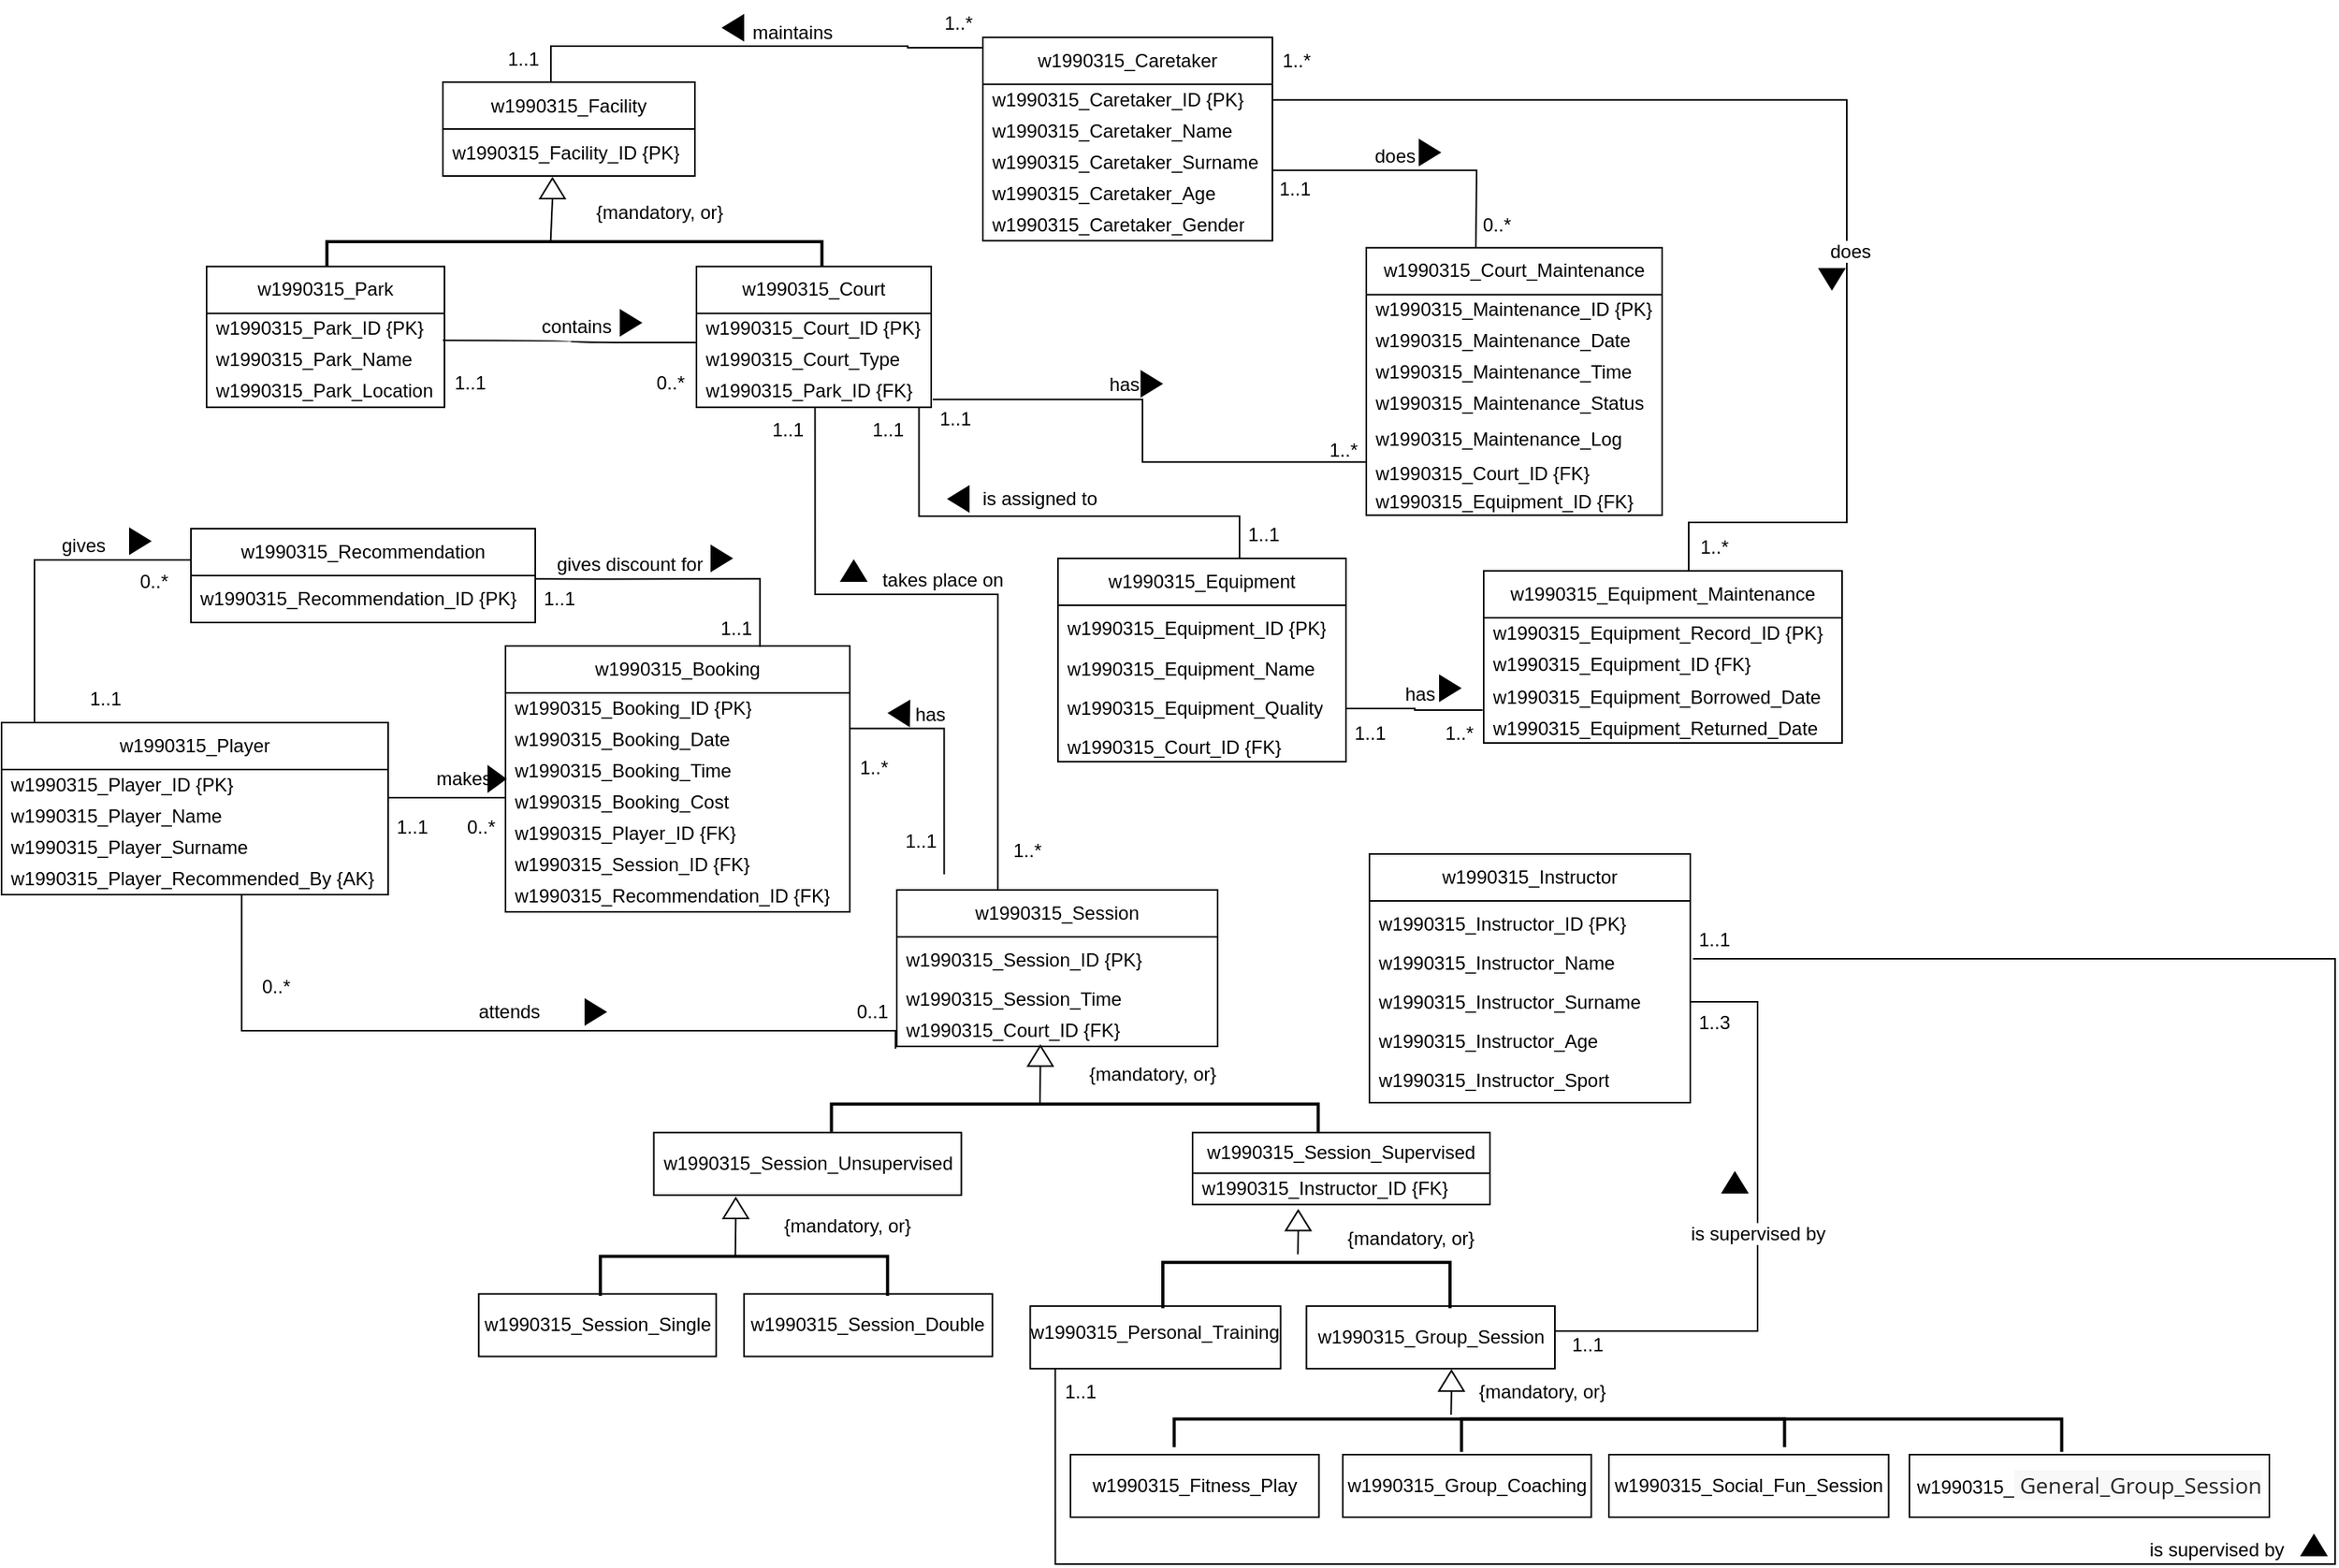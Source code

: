 <mxfile version="24.8.3" pages="3">
  <diagram name="Strona-1" id="DtqclCAk5Q23WSskDGmh">
    <mxGraphModel dx="2077" dy="2076" grid="1" gridSize="10" guides="1" tooltips="1" connect="1" arrows="1" fold="1" page="0" pageScale="1" pageWidth="827" pageHeight="1169" math="0" shadow="0">
      <root>
        <mxCell id="0" />
        <mxCell id="1" parent="0" />
        <mxCell id="qED0K78hJa54H5jnEfUJ-3" value="w1990315_Caretaker" style="swimlane;fontStyle=0;childLayout=stackLayout;horizontal=1;startSize=30;horizontalStack=0;resizeParent=1;resizeParentMax=0;resizeLast=0;collapsible=1;marginBottom=0;whiteSpace=wrap;html=1;" parent="1" vertex="1">
          <mxGeometry x="-514" y="-1326.12" width="185" height="130" as="geometry" />
        </mxCell>
        <mxCell id="qED0K78hJa54H5jnEfUJ-4" value="&lt;span style=&quot;text-align: center;&quot;&gt;w1990315_&lt;/span&gt;Caretaker_ID {PK}" style="text;strokeColor=none;fillColor=none;align=left;verticalAlign=middle;spacingLeft=4;spacingRight=4;overflow=hidden;points=[[0,0.5],[1,0.5]];portConstraint=eastwest;rotatable=0;whiteSpace=wrap;html=1;" parent="qED0K78hJa54H5jnEfUJ-3" vertex="1">
          <mxGeometry y="30" width="185" height="20" as="geometry" />
        </mxCell>
        <mxCell id="qED0K78hJa54H5jnEfUJ-57" value="&lt;span style=&quot;text-align: center;&quot;&gt;w1990315_&lt;/span&gt;Caretaker_Name" style="text;strokeColor=none;fillColor=none;align=left;verticalAlign=middle;spacingLeft=4;spacingRight=4;overflow=hidden;points=[[0,0.5],[1,0.5]];portConstraint=eastwest;rotatable=0;whiteSpace=wrap;html=1;" parent="qED0K78hJa54H5jnEfUJ-3" vertex="1">
          <mxGeometry y="50" width="185" height="20" as="geometry" />
        </mxCell>
        <mxCell id="qED0K78hJa54H5jnEfUJ-5" value="&lt;span style=&quot;text-align: center;&quot;&gt;w1990315_&lt;/span&gt;Caretaker_Surname" style="text;strokeColor=none;fillColor=none;align=left;verticalAlign=middle;spacingLeft=4;spacingRight=4;overflow=hidden;points=[[0,0.5],[1,0.5]];portConstraint=eastwest;rotatable=0;whiteSpace=wrap;html=1;" parent="qED0K78hJa54H5jnEfUJ-3" vertex="1">
          <mxGeometry y="70" width="185" height="20" as="geometry" />
        </mxCell>
        <mxCell id="qED0K78hJa54H5jnEfUJ-6" value="&lt;span style=&quot;text-align: center;&quot;&gt;w1990315_&lt;/span&gt;Caretaker_Age" style="text;strokeColor=none;fillColor=none;align=left;verticalAlign=middle;spacingLeft=4;spacingRight=4;overflow=hidden;points=[[0,0.5],[1,0.5]];portConstraint=eastwest;rotatable=0;whiteSpace=wrap;html=1;" parent="qED0K78hJa54H5jnEfUJ-3" vertex="1">
          <mxGeometry y="90" width="185" height="20" as="geometry" />
        </mxCell>
        <mxCell id="qED0K78hJa54H5jnEfUJ-11" value="&lt;span style=&quot;text-align: center;&quot;&gt;w1990315_&lt;/span&gt;Caretaker_Gender" style="text;strokeColor=none;fillColor=none;align=left;verticalAlign=middle;spacingLeft=4;spacingRight=4;overflow=hidden;points=[[0,0.5],[1,0.5]];portConstraint=eastwest;rotatable=0;whiteSpace=wrap;html=1;" parent="qED0K78hJa54H5jnEfUJ-3" vertex="1">
          <mxGeometry y="110" width="185" height="20" as="geometry" />
        </mxCell>
        <mxCell id="qED0K78hJa54H5jnEfUJ-7" value="w1990315_Court" style="swimlane;fontStyle=0;childLayout=stackLayout;horizontal=1;startSize=30;horizontalStack=0;resizeParent=1;resizeParentMax=0;resizeLast=0;collapsible=1;marginBottom=0;whiteSpace=wrap;html=1;" parent="1" vertex="1">
          <mxGeometry x="-697" y="-1179.62" width="150" height="90" as="geometry" />
        </mxCell>
        <mxCell id="qED0K78hJa54H5jnEfUJ-8" value="&lt;span style=&quot;text-align: center;&quot;&gt;w1990315_&lt;/span&gt;Court_ID {PK}" style="text;strokeColor=none;fillColor=none;align=left;verticalAlign=middle;spacingLeft=4;spacingRight=4;overflow=hidden;points=[[0,0.5],[1,0.5]];portConstraint=eastwest;rotatable=0;whiteSpace=wrap;html=1;" parent="qED0K78hJa54H5jnEfUJ-7" vertex="1">
          <mxGeometry y="30" width="150" height="20" as="geometry" />
        </mxCell>
        <mxCell id="qED0K78hJa54H5jnEfUJ-9" value="&lt;span style=&quot;text-align: center;&quot;&gt;w1990315_&lt;/span&gt;Court_Type" style="text;strokeColor=none;fillColor=none;align=left;verticalAlign=middle;spacingLeft=4;spacingRight=4;overflow=hidden;points=[[0,0.5],[1,0.5]];portConstraint=eastwest;rotatable=0;whiteSpace=wrap;html=1;" parent="qED0K78hJa54H5jnEfUJ-7" vertex="1">
          <mxGeometry y="50" width="150" height="20" as="geometry" />
        </mxCell>
        <mxCell id="Osv766FBBqWQ32574zPw-3" value="w1990315_Park_ID {FK}" style="text;strokeColor=none;fillColor=none;align=left;verticalAlign=middle;spacingLeft=4;spacingRight=4;overflow=hidden;points=[[0,0.5],[1,0.5]];portConstraint=eastwest;rotatable=0;whiteSpace=wrap;html=1;" parent="qED0K78hJa54H5jnEfUJ-7" vertex="1">
          <mxGeometry y="70" width="150" height="20" as="geometry" />
        </mxCell>
        <mxCell id="qED0K78hJa54H5jnEfUJ-12" value="w1990315_Equipment" style="swimlane;fontStyle=0;childLayout=stackLayout;horizontal=1;startSize=30;horizontalStack=0;resizeParent=1;resizeParentMax=0;resizeLast=0;collapsible=1;marginBottom=0;whiteSpace=wrap;html=1;" parent="1" vertex="1">
          <mxGeometry x="-466" y="-993" width="184" height="130" as="geometry" />
        </mxCell>
        <mxCell id="qED0K78hJa54H5jnEfUJ-13" value="&lt;span style=&quot;text-align: center;&quot;&gt;w1990315_&lt;/span&gt;Equipment_ID {PK}" style="text;strokeColor=none;fillColor=none;align=left;verticalAlign=middle;spacingLeft=4;spacingRight=4;overflow=hidden;points=[[0,0.5],[1,0.5]];portConstraint=eastwest;rotatable=0;whiteSpace=wrap;html=1;" parent="qED0K78hJa54H5jnEfUJ-12" vertex="1">
          <mxGeometry y="30" width="184" height="30" as="geometry" />
        </mxCell>
        <mxCell id="qED0K78hJa54H5jnEfUJ-14" value="&lt;span style=&quot;text-align: center;&quot;&gt;w1990315_&lt;/span&gt;Equipment_Name" style="text;strokeColor=none;fillColor=none;align=left;verticalAlign=middle;spacingLeft=4;spacingRight=4;overflow=hidden;points=[[0,0.5],[1,0.5]];portConstraint=eastwest;rotatable=0;whiteSpace=wrap;html=1;" parent="qED0K78hJa54H5jnEfUJ-12" vertex="1">
          <mxGeometry y="60" width="184" height="21" as="geometry" />
        </mxCell>
        <mxCell id="qED0K78hJa54H5jnEfUJ-46" value="&lt;span style=&quot;text-align: center;&quot;&gt;w1990315_&lt;/span&gt;Equipment_Quality" style="text;strokeColor=none;fillColor=none;align=left;verticalAlign=middle;spacingLeft=4;spacingRight=4;overflow=hidden;points=[[0,0.5],[1,0.5]];portConstraint=eastwest;rotatable=0;whiteSpace=wrap;html=1;" parent="qED0K78hJa54H5jnEfUJ-12" vertex="1">
          <mxGeometry y="81" width="184" height="30" as="geometry" />
        </mxCell>
        <mxCell id="Osv766FBBqWQ32574zPw-6" value="w1990315_Court_ID {FK}" style="text;strokeColor=none;fillColor=none;align=left;verticalAlign=middle;spacingLeft=4;spacingRight=4;overflow=hidden;points=[[0,0.5],[1,0.5]];portConstraint=eastwest;rotatable=0;whiteSpace=wrap;html=1;" parent="qED0K78hJa54H5jnEfUJ-12" vertex="1">
          <mxGeometry y="111" width="184" height="19" as="geometry" />
        </mxCell>
        <mxCell id="qED0K78hJa54H5jnEfUJ-15" value="w1990315_Session" style="swimlane;fontStyle=0;childLayout=stackLayout;horizontal=1;startSize=30;horizontalStack=0;resizeParent=1;resizeParentMax=0;resizeLast=0;collapsible=1;marginBottom=0;whiteSpace=wrap;html=1;" parent="1" vertex="1">
          <mxGeometry x="-569" y="-781" width="205" height="100" as="geometry" />
        </mxCell>
        <mxCell id="qED0K78hJa54H5jnEfUJ-16" value="&lt;span style=&quot;text-align: center;&quot;&gt;w1990315_&lt;/span&gt;Session_ID {PK}" style="text;strokeColor=none;fillColor=none;align=left;verticalAlign=middle;spacingLeft=4;spacingRight=4;overflow=hidden;points=[[0,0.5],[1,0.5]];portConstraint=eastwest;rotatable=0;whiteSpace=wrap;html=1;" parent="qED0K78hJa54H5jnEfUJ-15" vertex="1">
          <mxGeometry y="30" width="205" height="30" as="geometry" />
        </mxCell>
        <mxCell id="qED0K78hJa54H5jnEfUJ-17" value="&lt;span style=&quot;text-align: center;&quot;&gt;w1990315_&lt;/span&gt;Session_Time" style="text;strokeColor=none;fillColor=none;align=left;verticalAlign=middle;spacingLeft=4;spacingRight=4;overflow=hidden;points=[[0,0.5],[1,0.5]];portConstraint=eastwest;rotatable=0;whiteSpace=wrap;html=1;" parent="qED0K78hJa54H5jnEfUJ-15" vertex="1">
          <mxGeometry y="60" width="205" height="20" as="geometry" />
        </mxCell>
        <mxCell id="Osv766FBBqWQ32574zPw-11" value="w1990315_Court_ID {FK}" style="text;strokeColor=none;fillColor=none;align=left;verticalAlign=middle;spacingLeft=4;spacingRight=4;overflow=hidden;points=[[0,0.5],[1,0.5]];portConstraint=eastwest;rotatable=0;whiteSpace=wrap;html=1;" parent="qED0K78hJa54H5jnEfUJ-15" vertex="1">
          <mxGeometry y="80" width="205" height="20" as="geometry" />
        </mxCell>
        <mxCell id="qED0K78hJa54H5jnEfUJ-18" value="w1990315_Player" style="swimlane;fontStyle=0;childLayout=stackLayout;horizontal=1;startSize=30;horizontalStack=0;resizeParent=1;resizeParentMax=0;resizeLast=0;collapsible=1;marginBottom=0;whiteSpace=wrap;html=1;" parent="1" vertex="1">
          <mxGeometry x="-1141" y="-888" width="247" height="110" as="geometry" />
        </mxCell>
        <mxCell id="qED0K78hJa54H5jnEfUJ-19" value="&lt;span style=&quot;text-align: center;&quot;&gt;w1990315_&lt;/span&gt;Player_ID {PK}" style="text;strokeColor=none;fillColor=none;align=left;verticalAlign=middle;spacingLeft=4;spacingRight=4;overflow=hidden;points=[[0,0.5],[1,0.5]];portConstraint=eastwest;rotatable=0;whiteSpace=wrap;html=1;" parent="qED0K78hJa54H5jnEfUJ-18" vertex="1">
          <mxGeometry y="30" width="247" height="20" as="geometry" />
        </mxCell>
        <mxCell id="qED0K78hJa54H5jnEfUJ-44" value="&lt;span style=&quot;text-align: center;&quot;&gt;w1990315_&lt;/span&gt;Player_Name" style="text;strokeColor=none;fillColor=none;align=left;verticalAlign=middle;spacingLeft=4;spacingRight=4;overflow=hidden;points=[[0,0.5],[1,0.5]];portConstraint=eastwest;rotatable=0;whiteSpace=wrap;html=1;" parent="qED0K78hJa54H5jnEfUJ-18" vertex="1">
          <mxGeometry y="50" width="247" height="20" as="geometry" />
        </mxCell>
        <mxCell id="qED0K78hJa54H5jnEfUJ-20" value="&lt;span style=&quot;text-align: center;&quot;&gt;w1990315_&lt;/span&gt;Player_Surname" style="text;strokeColor=none;fillColor=none;align=left;verticalAlign=middle;spacingLeft=4;spacingRight=4;overflow=hidden;points=[[0,0.5],[1,0.5]];portConstraint=eastwest;rotatable=0;whiteSpace=wrap;html=1;" parent="qED0K78hJa54H5jnEfUJ-18" vertex="1">
          <mxGeometry y="70" width="247" height="20" as="geometry" />
        </mxCell>
        <mxCell id="Osv766FBBqWQ32574zPw-1" value="&lt;span style=&quot;text-align: center;&quot;&gt;w1990315_&lt;/span&gt;Player_Recommended_By {AK}" style="text;strokeColor=none;fillColor=none;align=left;verticalAlign=middle;spacingLeft=4;spacingRight=4;overflow=hidden;points=[[0,0.5],[1,0.5]];portConstraint=eastwest;rotatable=0;whiteSpace=wrap;html=1;" parent="qED0K78hJa54H5jnEfUJ-18" vertex="1">
          <mxGeometry y="90" width="247" height="20" as="geometry" />
        </mxCell>
        <mxCell id="qED0K78hJa54H5jnEfUJ-21" value="w1990315_Recommendation" style="swimlane;fontStyle=0;childLayout=stackLayout;horizontal=1;startSize=30;horizontalStack=0;resizeParent=1;resizeParentMax=0;resizeLast=0;collapsible=1;marginBottom=0;whiteSpace=wrap;html=1;" parent="1" vertex="1">
          <mxGeometry x="-1020" y="-1012" width="220" height="60" as="geometry" />
        </mxCell>
        <mxCell id="qED0K78hJa54H5jnEfUJ-22" value="&lt;span style=&quot;text-align: center;&quot;&gt;w1990315_&lt;/span&gt;Recommendation_ID {PK}" style="text;strokeColor=none;fillColor=none;align=left;verticalAlign=middle;spacingLeft=4;spacingRight=4;overflow=hidden;points=[[0,0.5],[1,0.5]];portConstraint=eastwest;rotatable=0;whiteSpace=wrap;html=1;" parent="qED0K78hJa54H5jnEfUJ-21" vertex="1">
          <mxGeometry y="30" width="220" height="30" as="geometry" />
        </mxCell>
        <mxCell id="qED0K78hJa54H5jnEfUJ-31" value="w1990315_Booking" style="swimlane;fontStyle=0;childLayout=stackLayout;horizontal=1;startSize=30;horizontalStack=0;resizeParent=1;resizeParentMax=0;resizeLast=0;collapsible=1;marginBottom=0;whiteSpace=wrap;html=1;" parent="1" vertex="1">
          <mxGeometry x="-819" y="-937" width="220" height="170" as="geometry" />
        </mxCell>
        <mxCell id="qED0K78hJa54H5jnEfUJ-32" value="&lt;span style=&quot;text-align: center;&quot;&gt;w1990315_&lt;/span&gt;Booking_ID {PK}" style="text;strokeColor=none;fillColor=none;align=left;verticalAlign=middle;spacingLeft=4;spacingRight=4;overflow=hidden;points=[[0,0.5],[1,0.5]];portConstraint=eastwest;rotatable=0;whiteSpace=wrap;html=1;" parent="qED0K78hJa54H5jnEfUJ-31" vertex="1">
          <mxGeometry y="30" width="220" height="20" as="geometry" />
        </mxCell>
        <mxCell id="qED0K78hJa54H5jnEfUJ-33" value="&lt;span style=&quot;text-align: center;&quot;&gt;w1990315_&lt;/span&gt;Booking_Date" style="text;strokeColor=none;fillColor=none;align=left;verticalAlign=middle;spacingLeft=4;spacingRight=4;overflow=hidden;points=[[0,0.5],[1,0.5]];portConstraint=eastwest;rotatable=0;whiteSpace=wrap;html=1;" parent="qED0K78hJa54H5jnEfUJ-31" vertex="1">
          <mxGeometry y="50" width="220" height="20" as="geometry" />
        </mxCell>
        <mxCell id="qED0K78hJa54H5jnEfUJ-34" value="&lt;span style=&quot;text-align: center;&quot;&gt;w1990315_&lt;/span&gt;Booking_Time" style="text;strokeColor=none;fillColor=none;align=left;verticalAlign=middle;spacingLeft=4;spacingRight=4;overflow=hidden;points=[[0,0.5],[1,0.5]];portConstraint=eastwest;rotatable=0;whiteSpace=wrap;html=1;" parent="qED0K78hJa54H5jnEfUJ-31" vertex="1">
          <mxGeometry y="70" width="220" height="20" as="geometry" />
        </mxCell>
        <mxCell id="GZRduiSKO73QzlDSlzZR-3" value="&lt;span style=&quot;text-align: center;&quot;&gt;w1990315_&lt;/span&gt;Booking_Cost" style="text;strokeColor=none;fillColor=none;align=left;verticalAlign=middle;spacingLeft=4;spacingRight=4;overflow=hidden;points=[[0,0.5],[1,0.5]];portConstraint=eastwest;rotatable=0;whiteSpace=wrap;html=1;" parent="qED0K78hJa54H5jnEfUJ-31" vertex="1">
          <mxGeometry y="90" width="220" height="20" as="geometry" />
        </mxCell>
        <mxCell id="Osv766FBBqWQ32574zPw-4" value="w1990315_Player_ID {FK}" style="text;strokeColor=none;fillColor=none;align=left;verticalAlign=middle;spacingLeft=4;spacingRight=4;overflow=hidden;points=[[0,0.5],[1,0.5]];portConstraint=eastwest;rotatable=0;whiteSpace=wrap;html=1;" parent="qED0K78hJa54H5jnEfUJ-31" vertex="1">
          <mxGeometry y="110" width="220" height="20" as="geometry" />
        </mxCell>
        <mxCell id="Osv766FBBqWQ32574zPw-5" value="w1990315_Session_ID {FK}" style="text;strokeColor=none;fillColor=none;align=left;verticalAlign=middle;spacingLeft=4;spacingRight=4;overflow=hidden;points=[[0,0.5],[1,0.5]];portConstraint=eastwest;rotatable=0;whiteSpace=wrap;html=1;" parent="qED0K78hJa54H5jnEfUJ-31" vertex="1">
          <mxGeometry y="130" width="220" height="20" as="geometry" />
        </mxCell>
        <mxCell id="XezLDiKJ-izZv7x6PaSf-2" value="&lt;span style=&quot;text-align: center;&quot;&gt;w1990315_&lt;/span&gt;Recommendation_ID {FK}" style="text;strokeColor=none;fillColor=none;align=left;verticalAlign=middle;spacingLeft=4;spacingRight=4;overflow=hidden;points=[[0,0.5],[1,0.5]];portConstraint=eastwest;rotatable=0;whiteSpace=wrap;html=1;" parent="qED0K78hJa54H5jnEfUJ-31" vertex="1">
          <mxGeometry y="150" width="220" height="20" as="geometry" />
        </mxCell>
        <mxCell id="qED0K78hJa54H5jnEfUJ-35" value="w1990315_Court_Maintenance" style="swimlane;fontStyle=0;childLayout=stackLayout;horizontal=1;startSize=30;horizontalStack=0;resizeParent=1;resizeParentMax=0;resizeLast=0;collapsible=1;marginBottom=0;whiteSpace=wrap;html=1;" parent="1" vertex="1">
          <mxGeometry x="-269" y="-1191.62" width="189" height="171" as="geometry" />
        </mxCell>
        <mxCell id="qED0K78hJa54H5jnEfUJ-36" value="&lt;span style=&quot;text-align: center;&quot;&gt;w1990315_&lt;/span&gt;Maintenance_ID {PK}" style="text;strokeColor=none;fillColor=none;align=left;verticalAlign=middle;spacingLeft=4;spacingRight=4;overflow=hidden;points=[[0,0.5],[1,0.5]];portConstraint=eastwest;rotatable=0;whiteSpace=wrap;html=1;" parent="qED0K78hJa54H5jnEfUJ-35" vertex="1">
          <mxGeometry y="30" width="189" height="20" as="geometry" />
        </mxCell>
        <mxCell id="Osv766FBBqWQ32574zPw-2" value="&lt;span style=&quot;text-align: center;&quot;&gt;w1990315_&lt;/span&gt;Maintenance_Date" style="text;strokeColor=none;fillColor=none;align=left;verticalAlign=middle;spacingLeft=4;spacingRight=4;overflow=hidden;points=[[0,0.5],[1,0.5]];portConstraint=eastwest;rotatable=0;whiteSpace=wrap;html=1;" parent="qED0K78hJa54H5jnEfUJ-35" vertex="1">
          <mxGeometry y="50" width="189" height="20" as="geometry" />
        </mxCell>
        <mxCell id="qED0K78hJa54H5jnEfUJ-37" value="&lt;span style=&quot;text-align: center;&quot;&gt;w1990315_&lt;/span&gt;Maintenance_Time" style="text;strokeColor=none;fillColor=none;align=left;verticalAlign=middle;spacingLeft=4;spacingRight=4;overflow=hidden;points=[[0,0.5],[1,0.5]];portConstraint=eastwest;rotatable=0;whiteSpace=wrap;html=1;" parent="qED0K78hJa54H5jnEfUJ-35" vertex="1">
          <mxGeometry y="70" width="189" height="20" as="geometry" />
        </mxCell>
        <mxCell id="qED0K78hJa54H5jnEfUJ-38" value="&lt;span style=&quot;text-align: center;&quot;&gt;w1990315_&lt;/span&gt;Maintenance_Status" style="text;strokeColor=none;fillColor=none;align=left;verticalAlign=middle;spacingLeft=4;spacingRight=4;overflow=hidden;points=[[0,0.5],[1,0.5]];portConstraint=eastwest;rotatable=0;whiteSpace=wrap;html=1;" parent="qED0K78hJa54H5jnEfUJ-35" vertex="1">
          <mxGeometry y="90" width="189" height="20" as="geometry" />
        </mxCell>
        <mxCell id="qED0K78hJa54H5jnEfUJ-42" value="&lt;span style=&quot;text-align: center;&quot;&gt;w1990315_&lt;/span&gt;&lt;span style=&quot;color: rgb(0, 0, 0); font-family: Helvetica; font-size: 12px; font-style: normal; font-variant-ligatures: normal; font-variant-caps: normal; font-weight: 400; letter-spacing: normal; orphans: 2; text-align: center; text-indent: 0px; text-transform: none; widows: 2; word-spacing: 0px; -webkit-text-stroke-width: 0px; white-space: normal; background-color: rgb(255, 255, 255); text-decoration-thickness: initial; text-decoration-style: initial; text-decoration-color: initial; display: inline !important; float: none;&quot;&gt;Maintenance_Log&lt;/span&gt;" style="text;strokeColor=none;fillColor=none;align=left;verticalAlign=middle;spacingLeft=4;spacingRight=4;overflow=hidden;points=[[0,0.5],[1,0.5]];portConstraint=eastwest;rotatable=0;whiteSpace=wrap;html=1;" parent="qED0K78hJa54H5jnEfUJ-35" vertex="1">
          <mxGeometry y="110" width="189" height="25" as="geometry" />
        </mxCell>
        <mxCell id="Osv766FBBqWQ32574zPw-9" value="w1990315_Court_ID {FK}" style="text;strokeColor=none;fillColor=none;align=left;verticalAlign=middle;spacingLeft=4;spacingRight=4;overflow=hidden;points=[[0,0.5],[1,0.5]];portConstraint=eastwest;rotatable=0;whiteSpace=wrap;html=1;" parent="qED0K78hJa54H5jnEfUJ-35" vertex="1">
          <mxGeometry y="135" width="189" height="18" as="geometry" />
        </mxCell>
        <mxCell id="Osv766FBBqWQ32574zPw-10" value="w1990315_Equipment_ID {FK}" style="text;strokeColor=none;fillColor=none;align=left;verticalAlign=middle;spacingLeft=4;spacingRight=4;overflow=hidden;points=[[0,0.5],[1,0.5]];portConstraint=eastwest;rotatable=0;whiteSpace=wrap;html=1;" parent="qED0K78hJa54H5jnEfUJ-35" vertex="1">
          <mxGeometry y="153" width="189" height="18" as="geometry" />
        </mxCell>
        <mxCell id="qED0K78hJa54H5jnEfUJ-47" value="w1990315_Park" style="swimlane;fontStyle=0;childLayout=stackLayout;horizontal=1;startSize=30;horizontalStack=0;resizeParent=1;resizeParentMax=0;resizeLast=0;collapsible=1;marginBottom=0;whiteSpace=wrap;html=1;" parent="1" vertex="1">
          <mxGeometry x="-1010" y="-1179.62" width="152" height="90" as="geometry" />
        </mxCell>
        <mxCell id="qED0K78hJa54H5jnEfUJ-48" value="&lt;span style=&quot;text-align: center;&quot;&gt;w1990315_&lt;/span&gt;Park_ID {PK}" style="text;strokeColor=none;fillColor=none;align=left;verticalAlign=middle;spacingLeft=4;spacingRight=4;overflow=hidden;points=[[0,0.5],[1,0.5]];portConstraint=eastwest;rotatable=0;whiteSpace=wrap;html=1;" parent="qED0K78hJa54H5jnEfUJ-47" vertex="1">
          <mxGeometry y="30" width="152" height="20" as="geometry" />
        </mxCell>
        <mxCell id="qED0K78hJa54H5jnEfUJ-50" value="&lt;span style=&quot;text-align: center;&quot;&gt;w1990315_&lt;/span&gt;Park_Name" style="text;strokeColor=none;fillColor=none;align=left;verticalAlign=middle;spacingLeft=4;spacingRight=4;overflow=hidden;points=[[0,0.5],[1,0.5]];portConstraint=eastwest;rotatable=0;whiteSpace=wrap;html=1;" parent="qED0K78hJa54H5jnEfUJ-47" vertex="1">
          <mxGeometry y="50" width="152" height="20" as="geometry" />
        </mxCell>
        <mxCell id="qED0K78hJa54H5jnEfUJ-49" value="&lt;span style=&quot;text-align: center;&quot;&gt;w1990315_&lt;/span&gt;Park_Location" style="text;strokeColor=none;fillColor=none;align=left;verticalAlign=middle;spacingLeft=4;spacingRight=4;overflow=hidden;points=[[0,0.5],[1,0.5]];portConstraint=eastwest;rotatable=0;whiteSpace=wrap;html=1;" parent="qED0K78hJa54H5jnEfUJ-47" vertex="1">
          <mxGeometry y="70" width="152" height="20" as="geometry" />
        </mxCell>
        <mxCell id="qED0K78hJa54H5jnEfUJ-63" value="contains" style="endArrow=none;html=1;endSize=12;startArrow=none;startSize=14;startFill=0;edgeStyle=orthogonalEdgeStyle;align=center;verticalAlign=bottom;endFill=0;rounded=0;fontSize=12;curved=1;entryX=0.001;entryY=0.934;entryDx=0;entryDy=0;entryPerimeter=0;exitX=0.993;exitY=0.86;exitDx=0;exitDy=0;exitPerimeter=0;" parent="1" target="qED0K78hJa54H5jnEfUJ-8" edge="1" source="qED0K78hJa54H5jnEfUJ-48">
          <mxGeometry y="3" relative="1" as="geometry">
            <mxPoint x="-849" y="-1131.62" as="sourcePoint" />
            <mxPoint x="-697.74" y="-1121.62" as="targetPoint" />
          </mxGeometry>
        </mxCell>
        <mxCell id="OFx0MBH1IbMjd5orVDAd-1" value="makes" style="endArrow=none;html=1;endSize=12;startArrow=none;startSize=14;startFill=0;edgeStyle=orthogonalEdgeStyle;align=center;verticalAlign=bottom;endFill=0;rounded=0;fontSize=12;entryX=0;entryY=0.35;entryDx=0;entryDy=0;entryPerimeter=0;" parent="1" target="Osv766FBBqWQ32574zPw-4" edge="1">
          <mxGeometry x="-0.002" y="3" relative="1" as="geometry">
            <mxPoint x="-894" y="-840" as="sourcePoint" />
            <mxPoint x="-820" y="-839" as="targetPoint" />
            <mxPoint as="offset" />
            <Array as="points">
              <mxPoint x="-856" y="-840" />
              <mxPoint x="-856" y="-840" />
            </Array>
          </mxGeometry>
        </mxCell>
        <mxCell id="OFx0MBH1IbMjd5orVDAd-2" value="" style="triangle;whiteSpace=wrap;html=1;fillColor=#000000;" parent="1" vertex="1">
          <mxGeometry x="-830" y="-860" width="11" height="16" as="geometry" />
        </mxCell>
        <mxCell id="OFx0MBH1IbMjd5orVDAd-3" value="attends" style="endArrow=none;html=1;endSize=12;startArrow=none;startSize=14;startFill=0;edgeStyle=orthogonalEdgeStyle;align=center;verticalAlign=bottom;endFill=0;rounded=0;fontSize=12;exitX=0.621;exitY=1.004;exitDx=0;exitDy=0;exitPerimeter=0;entryX=-0.004;entryY=1.076;entryDx=0;entryDy=0;entryPerimeter=0;" parent="1" source="Osv766FBBqWQ32574zPw-1" target="Osv766FBBqWQ32574zPw-11" edge="1">
          <mxGeometry x="-0.002" y="3" relative="1" as="geometry">
            <mxPoint x="-987.349" y="-734.998" as="sourcePoint" />
            <mxPoint x="-569" y="-670" as="targetPoint" />
            <mxPoint as="offset" />
            <Array as="points">
              <mxPoint x="-988" y="-691" />
              <mxPoint x="-570" y="-691" />
            </Array>
          </mxGeometry>
        </mxCell>
        <mxCell id="OFx0MBH1IbMjd5orVDAd-6" value="takes place on" style="endArrow=none;html=1;endSize=12;startArrow=none;startSize=14;startFill=0;edgeStyle=orthogonalEdgeStyle;align=center;verticalAlign=bottom;endFill=0;rounded=0;fontSize=12;entryX=0.505;entryY=1.017;entryDx=0;entryDy=0;entryPerimeter=0;exitX=0.315;exitY=0.002;exitDx=0;exitDy=0;exitPerimeter=0;" parent="1" source="qED0K78hJa54H5jnEfUJ-15" target="Osv766FBBqWQ32574zPw-3" edge="1">
          <mxGeometry x="0.057" relative="1" as="geometry">
            <mxPoint x="-504" y="-800" as="sourcePoint" />
            <mxPoint x="-546.06" y="-1091.61" as="targetPoint" />
            <mxPoint as="offset" />
            <Array as="points">
              <mxPoint x="-504" y="-970" />
              <mxPoint x="-621" y="-970" />
            </Array>
          </mxGeometry>
        </mxCell>
        <mxCell id="OFx0MBH1IbMjd5orVDAd-8" value="maintains" style="endArrow=none;html=1;endSize=12;startArrow=none;startSize=14;startFill=0;edgeStyle=orthogonalEdgeStyle;align=center;verticalAlign=bottom;endFill=0;rounded=0;fontSize=12;" parent="1" edge="1">
          <mxGeometry x="0.214" relative="1" as="geometry">
            <mxPoint x="-792" y="-1286.5" as="sourcePoint" />
            <mxPoint x="-514" y="-1319.5" as="targetPoint" />
            <mxPoint as="offset" />
            <Array as="points">
              <mxPoint x="-790" y="-1286.5" />
              <mxPoint x="-790" y="-1320.5" />
              <mxPoint x="-562" y="-1320.5" />
              <mxPoint x="-514" y="-1319.5" />
            </Array>
          </mxGeometry>
        </mxCell>
        <mxCell id="OFx0MBH1IbMjd5orVDAd-10" value="does" style="endArrow=none;html=1;endSize=12;startArrow=none;startSize=14;startFill=0;edgeStyle=orthogonalEdgeStyle;align=center;verticalAlign=bottom;endFill=0;rounded=0;fontSize=12;exitX=0.998;exitY=0.75;exitDx=0;exitDy=0;exitPerimeter=0;" parent="1" source="qED0K78hJa54H5jnEfUJ-5" edge="1">
          <mxGeometry x="-0.13" relative="1" as="geometry">
            <mxPoint x="-325" y="-1219.62" as="sourcePoint" />
            <mxPoint x="-199" y="-1191.62" as="targetPoint" />
            <mxPoint as="offset" />
          </mxGeometry>
        </mxCell>
        <mxCell id="OFx0MBH1IbMjd5orVDAd-11" value="is assigned to" style="endArrow=none;html=1;endSize=12;startArrow=none;startSize=14;startFill=0;edgeStyle=orthogonalEdgeStyle;align=center;verticalAlign=bottom;endFill=0;rounded=0;fontSize=12;entryX=-0.094;entryY=0.855;entryDx=0;entryDy=0;entryPerimeter=0;exitX=0.948;exitY=1.006;exitDx=0;exitDy=0;exitPerimeter=0;" parent="1" source="Osv766FBBqWQ32574zPw-3" edge="1">
          <mxGeometry x="-0.092" y="2" relative="1" as="geometry">
            <mxPoint x="-466" y="-1116.71" as="sourcePoint" />
            <mxPoint x="-370.914" y="-993.06" as="targetPoint" />
            <mxPoint as="offset" />
            <Array as="points">
              <mxPoint x="-555" y="-1020" />
              <mxPoint x="-350" y="-1020" />
              <mxPoint x="-350" y="-993" />
            </Array>
          </mxGeometry>
        </mxCell>
        <mxCell id="OFx0MBH1IbMjd5orVDAd-13" value="has" style="endArrow=none;html=1;endSize=12;startArrow=none;startSize=14;startFill=0;edgeStyle=orthogonalEdgeStyle;align=center;verticalAlign=bottom;endFill=0;rounded=0;fontSize=12;entryX=0;entryY=0.5;entryDx=0;entryDy=0;" parent="1" target="qED0K78hJa54H5jnEfUJ-37" edge="1">
          <mxGeometry x="-0.346" relative="1" as="geometry">
            <mxPoint x="-546" y="-1094.62" as="sourcePoint" />
            <mxPoint x="-330.0" y="-1070.62" as="targetPoint" />
            <mxPoint as="offset" />
            <Array as="points">
              <mxPoint x="-546" y="-1094.62" />
              <mxPoint x="-412" y="-1094.62" />
              <mxPoint x="-412" y="-1054.62" />
            </Array>
          </mxGeometry>
        </mxCell>
        <mxCell id="OFx0MBH1IbMjd5orVDAd-14" value="" style="triangle;whiteSpace=wrap;html=1;fillColor=#000000;" parent="1" vertex="1">
          <mxGeometry x="-412.75" y="-1112.62" width="13" height="16" as="geometry" />
        </mxCell>
        <mxCell id="OFx0MBH1IbMjd5orVDAd-15" value="" style="triangle;whiteSpace=wrap;html=1;fillColor=#000000;" parent="1" vertex="1">
          <mxGeometry x="-235" y="-1260.5" width="13" height="16" as="geometry" />
        </mxCell>
        <mxCell id="OFx0MBH1IbMjd5orVDAd-16" value="" style="triangle;whiteSpace=wrap;html=1;fillColor=#000000;" parent="1" vertex="1">
          <mxGeometry x="-768" y="-711" width="13" height="16" as="geometry" />
        </mxCell>
        <mxCell id="OFx0MBH1IbMjd5orVDAd-17" value="has" style="endArrow=none;html=1;endSize=12;startArrow=none;startSize=14;startFill=0;edgeStyle=orthogonalEdgeStyle;align=center;verticalAlign=bottom;endFill=0;rounded=0;fontSize=12;exitX=1.017;exitY=0.189;exitDx=0;exitDy=0;exitPerimeter=0;" parent="1" edge="1">
          <mxGeometry x="-0.329" relative="1" as="geometry">
            <mxPoint x="-599" y="-884.22" as="sourcePoint" />
            <mxPoint x="-538.74" y="-791" as="targetPoint" />
            <mxPoint as="offset" />
            <Array as="points">
              <mxPoint x="-538.74" y="-837" />
              <mxPoint x="-538.74" y="-738" />
            </Array>
          </mxGeometry>
        </mxCell>
        <mxCell id="OFx0MBH1IbMjd5orVDAd-18" value="" style="triangle;whiteSpace=wrap;html=1;fillColor=#000000;rotation=-179;" parent="1" vertex="1">
          <mxGeometry x="-574" y="-902" width="13" height="16" as="geometry" />
        </mxCell>
        <mxCell id="OFx0MBH1IbMjd5orVDAd-22" value="" style="strokeWidth=2;html=1;shape=mxgraph.flowchart.annotation_1;align=left;pointerEvents=1;rotation=90;" parent="1" vertex="1">
          <mxGeometry x="-782.82" y="-1345.81" width="15.69" height="316.31" as="geometry" />
        </mxCell>
        <mxCell id="OFx0MBH1IbMjd5orVDAd-23" value="" style="triangle;whiteSpace=wrap;html=1;fillColor=#000000;rotation=-180;" parent="1" vertex="1">
          <mxGeometry x="-680" y="-1340.25" width="13" height="16" as="geometry" />
        </mxCell>
        <mxCell id="OFx0MBH1IbMjd5orVDAd-25" value="&lt;div&gt;w1990315_Equipment_Maintenance&lt;/div&gt;" style="swimlane;fontStyle=0;childLayout=stackLayout;horizontal=1;startSize=30;horizontalStack=0;resizeParent=1;resizeParentMax=0;resizeLast=0;collapsible=1;marginBottom=0;whiteSpace=wrap;html=1;" parent="1" vertex="1">
          <mxGeometry x="-194" y="-985" width="229" height="110" as="geometry" />
        </mxCell>
        <mxCell id="OFx0MBH1IbMjd5orVDAd-26" value="&lt;span style=&quot;text-align: center;&quot;&gt;w1990315_&lt;/span&gt;Equipment_Record_ID {PK}" style="text;strokeColor=none;fillColor=none;align=left;verticalAlign=middle;spacingLeft=4;spacingRight=4;overflow=hidden;points=[[0,0.5],[1,0.5]];portConstraint=eastwest;rotatable=0;whiteSpace=wrap;html=1;" parent="OFx0MBH1IbMjd5orVDAd-25" vertex="1">
          <mxGeometry y="30" width="229" height="20" as="geometry" />
        </mxCell>
        <mxCell id="Osv766FBBqWQ32574zPw-7" value="&lt;span style=&quot;text-align: center;&quot;&gt;w1990315_&lt;/span&gt;Equipment_ID {FK}" style="text;strokeColor=none;fillColor=none;align=left;verticalAlign=middle;spacingLeft=4;spacingRight=4;overflow=hidden;points=[[0,0.5],[1,0.5]];portConstraint=eastwest;rotatable=0;whiteSpace=wrap;html=1;" parent="OFx0MBH1IbMjd5orVDAd-25" vertex="1">
          <mxGeometry y="50" width="229" height="20" as="geometry" />
        </mxCell>
        <mxCell id="OFx0MBH1IbMjd5orVDAd-27" value="&lt;span style=&quot;text-align: center;&quot;&gt;w1990315_Equipment_Borrowed_Date&lt;/span&gt;" style="text;strokeColor=none;fillColor=none;align=left;verticalAlign=middle;spacingLeft=4;spacingRight=4;overflow=hidden;points=[[0,0.5],[1,0.5]];portConstraint=eastwest;rotatable=0;whiteSpace=wrap;html=1;" parent="OFx0MBH1IbMjd5orVDAd-25" vertex="1">
          <mxGeometry y="70" width="229" height="21" as="geometry" />
        </mxCell>
        <mxCell id="OFx0MBH1IbMjd5orVDAd-28" value="&lt;span style=&quot;text-align: center;&quot;&gt;w1990315_Equipment_Returned_Date&lt;/span&gt;" style="text;strokeColor=none;fillColor=none;align=left;verticalAlign=middle;spacingLeft=4;spacingRight=4;overflow=hidden;points=[[0,0.5],[1,0.5]];portConstraint=eastwest;rotatable=0;whiteSpace=wrap;html=1;" parent="OFx0MBH1IbMjd5orVDAd-25" vertex="1">
          <mxGeometry y="91" width="229" height="19" as="geometry" />
        </mxCell>
        <mxCell id="OFx0MBH1IbMjd5orVDAd-33" value="" style="endArrow=none;html=1;rounded=0;exitX=0.006;exitY=0.548;exitDx=0;exitDy=0;exitPerimeter=0;entryX=0;entryY=0.5;entryDx=0;entryDy=0;" parent="1" source="OFx0MBH1IbMjd5orVDAd-22" target="OFx0MBH1IbMjd5orVDAd-36" edge="1">
          <mxGeometry width="50" height="50" relative="1" as="geometry">
            <mxPoint x="-789.5" y="-1209.5" as="sourcePoint" />
            <mxPoint x="-789" y="-1219.5" as="targetPoint" />
          </mxGeometry>
        </mxCell>
        <mxCell id="OFx0MBH1IbMjd5orVDAd-36" value="" style="triangle;whiteSpace=wrap;html=1;rotation=-90;" parent="1" vertex="1">
          <mxGeometry x="-795.5" y="-1237.5" width="13" height="16" as="geometry" />
        </mxCell>
        <mxCell id="OFx0MBH1IbMjd5orVDAd-37" value="{mandatory, or}" style="text;strokeColor=none;fillColor=none;align=left;verticalAlign=middle;spacingLeft=4;spacingRight=4;overflow=hidden;points=[[0,0.5],[1,0.5]];portConstraint=eastwest;rotatable=0;whiteSpace=wrap;html=1;" parent="1" vertex="1">
          <mxGeometry x="-767" y="-1229.5" width="104" height="30" as="geometry" />
        </mxCell>
        <mxCell id="OFx0MBH1IbMjd5orVDAd-38" value="w1990315_Facility" style="swimlane;fontStyle=0;childLayout=stackLayout;horizontal=1;startSize=30;horizontalStack=0;resizeParent=1;resizeParentMax=0;resizeLast=0;collapsible=1;marginBottom=0;whiteSpace=wrap;html=1;" parent="1" vertex="1">
          <mxGeometry x="-859" y="-1297.5" width="161" height="60" as="geometry" />
        </mxCell>
        <mxCell id="OFx0MBH1IbMjd5orVDAd-39" value="&lt;span style=&quot;text-align: center;&quot;&gt;w1990315_&lt;/span&gt;Facility_ID {PK}" style="text;strokeColor=none;fillColor=none;align=left;verticalAlign=middle;spacingLeft=4;spacingRight=4;overflow=hidden;points=[[0,0.5],[1,0.5]];portConstraint=eastwest;rotatable=0;whiteSpace=wrap;html=1;" parent="OFx0MBH1IbMjd5orVDAd-38" vertex="1">
          <mxGeometry y="30" width="161" height="30" as="geometry" />
        </mxCell>
        <mxCell id="OFx0MBH1IbMjd5orVDAd-42" value="gives" style="endArrow=none;html=1;endSize=12;startArrow=none;startSize=14;startFill=0;edgeStyle=orthogonalEdgeStyle;align=center;verticalAlign=bottom;endFill=0;rounded=0;fontSize=12;entryX=0;entryY=0;entryDx=0;entryDy=0;entryPerimeter=0;exitX=0.085;exitY=0;exitDx=0;exitDy=0;exitPerimeter=0;" parent="1" source="qED0K78hJa54H5jnEfUJ-18" target="qED0K78hJa54H5jnEfUJ-22" edge="1">
          <mxGeometry x="0.26" relative="1" as="geometry">
            <mxPoint x="-1120" y="-890" as="sourcePoint" />
            <mxPoint x="-978" y="-982" as="targetPoint" />
            <mxPoint as="offset" />
          </mxGeometry>
        </mxCell>
        <mxCell id="OFx0MBH1IbMjd5orVDAd-43" value="" style="triangle;whiteSpace=wrap;html=1;fillColor=#000000;" parent="1" vertex="1">
          <mxGeometry x="-1059" y="-1012" width="13" height="16" as="geometry" />
        </mxCell>
        <mxCell id="OFx0MBH1IbMjd5orVDAd-45" value="" style="triangle;whiteSpace=wrap;html=1;fillColor=#000000;rotation=-180;" parent="1" vertex="1">
          <mxGeometry x="-536" y="-1039" width="13" height="16" as="geometry" />
        </mxCell>
        <mxCell id="OFx0MBH1IbMjd5orVDAd-46" value="has" style="endArrow=none;html=1;endSize=12;startArrow=none;startSize=14;startFill=0;edgeStyle=orthogonalEdgeStyle;align=center;verticalAlign=bottom;endFill=0;rounded=0;fontSize=12;exitX=1;exitY=0.5;exitDx=0;exitDy=0;entryX=-0.003;entryY=0.905;entryDx=0;entryDy=0;entryPerimeter=0;" parent="1" source="qED0K78hJa54H5jnEfUJ-46" target="OFx0MBH1IbMjd5orVDAd-27" edge="1">
          <mxGeometry x="-0.002" y="3" relative="1" as="geometry">
            <mxPoint x="-343.0" y="-924.76" as="sourcePoint" />
            <mxPoint x="-200" y="-897" as="targetPoint" />
            <mxPoint as="offset" />
          </mxGeometry>
        </mxCell>
        <mxCell id="OFx0MBH1IbMjd5orVDAd-48" value="" style="triangle;whiteSpace=wrap;html=1;fillColor=#000000;rotation=90;" parent="1" vertex="1">
          <mxGeometry x="22" y="-1179.62" width="13" height="16" as="geometry" />
        </mxCell>
        <mxCell id="OFx0MBH1IbMjd5orVDAd-49" value="" style="triangle;whiteSpace=wrap;html=1;fillColor=#000000;" parent="1" vertex="1">
          <mxGeometry x="-222" y="-918" width="13" height="16" as="geometry" />
        </mxCell>
        <mxCell id="OFx0MBH1IbMjd5orVDAd-50" value="" style="triangle;whiteSpace=wrap;html=1;fillColor=#000000;rotation=-90;" parent="1" vertex="1">
          <mxGeometry x="-603" y="-993" width="13" height="16" as="geometry" />
        </mxCell>
        <mxCell id="OFx0MBH1IbMjd5orVDAd-47" value="does" style="endArrow=none;html=1;endSize=12;startArrow=none;startSize=14;startFill=0;edgeStyle=orthogonalEdgeStyle;align=center;verticalAlign=bottom;endFill=0;rounded=0;fontSize=12;entryX=0;entryY=1;entryDx=0;entryDy=0;exitX=1;exitY=0.5;exitDx=0;exitDy=0;" parent="1" target="OFx0MBH1IbMjd5orVDAd-88" edge="1" source="qED0K78hJa54H5jnEfUJ-4">
          <mxGeometry x="0.229" y="2" relative="1" as="geometry">
            <mxPoint x="-250" y="-1290" as="sourcePoint" />
            <mxPoint x="-63" y="-990" as="targetPoint" />
            <mxPoint as="offset" />
            <Array as="points">
              <mxPoint x="38" y="-1286" />
              <mxPoint x="38" y="-1016" />
              <mxPoint x="-63" y="-1016" />
              <mxPoint x="-63" y="-985" />
            </Array>
          </mxGeometry>
        </mxCell>
        <mxCell id="OFx0MBH1IbMjd5orVDAd-54" value="w1990315_Instructor" style="swimlane;fontStyle=0;childLayout=stackLayout;horizontal=1;startSize=30;horizontalStack=0;resizeParent=1;resizeParentMax=0;resizeLast=0;collapsible=1;marginBottom=0;whiteSpace=wrap;html=1;" parent="1" vertex="1">
          <mxGeometry x="-267" y="-804" width="205" height="159" as="geometry" />
        </mxCell>
        <mxCell id="OFx0MBH1IbMjd5orVDAd-55" value="&lt;span style=&quot;text-align: center;&quot;&gt;w1990315_Instructor&lt;/span&gt;_ID {PK}" style="text;strokeColor=none;fillColor=none;align=left;verticalAlign=middle;spacingLeft=4;spacingRight=4;overflow=hidden;points=[[0,0.5],[1,0.5]];portConstraint=eastwest;rotatable=0;whiteSpace=wrap;html=1;" parent="OFx0MBH1IbMjd5orVDAd-54" vertex="1">
          <mxGeometry y="30" width="205" height="30" as="geometry" />
        </mxCell>
        <mxCell id="OFx0MBH1IbMjd5orVDAd-56" value="&lt;span style=&quot;text-align: center;&quot;&gt;w1990315_Instructor_Name&lt;/span&gt;" style="text;strokeColor=none;fillColor=none;align=left;verticalAlign=middle;spacingLeft=4;spacingRight=4;overflow=hidden;points=[[0,0.5],[1,0.5]];portConstraint=eastwest;rotatable=0;whiteSpace=wrap;html=1;" parent="OFx0MBH1IbMjd5orVDAd-54" vertex="1">
          <mxGeometry y="60" width="205" height="20" as="geometry" />
        </mxCell>
        <mxCell id="OFx0MBH1IbMjd5orVDAd-57" value="&lt;span style=&quot;text-align: center;&quot;&gt;w1990315_Instructor_Surname&lt;/span&gt;" style="text;strokeColor=none;fillColor=none;align=left;verticalAlign=middle;spacingLeft=4;spacingRight=4;overflow=hidden;points=[[0,0.5],[1,0.5]];portConstraint=eastwest;rotatable=0;whiteSpace=wrap;html=1;" parent="OFx0MBH1IbMjd5orVDAd-54" vertex="1">
          <mxGeometry y="80" width="205" height="29" as="geometry" />
        </mxCell>
        <mxCell id="OFx0MBH1IbMjd5orVDAd-58" value="&lt;span style=&quot;text-align: center;&quot;&gt;w1990315_Instructor_Age&lt;/span&gt;" style="text;strokeColor=none;fillColor=none;align=left;verticalAlign=middle;spacingLeft=4;spacingRight=4;overflow=hidden;points=[[0,0.5],[1,0.5]];portConstraint=eastwest;rotatable=0;whiteSpace=wrap;html=1;" parent="OFx0MBH1IbMjd5orVDAd-54" vertex="1">
          <mxGeometry y="109" width="205" height="21" as="geometry" />
        </mxCell>
        <mxCell id="OFx0MBH1IbMjd5orVDAd-59" value="&lt;span style=&quot;text-align: center;&quot;&gt;w1990315_Instructor_Sport&lt;/span&gt;" style="text;strokeColor=none;fillColor=none;align=left;verticalAlign=middle;spacingLeft=4;spacingRight=4;overflow=hidden;points=[[0,0.5],[1,0.5]];portConstraint=eastwest;rotatable=0;whiteSpace=wrap;html=1;" parent="OFx0MBH1IbMjd5orVDAd-54" vertex="1">
          <mxGeometry y="130" width="205" height="29" as="geometry" />
        </mxCell>
        <mxCell id="OFx0MBH1IbMjd5orVDAd-60" value="is supervised by" style="endArrow=none;html=1;endSize=12;startArrow=none;startSize=14;startFill=0;edgeStyle=orthogonalEdgeStyle;align=center;verticalAlign=bottom;endFill=0;rounded=0;fontSize=12;entryX=1;entryY=0.5;entryDx=0;entryDy=0;exitX=1;exitY=0;exitDx=0;exitDy=0;" parent="1" source="_egCBGx2nORSN23F3rEM-14" target="OFx0MBH1IbMjd5orVDAd-57" edge="1">
          <mxGeometry x="-0.004" relative="1" as="geometry">
            <mxPoint x="-20" y="-500" as="sourcePoint" />
            <mxPoint x="-20" y="-710" as="targetPoint" />
            <mxPoint as="offset" />
            <Array as="points">
              <mxPoint x="-19" y="-499" />
              <mxPoint x="-19" y="-709" />
            </Array>
          </mxGeometry>
        </mxCell>
        <mxCell id="OFx0MBH1IbMjd5orVDAd-61" value="" style="triangle;whiteSpace=wrap;html=1;fillColor=#000000;rotation=-90;" parent="1" vertex="1">
          <mxGeometry x="-40" y="-601.88" width="13" height="16" as="geometry" />
        </mxCell>
        <mxCell id="OFx0MBH1IbMjd5orVDAd-64" value="1..1" style="text;html=1;align=center;verticalAlign=middle;whiteSpace=wrap;rounded=0;" parent="1" vertex="1">
          <mxGeometry x="-857" y="-1119.62" width="31" height="30" as="geometry" />
        </mxCell>
        <mxCell id="OFx0MBH1IbMjd5orVDAd-65" value="0..*" style="text;html=1;align=center;verticalAlign=middle;whiteSpace=wrap;rounded=0;" parent="1" vertex="1">
          <mxGeometry x="-729" y="-1119.62" width="31" height="30" as="geometry" />
        </mxCell>
        <mxCell id="OFx0MBH1IbMjd5orVDAd-66" value="1..*" style="text;html=1;align=center;verticalAlign=middle;whiteSpace=wrap;rounded=0;" parent="1" vertex="1">
          <mxGeometry x="-501" y="-821" width="31" height="30" as="geometry" />
        </mxCell>
        <mxCell id="OFx0MBH1IbMjd5orVDAd-67" value="1..1" style="text;html=1;align=center;verticalAlign=middle;whiteSpace=wrap;rounded=0;" parent="1" vertex="1">
          <mxGeometry x="-654" y="-1089.62" width="31" height="30" as="geometry" />
        </mxCell>
        <mxCell id="OFx0MBH1IbMjd5orVDAd-68" value="1..*" style="text;html=1;align=center;verticalAlign=middle;whiteSpace=wrap;rounded=0;" parent="1" vertex="1">
          <mxGeometry x="-599" y="-874" width="31" height="30" as="geometry" />
        </mxCell>
        <mxCell id="OFx0MBH1IbMjd5orVDAd-69" value="0..*" style="text;html=1;align=center;verticalAlign=middle;whiteSpace=wrap;rounded=0;" parent="1" vertex="1">
          <mxGeometry x="-981" y="-734" width="31" height="30" as="geometry" />
        </mxCell>
        <mxCell id="OFx0MBH1IbMjd5orVDAd-70" value="0..1" style="text;html=1;align=center;verticalAlign=middle;whiteSpace=wrap;rounded=0;" parent="1" vertex="1">
          <mxGeometry x="-600" y="-718" width="31" height="30" as="geometry" />
        </mxCell>
        <mxCell id="OFx0MBH1IbMjd5orVDAd-71" value="1..1" style="text;html=1;align=center;verticalAlign=middle;whiteSpace=wrap;rounded=0;" parent="1" vertex="1">
          <mxGeometry x="-894" y="-836" width="31" height="30" as="geometry" />
        </mxCell>
        <mxCell id="OFx0MBH1IbMjd5orVDAd-72" value="0..*" style="text;html=1;align=center;verticalAlign=middle;whiteSpace=wrap;rounded=0;" parent="1" vertex="1">
          <mxGeometry x="-850" y="-836" width="31" height="30" as="geometry" />
        </mxCell>
        <mxCell id="OFx0MBH1IbMjd5orVDAd-75" value="0..*" style="text;html=1;align=center;verticalAlign=middle;whiteSpace=wrap;rounded=0;" parent="1" vertex="1">
          <mxGeometry x="-1059" y="-993" width="31" height="30" as="geometry" />
        </mxCell>
        <mxCell id="OFx0MBH1IbMjd5orVDAd-76" value="1..1" style="text;html=1;align=center;verticalAlign=middle;whiteSpace=wrap;rounded=0;" parent="1" vertex="1">
          <mxGeometry x="-1090" y="-918" width="31" height="30" as="geometry" />
        </mxCell>
        <mxCell id="OFx0MBH1IbMjd5orVDAd-77" value="1..1" style="text;html=1;align=center;verticalAlign=middle;whiteSpace=wrap;rounded=0;" parent="1" vertex="1">
          <mxGeometry x="-823" y="-1327.5" width="31" height="30" as="geometry" />
        </mxCell>
        <mxCell id="OFx0MBH1IbMjd5orVDAd-78" value="1..*" style="text;html=1;align=center;verticalAlign=middle;whiteSpace=wrap;rounded=0;" parent="1" vertex="1">
          <mxGeometry x="-545" y="-1350" width="31" height="30" as="geometry" />
        </mxCell>
        <mxCell id="OFx0MBH1IbMjd5orVDAd-79" value="1..1" style="text;html=1;align=center;verticalAlign=middle;whiteSpace=wrap;rounded=0;" parent="1" vertex="1">
          <mxGeometry x="-350" y="-1023" width="31" height="30" as="geometry" />
        </mxCell>
        <mxCell id="OFx0MBH1IbMjd5orVDAd-80" value="1..1" style="text;html=1;align=center;verticalAlign=middle;whiteSpace=wrap;rounded=0;" parent="1" vertex="1">
          <mxGeometry x="-590" y="-1089.62" width="31" height="30" as="geometry" />
        </mxCell>
        <mxCell id="OFx0MBH1IbMjd5orVDAd-81" value="1..1" style="text;html=1;align=center;verticalAlign=middle;whiteSpace=wrap;rounded=0;" parent="1" vertex="1">
          <mxGeometry x="-547" y="-1096.62" width="31" height="30" as="geometry" />
        </mxCell>
        <mxCell id="OFx0MBH1IbMjd5orVDAd-82" value="1..*" style="text;html=1;align=center;verticalAlign=middle;whiteSpace=wrap;rounded=0;" parent="1" vertex="1">
          <mxGeometry x="-299" y="-1076.62" width="31" height="30" as="geometry" />
        </mxCell>
        <mxCell id="OFx0MBH1IbMjd5orVDAd-84" value="1..1" style="text;html=1;align=center;verticalAlign=middle;whiteSpace=wrap;rounded=0;" parent="1" vertex="1">
          <mxGeometry x="-143" y="-505.18" width="31" height="30" as="geometry" />
        </mxCell>
        <mxCell id="OFx0MBH1IbMjd5orVDAd-85" value="1..3" style="text;html=1;align=center;verticalAlign=middle;whiteSpace=wrap;rounded=0;" parent="1" vertex="1">
          <mxGeometry x="-62" y="-711" width="31" height="30" as="geometry" />
        </mxCell>
        <mxCell id="OFx0MBH1IbMjd5orVDAd-88" value="1..*" style="text;html=1;align=center;verticalAlign=middle;whiteSpace=wrap;rounded=0;" parent="1" vertex="1">
          <mxGeometry x="-62" y="-1015" width="31" height="30" as="geometry" />
        </mxCell>
        <mxCell id="OFx0MBH1IbMjd5orVDAd-89" value="1..*" style="text;html=1;align=center;verticalAlign=middle;whiteSpace=wrap;rounded=0;" parent="1" vertex="1">
          <mxGeometry x="-329" y="-1326.12" width="31" height="30" as="geometry" />
        </mxCell>
        <mxCell id="OFx0MBH1IbMjd5orVDAd-90" value="1..1" style="text;html=1;align=center;verticalAlign=middle;whiteSpace=wrap;rounded=0;" parent="1" vertex="1">
          <mxGeometry x="-330.25" y="-1244.5" width="31" height="30" as="geometry" />
        </mxCell>
        <mxCell id="OFx0MBH1IbMjd5orVDAd-91" value="0..*" style="text;html=1;align=center;verticalAlign=middle;whiteSpace=wrap;rounded=0;" parent="1" vertex="1">
          <mxGeometry x="-201" y="-1221.5" width="31" height="30" as="geometry" />
        </mxCell>
        <mxCell id="OFx0MBH1IbMjd5orVDAd-92" value="1..1" style="text;html=1;align=center;verticalAlign=middle;whiteSpace=wrap;rounded=0;" parent="1" vertex="1">
          <mxGeometry x="-282" y="-896" width="31" height="30" as="geometry" />
        </mxCell>
        <mxCell id="OFx0MBH1IbMjd5orVDAd-93" value="1..*" style="text;html=1;align=center;verticalAlign=middle;whiteSpace=wrap;rounded=0;" parent="1" vertex="1">
          <mxGeometry x="-225" y="-896" width="31" height="30" as="geometry" />
        </mxCell>
        <mxCell id="OFx0MBH1IbMjd5orVDAd-94" value="1..1" style="text;html=1;align=center;verticalAlign=middle;whiteSpace=wrap;rounded=0;" parent="1" vertex="1">
          <mxGeometry x="-569" y="-827" width="31" height="30" as="geometry" />
        </mxCell>
        <mxCell id="ah3K2hWmKguFUeE3Tz60-1" value="" style="strokeWidth=2;html=1;shape=mxgraph.flowchart.annotation_1;align=left;pointerEvents=1;rotation=90;" parent="1" vertex="1">
          <mxGeometry x="-464.18" y="-790.69" width="17.87" height="311" as="geometry" />
        </mxCell>
        <mxCell id="ah3K2hWmKguFUeE3Tz60-2" value="" style="endArrow=none;html=1;rounded=0;exitX=-0.149;exitY=0.562;exitDx=0;exitDy=0;exitPerimeter=0;entryX=0;entryY=0.5;entryDx=0;entryDy=0;" parent="1" target="ah3K2hWmKguFUeE3Tz60-3" edge="1">
          <mxGeometry width="50" height="50" relative="1" as="geometry">
            <mxPoint x="-477.532" y="-644.084" as="sourcePoint" />
            <mxPoint x="-477.25" y="-664.88" as="targetPoint" />
          </mxGeometry>
        </mxCell>
        <mxCell id="ah3K2hWmKguFUeE3Tz60-3" value="" style="triangle;whiteSpace=wrap;html=1;rotation=-90;" parent="1" vertex="1">
          <mxGeometry x="-483.75" y="-682.88" width="13" height="16" as="geometry" />
        </mxCell>
        <mxCell id="ah3K2hWmKguFUeE3Tz60-4" value="{mandatory, or}" style="text;strokeColor=none;fillColor=none;align=left;verticalAlign=middle;spacingLeft=4;spacingRight=4;overflow=hidden;points=[[0,0.5],[1,0.5]];portConstraint=eastwest;rotatable=0;whiteSpace=wrap;html=1;" parent="1" vertex="1">
          <mxGeometry x="-452.25" y="-678.13" width="104" height="30" as="geometry" />
        </mxCell>
        <mxCell id="_egCBGx2nORSN23F3rEM-1" value="w1990315_Session_Unsupervised" style="rounded=0;whiteSpace=wrap;html=1;fillColor=none;" parent="1" vertex="1">
          <mxGeometry x="-724.25" y="-625.88" width="196.5" height="40" as="geometry" />
        </mxCell>
        <mxCell id="_egCBGx2nORSN23F3rEM-3" value="" style="strokeWidth=2;html=1;shape=mxgraph.flowchart.annotation_1;align=left;pointerEvents=1;rotation=90;" parent="1" vertex="1">
          <mxGeometry x="-679.25" y="-625.88" width="25.25" height="183.5" as="geometry" />
        </mxCell>
        <mxCell id="_egCBGx2nORSN23F3rEM-4" value="" style="endArrow=none;html=1;rounded=0;exitX=-0.149;exitY=0.562;exitDx=0;exitDy=0;exitPerimeter=0;entryX=0;entryY=0.5;entryDx=0;entryDy=0;" parent="1" target="_egCBGx2nORSN23F3rEM-5" edge="1">
          <mxGeometry width="50" height="50" relative="1" as="geometry">
            <mxPoint x="-672.162" y="-546.714" as="sourcePoint" />
            <mxPoint x="-671.88" y="-567.51" as="targetPoint" />
          </mxGeometry>
        </mxCell>
        <mxCell id="_egCBGx2nORSN23F3rEM-5" value="" style="triangle;whiteSpace=wrap;html=1;rotation=-90;" parent="1" vertex="1">
          <mxGeometry x="-678.38" y="-585.51" width="13" height="16" as="geometry" />
        </mxCell>
        <mxCell id="_egCBGx2nORSN23F3rEM-6" value="{mandatory, or}" style="text;strokeColor=none;fillColor=none;align=left;verticalAlign=middle;spacingLeft=4;spacingRight=4;overflow=hidden;points=[[0,0.5],[1,0.5]];portConstraint=eastwest;rotatable=0;whiteSpace=wrap;html=1;" parent="1" vertex="1">
          <mxGeometry x="-646.88" y="-580.76" width="104" height="30" as="geometry" />
        </mxCell>
        <mxCell id="_egCBGx2nORSN23F3rEM-7" value="w1990315_Session_Single" style="rounded=0;whiteSpace=wrap;html=1;fillColor=none;" parent="1" vertex="1">
          <mxGeometry x="-836.13" y="-522.75" width="151.75" height="40" as="geometry" />
        </mxCell>
        <mxCell id="_egCBGx2nORSN23F3rEM-8" value="w1990315_Session_Double" style="rounded=0;whiteSpace=wrap;html=1;fillColor=none;" parent="1" vertex="1">
          <mxGeometry x="-666.63" y="-522.75" width="158.75" height="40" as="geometry" />
        </mxCell>
        <mxCell id="_egCBGx2nORSN23F3rEM-9" value="" style="strokeWidth=2;html=1;shape=mxgraph.flowchart.annotation_1;align=left;pointerEvents=1;rotation=90;" parent="1" vertex="1">
          <mxGeometry x="-321.81" y="-620" width="29.13" height="183.5" as="geometry" />
        </mxCell>
        <mxCell id="_egCBGx2nORSN23F3rEM-10" value="" style="endArrow=none;html=1;rounded=0;entryX=0;entryY=0.5;entryDx=0;entryDy=0;" parent="1" target="_egCBGx2nORSN23F3rEM-11" edge="1">
          <mxGeometry width="50" height="50" relative="1" as="geometry">
            <mxPoint x="-312.75" y="-548.06" as="sourcePoint" />
            <mxPoint x="-312.5" y="-559.69" as="targetPoint" />
          </mxGeometry>
        </mxCell>
        <mxCell id="_egCBGx2nORSN23F3rEM-11" value="" style="triangle;whiteSpace=wrap;html=1;rotation=-90;" parent="1" vertex="1">
          <mxGeometry x="-319" y="-577.69" width="13" height="16" as="geometry" />
        </mxCell>
        <mxCell id="_egCBGx2nORSN23F3rEM-12" value="{mandatory, or}" style="text;strokeColor=none;fillColor=none;align=left;verticalAlign=middle;spacingLeft=4;spacingRight=4;overflow=hidden;points=[[0,0.5],[1,0.5]];portConstraint=eastwest;rotatable=0;whiteSpace=wrap;html=1;" parent="1" vertex="1">
          <mxGeometry x="-287.5" y="-572.94" width="104" height="30" as="geometry" />
        </mxCell>
        <mxCell id="_egCBGx2nORSN23F3rEM-13" value="&lt;table&gt;&lt;tbody&gt;&lt;tr&gt;&lt;td&gt;w1990315_Personal_Training&lt;/td&gt;&lt;/tr&gt;&lt;/tbody&gt;&lt;/table&gt;&lt;table&gt;&lt;tbody&gt;&lt;tr&gt;&lt;td&gt;&lt;/td&gt;&lt;/tr&gt;&lt;/tbody&gt;&lt;/table&gt;" style="rounded=0;whiteSpace=wrap;html=1;fillColor=none;" parent="1" vertex="1">
          <mxGeometry x="-483.75" y="-514.93" width="160" height="40" as="geometry" />
        </mxCell>
        <mxCell id="_egCBGx2nORSN23F3rEM-14" value="w1990315_Group_Session" style="rounded=0;whiteSpace=wrap;html=1;fillColor=none;" parent="1" vertex="1">
          <mxGeometry x="-307.25" y="-514.93" width="158.75" height="40" as="geometry" />
        </mxCell>
        <mxCell id="_egCBGx2nORSN23F3rEM-18" value="w1990315_Fitness_Play" style="rounded=0;whiteSpace=wrap;html=1;fillColor=none;" parent="1" vertex="1">
          <mxGeometry x="-458" y="-420" width="158.75" height="40" as="geometry" />
        </mxCell>
        <mxCell id="_egCBGx2nORSN23F3rEM-19" value="" style="triangle;whiteSpace=wrap;html=1;fillColor=#000000;" parent="1" vertex="1">
          <mxGeometry x="-745.5" y="-1151.62" width="13" height="16" as="geometry" />
        </mxCell>
        <mxCell id="XezLDiKJ-izZv7x6PaSf-1" value="gives discount for" style="endArrow=none;html=1;endSize=12;startArrow=none;startSize=14;startFill=0;edgeStyle=orthogonalEdgeStyle;align=center;verticalAlign=bottom;endFill=0;rounded=0;fontSize=12;entryX=0.739;entryY=0.004;entryDx=0;entryDy=0;entryPerimeter=0;exitX=0.999;exitY=0.072;exitDx=0;exitDy=0;exitPerimeter=0;" parent="1" source="qED0K78hJa54H5jnEfUJ-22" target="qED0K78hJa54H5jnEfUJ-31" edge="1">
          <mxGeometry x="-0.357" relative="1" as="geometry">
            <mxPoint x="-750" y="-980" as="sourcePoint" />
            <mxPoint x="-656" y="-938" as="targetPoint" />
            <mxPoint as="offset" />
            <Array as="points">
              <mxPoint x="-750" y="-980" />
              <mxPoint x="-656" y="-980" />
            </Array>
          </mxGeometry>
        </mxCell>
        <mxCell id="XezLDiKJ-izZv7x6PaSf-3" value="" style="triangle;whiteSpace=wrap;html=1;fillColor=#000000;" parent="1" vertex="1">
          <mxGeometry x="-687.5" y="-1001" width="13" height="16" as="geometry" />
        </mxCell>
        <mxCell id="XezLDiKJ-izZv7x6PaSf-4" value="1..1" style="text;html=1;align=center;verticalAlign=middle;whiteSpace=wrap;rounded=0;" parent="1" vertex="1">
          <mxGeometry x="-800" y="-982" width="31" height="30" as="geometry" />
        </mxCell>
        <mxCell id="XezLDiKJ-izZv7x6PaSf-5" value="1..1" style="text;html=1;align=center;verticalAlign=middle;whiteSpace=wrap;rounded=0;" parent="1" vertex="1">
          <mxGeometry x="-687.5" y="-963" width="31" height="30" as="geometry" />
        </mxCell>
        <mxCell id="ZmXeMUXe7WO_24ztD5Nk-2" value="w1990315_Group_Coaching" style="rounded=0;whiteSpace=wrap;html=1;fillColor=none;" parent="1" vertex="1">
          <mxGeometry x="-284" y="-420" width="158.75" height="40" as="geometry" />
        </mxCell>
        <mxCell id="ZmXeMUXe7WO_24ztD5Nk-3" value="w1990315_Social_Fun_Session" style="rounded=0;whiteSpace=wrap;html=1;fillColor=none;" parent="1" vertex="1">
          <mxGeometry x="-114" y="-420" width="178.75" height="40" as="geometry" />
        </mxCell>
        <mxCell id="ZmXeMUXe7WO_24ztD5Nk-4" value="" style="strokeWidth=2;html=1;shape=mxgraph.flowchart.annotation_1;align=left;pointerEvents=1;rotation=90;" parent="1" vertex="1">
          <mxGeometry x="-205.8" y="-628.77" width="18.08" height="390" as="geometry" />
        </mxCell>
        <mxCell id="ZmXeMUXe7WO_24ztD5Nk-6" value="" style="endArrow=none;html=1;rounded=0;entryX=0;entryY=0.5;entryDx=0;entryDy=0;" parent="1" target="ZmXeMUXe7WO_24ztD5Nk-7" edge="1">
          <mxGeometry width="50" height="50" relative="1" as="geometry">
            <mxPoint x="-214.83" y="-445.55" as="sourcePoint" />
            <mxPoint x="-214.58" y="-457.18" as="targetPoint" />
          </mxGeometry>
        </mxCell>
        <mxCell id="ZmXeMUXe7WO_24ztD5Nk-7" value="" style="triangle;whiteSpace=wrap;html=1;rotation=-90;" parent="1" vertex="1">
          <mxGeometry x="-221.08" y="-475.18" width="13" height="16" as="geometry" />
        </mxCell>
        <mxCell id="ZmXeMUXe7WO_24ztD5Nk-8" value="{mandatory, or}" style="text;strokeColor=none;fillColor=none;align=left;verticalAlign=middle;spacingLeft=4;spacingRight=4;overflow=hidden;points=[[0,0.5],[1,0.5]];portConstraint=eastwest;rotatable=0;whiteSpace=wrap;html=1;" parent="1" vertex="1">
          <mxGeometry x="-203" y="-475.18" width="104" height="30" as="geometry" />
        </mxCell>
        <mxCell id="ZmXeMUXe7WO_24ztD5Nk-10" value="is supervised by" style="endArrow=none;html=1;endSize=12;startArrow=none;startSize=14;startFill=0;edgeStyle=orthogonalEdgeStyle;align=center;verticalAlign=bottom;endFill=0;rounded=0;fontSize=12;entryX=1;entryY=0.5;entryDx=0;entryDy=0;exitX=0.1;exitY=1.005;exitDx=0;exitDy=0;exitPerimeter=0;" parent="1" source="_egCBGx2nORSN23F3rEM-13" edge="1">
          <mxGeometry x="-0.004" relative="1" as="geometry">
            <mxPoint x="-467.75" y="-449.99" as="sourcePoint" />
            <mxPoint x="-60.25" y="-737" as="targetPoint" />
            <mxPoint as="offset" />
            <Array as="points">
              <mxPoint x="-468" y="-350" />
              <mxPoint x="350" y="-350" />
              <mxPoint x="350" y="-737" />
            </Array>
          </mxGeometry>
        </mxCell>
        <mxCell id="ZmXeMUXe7WO_24ztD5Nk-11" value="" style="triangle;whiteSpace=wrap;html=1;fillColor=#000000;rotation=-90;" parent="1" vertex="1">
          <mxGeometry x="330" y="-370" width="13" height="16" as="geometry" />
        </mxCell>
        <mxCell id="ZmXeMUXe7WO_24ztD5Nk-12" value="1..1" style="text;html=1;align=center;verticalAlign=middle;whiteSpace=wrap;rounded=0;" parent="1" vertex="1">
          <mxGeometry x="-62" y="-764" width="31" height="30" as="geometry" />
        </mxCell>
        <mxCell id="ZmXeMUXe7WO_24ztD5Nk-14" value="1..1" style="text;html=1;align=center;verticalAlign=middle;whiteSpace=wrap;rounded=0;" parent="1" vertex="1">
          <mxGeometry x="-466.62" y="-474.93" width="31" height="30" as="geometry" />
        </mxCell>
        <mxCell id="ZmXeMUXe7WO_24ztD5Nk-18" value="w1990315_Session_Supervised" style="swimlane;fontStyle=0;childLayout=stackLayout;horizontal=1;startSize=26;fillColor=none;horizontalStack=0;resizeParent=1;resizeParentMax=0;resizeLast=0;collapsible=1;marginBottom=0;whiteSpace=wrap;html=1;" parent="1" vertex="1">
          <mxGeometry x="-380" y="-625.88" width="190" height="46" as="geometry" />
        </mxCell>
        <mxCell id="ZmXeMUXe7WO_24ztD5Nk-16" value="w1990315_Instructor_ID {FK}" style="text;strokeColor=none;fillColor=none;align=left;verticalAlign=middle;spacingLeft=4;spacingRight=4;overflow=hidden;points=[[0,0.5],[1,0.5]];portConstraint=eastwest;rotatable=0;whiteSpace=wrap;html=1;" parent="ZmXeMUXe7WO_24ztD5Nk-18" vertex="1">
          <mxGeometry y="26" width="190" height="20" as="geometry" />
        </mxCell>
        <mxCell id="GZRduiSKO73QzlDSlzZR-1" value="w1990315_&lt;span style=&quot;color: rgb(38, 38, 38); font-family: &amp;quot;Open Sans&amp;quot;, Helvetica, Arial, sans-serif; font-size: 14px; text-align: left; white-space-collapse: preserve; background-color: rgb(248, 248, 248);&quot;&gt; General_Group_Session&lt;/span&gt;" style="rounded=0;whiteSpace=wrap;html=1;fillColor=none;" parent="1" vertex="1">
          <mxGeometry x="78" y="-420" width="230" height="40" as="geometry" />
        </mxCell>
        <mxCell id="GZRduiSKO73QzlDSlzZR-2" value="" style="strokeWidth=2;html=1;shape=mxgraph.flowchart.annotation_1;align=left;pointerEvents=1;rotation=90;" parent="1" vertex="1">
          <mxGeometry x="-26.93" y="-624.06" width="21" height="383.5" as="geometry" />
        </mxCell>
      </root>
    </mxGraphModel>
  </diagram>
  <diagram name="Kopia Strona-1" id="J81ycwPjgdxUBnUfxOAQ">
    <mxGraphModel dx="2882" dy="2512" grid="1" gridSize="10" guides="1" tooltips="1" connect="1" arrows="1" fold="1" page="0" pageScale="1" pageWidth="827" pageHeight="1169" math="0" shadow="0">
      <root>
        <mxCell id="WEG7CiofQ_pbTollqUwE-0" />
        <mxCell id="WEG7CiofQ_pbTollqUwE-1" parent="WEG7CiofQ_pbTollqUwE-0" />
        <mxCell id="WEG7CiofQ_pbTollqUwE-2" value="w1990315_Caretaker" style="swimlane;fontStyle=0;childLayout=stackLayout;horizontal=1;startSize=30;horizontalStack=0;resizeParent=1;resizeParentMax=0;resizeLast=0;collapsible=1;marginBottom=0;whiteSpace=wrap;html=1;labelBackgroundColor=none;fillColor=#A8DADC;strokeColor=#457B9D;fontColor=#1D3557;" vertex="1" parent="WEG7CiofQ_pbTollqUwE-1">
          <mxGeometry x="-425" y="-1384.5" width="185" height="183" as="geometry" />
        </mxCell>
        <mxCell id="WEG7CiofQ_pbTollqUwE-3" value="&lt;span style=&quot;text-align: center;&quot;&gt;w1990315_&lt;/span&gt;Caretaker_ID {PK}" style="text;strokeColor=none;fillColor=none;align=left;verticalAlign=middle;spacingLeft=4;spacingRight=4;overflow=hidden;points=[[0,0.5],[1,0.5]];portConstraint=eastwest;rotatable=0;whiteSpace=wrap;html=1;labelBackgroundColor=none;fontColor=#1D3557;" vertex="1" parent="WEG7CiofQ_pbTollqUwE-2">
          <mxGeometry y="30" width="185" height="30" as="geometry" />
        </mxCell>
        <mxCell id="WEG7CiofQ_pbTollqUwE-4" value="&lt;span style=&quot;text-align: center;&quot;&gt;w1990315_&lt;/span&gt;Caretaker_Name" style="text;strokeColor=none;fillColor=none;align=left;verticalAlign=middle;spacingLeft=4;spacingRight=4;overflow=hidden;points=[[0,0.5],[1,0.5]];portConstraint=eastwest;rotatable=0;whiteSpace=wrap;html=1;labelBackgroundColor=none;fontColor=#1D3557;" vertex="1" parent="WEG7CiofQ_pbTollqUwE-2">
          <mxGeometry y="60" width="185" height="30" as="geometry" />
        </mxCell>
        <mxCell id="WEG7CiofQ_pbTollqUwE-5" value="&lt;span style=&quot;text-align: center;&quot;&gt;w1990315_&lt;/span&gt;Caretaker_Surname" style="text;strokeColor=none;fillColor=none;align=left;verticalAlign=middle;spacingLeft=4;spacingRight=4;overflow=hidden;points=[[0,0.5],[1,0.5]];portConstraint=eastwest;rotatable=0;whiteSpace=wrap;html=1;labelBackgroundColor=none;fontColor=#1D3557;" vertex="1" parent="WEG7CiofQ_pbTollqUwE-2">
          <mxGeometry y="90" width="185" height="30" as="geometry" />
        </mxCell>
        <mxCell id="WEG7CiofQ_pbTollqUwE-6" value="&lt;span style=&quot;text-align: center;&quot;&gt;w1990315_&lt;/span&gt;Caretaker_Age" style="text;strokeColor=none;fillColor=none;align=left;verticalAlign=middle;spacingLeft=4;spacingRight=4;overflow=hidden;points=[[0,0.5],[1,0.5]];portConstraint=eastwest;rotatable=0;whiteSpace=wrap;html=1;labelBackgroundColor=none;fontColor=#1D3557;" vertex="1" parent="WEG7CiofQ_pbTollqUwE-2">
          <mxGeometry y="120" width="185" height="33" as="geometry" />
        </mxCell>
        <mxCell id="WEG7CiofQ_pbTollqUwE-7" value="&lt;span style=&quot;text-align: center;&quot;&gt;w1990315_&lt;/span&gt;Caretaker_Gender" style="text;strokeColor=none;fillColor=none;align=left;verticalAlign=middle;spacingLeft=4;spacingRight=4;overflow=hidden;points=[[0,0.5],[1,0.5]];portConstraint=eastwest;rotatable=0;whiteSpace=wrap;html=1;labelBackgroundColor=none;fontColor=#1D3557;" vertex="1" parent="WEG7CiofQ_pbTollqUwE-2">
          <mxGeometry y="153" width="185" height="30" as="geometry" />
        </mxCell>
        <mxCell id="WEG7CiofQ_pbTollqUwE-8" value="w1990315_Court" style="swimlane;fontStyle=0;childLayout=stackLayout;horizontal=1;startSize=30;horizontalStack=0;resizeParent=1;resizeParentMax=0;resizeLast=0;collapsible=1;marginBottom=0;whiteSpace=wrap;html=1;labelBackgroundColor=none;fillColor=#A8DADC;strokeColor=#457B9D;fontColor=#1D3557;" vertex="1" parent="WEG7CiofQ_pbTollqUwE-1">
          <mxGeometry x="-608" y="-1235" width="150" height="120" as="geometry" />
        </mxCell>
        <mxCell id="WEG7CiofQ_pbTollqUwE-9" value="&lt;span style=&quot;text-align: center;&quot;&gt;w1990315_&lt;/span&gt;Court_ID {PK}" style="text;strokeColor=none;fillColor=none;align=left;verticalAlign=middle;spacingLeft=4;spacingRight=4;overflow=hidden;points=[[0,0.5],[1,0.5]];portConstraint=eastwest;rotatable=0;whiteSpace=wrap;html=1;labelBackgroundColor=none;fontColor=#1D3557;" vertex="1" parent="WEG7CiofQ_pbTollqUwE-8">
          <mxGeometry y="30" width="150" height="30" as="geometry" />
        </mxCell>
        <mxCell id="WEG7CiofQ_pbTollqUwE-10" value="&lt;span style=&quot;text-align: center;&quot;&gt;w1990315_&lt;/span&gt;Court_type" style="text;strokeColor=none;fillColor=none;align=left;verticalAlign=middle;spacingLeft=4;spacingRight=4;overflow=hidden;points=[[0,0.5],[1,0.5]];portConstraint=eastwest;rotatable=0;whiteSpace=wrap;html=1;labelBackgroundColor=none;fontColor=#1D3557;" vertex="1" parent="WEG7CiofQ_pbTollqUwE-8">
          <mxGeometry y="60" width="150" height="30" as="geometry" />
        </mxCell>
        <mxCell id="WEG7CiofQ_pbTollqUwE-11" value="w1990315_Park_ID {FK}" style="text;strokeColor=none;fillColor=none;align=left;verticalAlign=middle;spacingLeft=4;spacingRight=4;overflow=hidden;points=[[0,0.5],[1,0.5]];portConstraint=eastwest;rotatable=0;whiteSpace=wrap;html=1;labelBackgroundColor=none;fontColor=#1D3557;" vertex="1" parent="WEG7CiofQ_pbTollqUwE-8">
          <mxGeometry y="90" width="150" height="30" as="geometry" />
        </mxCell>
        <mxCell id="WEG7CiofQ_pbTollqUwE-12" value="w1990315_Equipment" style="swimlane;fontStyle=0;childLayout=stackLayout;horizontal=1;startSize=30;horizontalStack=0;resizeParent=1;resizeParentMax=0;resizeLast=0;collapsible=1;marginBottom=0;whiteSpace=wrap;html=1;labelBackgroundColor=none;fillColor=#A8DADC;strokeColor=#457B9D;fontColor=#1D3557;" vertex="1" parent="WEG7CiofQ_pbTollqUwE-1">
          <mxGeometry x="-466" y="-993" width="184" height="141" as="geometry" />
        </mxCell>
        <mxCell id="WEG7CiofQ_pbTollqUwE-13" value="&lt;span style=&quot;text-align: center;&quot;&gt;w1990315_&lt;/span&gt;Equipment_ID {PK}" style="text;strokeColor=none;fillColor=none;align=left;verticalAlign=middle;spacingLeft=4;spacingRight=4;overflow=hidden;points=[[0,0.5],[1,0.5]];portConstraint=eastwest;rotatable=0;whiteSpace=wrap;html=1;labelBackgroundColor=none;fontColor=#1D3557;" vertex="1" parent="WEG7CiofQ_pbTollqUwE-12">
          <mxGeometry y="30" width="184" height="30" as="geometry" />
        </mxCell>
        <mxCell id="WEG7CiofQ_pbTollqUwE-14" value="&lt;span style=&quot;text-align: center;&quot;&gt;w1990315_&lt;/span&gt;Equipment_Name" style="text;strokeColor=none;fillColor=none;align=left;verticalAlign=middle;spacingLeft=4;spacingRight=4;overflow=hidden;points=[[0,0.5],[1,0.5]];portConstraint=eastwest;rotatable=0;whiteSpace=wrap;html=1;labelBackgroundColor=none;fontColor=#1D3557;" vertex="1" parent="WEG7CiofQ_pbTollqUwE-12">
          <mxGeometry y="60" width="184" height="21" as="geometry" />
        </mxCell>
        <mxCell id="WEG7CiofQ_pbTollqUwE-15" value="&lt;span style=&quot;text-align: center;&quot;&gt;w1990315_&lt;/span&gt;Equipment_Quality" style="text;strokeColor=none;fillColor=none;align=left;verticalAlign=middle;spacingLeft=4;spacingRight=4;overflow=hidden;points=[[0,0.5],[1,0.5]];portConstraint=eastwest;rotatable=0;whiteSpace=wrap;html=1;labelBackgroundColor=none;fontColor=#1D3557;" vertex="1" parent="WEG7CiofQ_pbTollqUwE-12">
          <mxGeometry y="81" width="184" height="30" as="geometry" />
        </mxCell>
        <mxCell id="WEG7CiofQ_pbTollqUwE-16" value="w1990315_Court_ID {FK}" style="text;strokeColor=none;fillColor=none;align=left;verticalAlign=middle;spacingLeft=4;spacingRight=4;overflow=hidden;points=[[0,0.5],[1,0.5]];portConstraint=eastwest;rotatable=0;whiteSpace=wrap;html=1;labelBackgroundColor=none;fontColor=#1D3557;" vertex="1" parent="WEG7CiofQ_pbTollqUwE-12">
          <mxGeometry y="111" width="184" height="30" as="geometry" />
        </mxCell>
        <mxCell id="WEG7CiofQ_pbTollqUwE-17" value="w1990315_Session" style="swimlane;fontStyle=0;childLayout=stackLayout;horizontal=1;startSize=30;horizontalStack=0;resizeParent=1;resizeParentMax=0;resizeLast=0;collapsible=1;marginBottom=0;whiteSpace=wrap;html=1;labelBackgroundColor=none;fillColor=#A8DADC;strokeColor=#457B9D;fontColor=#1D3557;" vertex="1" parent="WEG7CiofQ_pbTollqUwE-1">
          <mxGeometry x="-569" y="-791" width="205" height="120" as="geometry" />
        </mxCell>
        <mxCell id="WEG7CiofQ_pbTollqUwE-18" value="&lt;span style=&quot;text-align: center;&quot;&gt;w1990315_&lt;/span&gt;Session_ID {PK}" style="text;strokeColor=none;fillColor=none;align=left;verticalAlign=middle;spacingLeft=4;spacingRight=4;overflow=hidden;points=[[0,0.5],[1,0.5]];portConstraint=eastwest;rotatable=0;whiteSpace=wrap;html=1;labelBackgroundColor=none;fontColor=#1D3557;" vertex="1" parent="WEG7CiofQ_pbTollqUwE-17">
          <mxGeometry y="30" width="205" height="30" as="geometry" />
        </mxCell>
        <mxCell id="WEG7CiofQ_pbTollqUwE-19" value="&lt;span style=&quot;text-align: center;&quot;&gt;w1990315_&lt;/span&gt;Session_time" style="text;strokeColor=none;fillColor=none;align=left;verticalAlign=middle;spacingLeft=4;spacingRight=4;overflow=hidden;points=[[0,0.5],[1,0.5]];portConstraint=eastwest;rotatable=0;whiteSpace=wrap;html=1;labelBackgroundColor=none;fontColor=#1D3557;" vertex="1" parent="WEG7CiofQ_pbTollqUwE-17">
          <mxGeometry y="60" width="205" height="20" as="geometry" />
        </mxCell>
        <mxCell id="WEG7CiofQ_pbTollqUwE-20" value="w1990315_Court_ID {FK}" style="text;strokeColor=none;fillColor=none;align=left;verticalAlign=middle;spacingLeft=4;spacingRight=4;overflow=hidden;points=[[0,0.5],[1,0.5]];portConstraint=eastwest;rotatable=0;whiteSpace=wrap;html=1;labelBackgroundColor=none;fontColor=#1D3557;" vertex="1" parent="WEG7CiofQ_pbTollqUwE-17">
          <mxGeometry y="80" width="205" height="20" as="geometry" />
        </mxCell>
        <mxCell id="WEG7CiofQ_pbTollqUwE-21" value="w1990315_Instructor_ID {FK}" style="text;strokeColor=none;fillColor=none;align=left;verticalAlign=middle;spacingLeft=4;spacingRight=4;overflow=hidden;points=[[0,0.5],[1,0.5]];portConstraint=eastwest;rotatable=0;whiteSpace=wrap;html=1;labelBackgroundColor=none;fontColor=#1D3557;" vertex="1" parent="WEG7CiofQ_pbTollqUwE-17">
          <mxGeometry y="100" width="205" height="20" as="geometry" />
        </mxCell>
        <mxCell id="WEG7CiofQ_pbTollqUwE-22" value="w1990315_Player" style="swimlane;fontStyle=0;childLayout=stackLayout;horizontal=1;startSize=30;horizontalStack=0;resizeParent=1;resizeParentMax=0;resizeLast=0;collapsible=1;marginBottom=0;whiteSpace=wrap;html=1;labelBackgroundColor=none;fillColor=#A8DADC;strokeColor=#457B9D;fontColor=#1D3557;" vertex="1" parent="WEG7CiofQ_pbTollqUwE-1">
          <mxGeometry x="-1141" y="-888" width="247" height="151" as="geometry" />
        </mxCell>
        <mxCell id="WEG7CiofQ_pbTollqUwE-23" value="&lt;span style=&quot;text-align: center;&quot;&gt;w1990315_&lt;/span&gt;Player_ID {PK}" style="text;strokeColor=none;fillColor=none;align=left;verticalAlign=middle;spacingLeft=4;spacingRight=4;overflow=hidden;points=[[0,0.5],[1,0.5]];portConstraint=eastwest;rotatable=0;whiteSpace=wrap;html=1;labelBackgroundColor=none;fontColor=#1D3557;" vertex="1" parent="WEG7CiofQ_pbTollqUwE-22">
          <mxGeometry y="30" width="247" height="30" as="geometry" />
        </mxCell>
        <mxCell id="WEG7CiofQ_pbTollqUwE-24" value="&lt;span style=&quot;text-align: center;&quot;&gt;w1990315_&lt;/span&gt;Player_Name" style="text;strokeColor=none;fillColor=none;align=left;verticalAlign=middle;spacingLeft=4;spacingRight=4;overflow=hidden;points=[[0,0.5],[1,0.5]];portConstraint=eastwest;rotatable=0;whiteSpace=wrap;html=1;labelBackgroundColor=none;fontColor=#1D3557;" vertex="1" parent="WEG7CiofQ_pbTollqUwE-22">
          <mxGeometry y="60" width="247" height="30" as="geometry" />
        </mxCell>
        <mxCell id="WEG7CiofQ_pbTollqUwE-25" value="&lt;span style=&quot;text-align: center;&quot;&gt;w1990315_&lt;/span&gt;Player_Surname" style="text;strokeColor=none;fillColor=none;align=left;verticalAlign=middle;spacingLeft=4;spacingRight=4;overflow=hidden;points=[[0,0.5],[1,0.5]];portConstraint=eastwest;rotatable=0;whiteSpace=wrap;html=1;labelBackgroundColor=none;fontColor=#1D3557;" vertex="1" parent="WEG7CiofQ_pbTollqUwE-22">
          <mxGeometry y="90" width="247" height="30" as="geometry" />
        </mxCell>
        <mxCell id="WEG7CiofQ_pbTollqUwE-26" value="&lt;span style=&quot;text-align: center;&quot;&gt;w1990315_&lt;/span&gt;Player_Recommended_By {AK}" style="text;strokeColor=none;fillColor=none;align=left;verticalAlign=middle;spacingLeft=4;spacingRight=4;overflow=hidden;points=[[0,0.5],[1,0.5]];portConstraint=eastwest;rotatable=0;whiteSpace=wrap;html=1;labelBackgroundColor=none;fontColor=#1D3557;" vertex="1" parent="WEG7CiofQ_pbTollqUwE-22">
          <mxGeometry y="120" width="247" height="31" as="geometry" />
        </mxCell>
        <mxCell id="WEG7CiofQ_pbTollqUwE-27" value="w1990315_Recommendation" style="swimlane;fontStyle=0;childLayout=stackLayout;horizontal=1;startSize=30;horizontalStack=0;resizeParent=1;resizeParentMax=0;resizeLast=0;collapsible=1;marginBottom=0;whiteSpace=wrap;html=1;labelBackgroundColor=none;fillColor=#A8DADC;strokeColor=#457B9D;fontColor=#1D3557;" vertex="1" parent="WEG7CiofQ_pbTollqUwE-1">
          <mxGeometry x="-970" y="-1012" width="220" height="60" as="geometry" />
        </mxCell>
        <mxCell id="WEG7CiofQ_pbTollqUwE-28" value="&lt;span style=&quot;text-align: center;&quot;&gt;w1990315_&lt;/span&gt;Recommendation_ID {PK}" style="text;strokeColor=none;fillColor=none;align=left;verticalAlign=middle;spacingLeft=4;spacingRight=4;overflow=hidden;points=[[0,0.5],[1,0.5]];portConstraint=eastwest;rotatable=0;whiteSpace=wrap;html=1;labelBackgroundColor=none;fontColor=#1D3557;" vertex="1" parent="WEG7CiofQ_pbTollqUwE-27">
          <mxGeometry y="30" width="220" height="30" as="geometry" />
        </mxCell>
        <mxCell id="WEG7CiofQ_pbTollqUwE-29" value="w1990315_Booking" style="swimlane;fontStyle=0;childLayout=stackLayout;horizontal=1;startSize=30;horizontalStack=0;resizeParent=1;resizeParentMax=0;resizeLast=0;collapsible=1;marginBottom=0;whiteSpace=wrap;html=1;labelBackgroundColor=none;fillColor=#A8DADC;strokeColor=#457B9D;fontColor=#1D3557;" vertex="1" parent="WEG7CiofQ_pbTollqUwE-1">
          <mxGeometry x="-786" y="-923" width="164" height="183" as="geometry" />
        </mxCell>
        <mxCell id="WEG7CiofQ_pbTollqUwE-30" value="&lt;span style=&quot;text-align: center;&quot;&gt;w1990315_&lt;/span&gt;Booking_ID {PK}" style="text;strokeColor=none;fillColor=none;align=left;verticalAlign=middle;spacingLeft=4;spacingRight=4;overflow=hidden;points=[[0,0.5],[1,0.5]];portConstraint=eastwest;rotatable=0;whiteSpace=wrap;html=1;labelBackgroundColor=none;fontColor=#1D3557;" vertex="1" parent="WEG7CiofQ_pbTollqUwE-29">
          <mxGeometry y="30" width="164" height="30" as="geometry" />
        </mxCell>
        <mxCell id="WEG7CiofQ_pbTollqUwE-31" value="&lt;span style=&quot;text-align: center;&quot;&gt;w1990315_&lt;/span&gt;Booking_Start" style="text;strokeColor=none;fillColor=none;align=left;verticalAlign=middle;spacingLeft=4;spacingRight=4;overflow=hidden;points=[[0,0.5],[1,0.5]];portConstraint=eastwest;rotatable=0;whiteSpace=wrap;html=1;labelBackgroundColor=none;fontColor=#1D3557;" vertex="1" parent="WEG7CiofQ_pbTollqUwE-29">
          <mxGeometry y="60" width="164" height="33" as="geometry" />
        </mxCell>
        <mxCell id="WEG7CiofQ_pbTollqUwE-32" value="&lt;span style=&quot;text-align: center;&quot;&gt;w1990315_&lt;/span&gt;Booking_End" style="text;strokeColor=none;fillColor=none;align=left;verticalAlign=middle;spacingLeft=4;spacingRight=4;overflow=hidden;points=[[0,0.5],[1,0.5]];portConstraint=eastwest;rotatable=0;whiteSpace=wrap;html=1;labelBackgroundColor=none;fontColor=#1D3557;" vertex="1" parent="WEG7CiofQ_pbTollqUwE-29">
          <mxGeometry y="93" width="164" height="30" as="geometry" />
        </mxCell>
        <mxCell id="WEG7CiofQ_pbTollqUwE-33" value="w1990315_Player_ID {FK}" style="text;strokeColor=none;fillColor=none;align=left;verticalAlign=middle;spacingLeft=4;spacingRight=4;overflow=hidden;points=[[0,0.5],[1,0.5]];portConstraint=eastwest;rotatable=0;whiteSpace=wrap;html=1;labelBackgroundColor=none;fontColor=#1D3557;" vertex="1" parent="WEG7CiofQ_pbTollqUwE-29">
          <mxGeometry y="123" width="164" height="30" as="geometry" />
        </mxCell>
        <mxCell id="WEG7CiofQ_pbTollqUwE-34" value="w1990315_Session_ID {FK}" style="text;strokeColor=none;fillColor=none;align=left;verticalAlign=middle;spacingLeft=4;spacingRight=4;overflow=hidden;points=[[0,0.5],[1,0.5]];portConstraint=eastwest;rotatable=0;whiteSpace=wrap;html=1;labelBackgroundColor=none;fontColor=#1D3557;" vertex="1" parent="WEG7CiofQ_pbTollqUwE-29">
          <mxGeometry y="153" width="164" height="30" as="geometry" />
        </mxCell>
        <mxCell id="WEG7CiofQ_pbTollqUwE-35" value="w1990315_Maintenance_records" style="swimlane;fontStyle=0;childLayout=stackLayout;horizontal=1;startSize=30;horizontalStack=0;resizeParent=1;resizeParentMax=0;resizeLast=0;collapsible=1;marginBottom=0;whiteSpace=wrap;html=1;labelBackgroundColor=none;fillColor=#A8DADC;strokeColor=#457B9D;fontColor=#1D3557;" vertex="1" parent="WEG7CiofQ_pbTollqUwE-1">
          <mxGeometry x="-180" y="-1250" width="189" height="186" as="geometry" />
        </mxCell>
        <mxCell id="WEG7CiofQ_pbTollqUwE-36" value="&lt;span style=&quot;text-align: center;&quot;&gt;w1990315_&lt;/span&gt;Maintenance_ID {PK}" style="text;strokeColor=none;fillColor=none;align=left;verticalAlign=middle;spacingLeft=4;spacingRight=4;overflow=hidden;points=[[0,0.5],[1,0.5]];portConstraint=eastwest;rotatable=0;whiteSpace=wrap;html=1;labelBackgroundColor=none;fontColor=#1D3557;" vertex="1" parent="WEG7CiofQ_pbTollqUwE-35">
          <mxGeometry y="30" width="189" height="30" as="geometry" />
        </mxCell>
        <mxCell id="WEG7CiofQ_pbTollqUwE-37" value="&lt;span style=&quot;text-align: center;&quot;&gt;w1990315_&lt;/span&gt;Maintenance_Date" style="text;strokeColor=none;fillColor=none;align=left;verticalAlign=middle;spacingLeft=4;spacingRight=4;overflow=hidden;points=[[0,0.5],[1,0.5]];portConstraint=eastwest;rotatable=0;whiteSpace=wrap;html=1;labelBackgroundColor=none;fontColor=#1D3557;" vertex="1" parent="WEG7CiofQ_pbTollqUwE-35">
          <mxGeometry y="60" width="189" height="20" as="geometry" />
        </mxCell>
        <mxCell id="WEG7CiofQ_pbTollqUwE-38" value="&lt;span style=&quot;text-align: center;&quot;&gt;w1990315_&lt;/span&gt;Maintenance_time" style="text;strokeColor=none;fillColor=none;align=left;verticalAlign=middle;spacingLeft=4;spacingRight=4;overflow=hidden;points=[[0,0.5],[1,0.5]];portConstraint=eastwest;rotatable=0;whiteSpace=wrap;html=1;labelBackgroundColor=none;fontColor=#1D3557;" vertex="1" parent="WEG7CiofQ_pbTollqUwE-35">
          <mxGeometry y="80" width="189" height="20" as="geometry" />
        </mxCell>
        <mxCell id="WEG7CiofQ_pbTollqUwE-39" value="&lt;span style=&quot;text-align: center;&quot;&gt;w1990315_&lt;/span&gt;Maintenance_status" style="text;strokeColor=none;fillColor=none;align=left;verticalAlign=middle;spacingLeft=4;spacingRight=4;overflow=hidden;points=[[0,0.5],[1,0.5]];portConstraint=eastwest;rotatable=0;whiteSpace=wrap;html=1;labelBackgroundColor=none;fontColor=#1D3557;" vertex="1" parent="WEG7CiofQ_pbTollqUwE-35">
          <mxGeometry y="100" width="189" height="25" as="geometry" />
        </mxCell>
        <mxCell id="WEG7CiofQ_pbTollqUwE-40" value="&lt;span style=&quot;text-align: center;&quot;&gt;w1990315_&lt;/span&gt;&lt;span style=&quot;color: rgb(0, 0, 0); font-family: Helvetica; font-size: 12px; font-style: normal; font-variant-ligatures: normal; font-variant-caps: normal; font-weight: 400; letter-spacing: normal; orphans: 2; text-align: center; text-indent: 0px; text-transform: none; widows: 2; word-spacing: 0px; -webkit-text-stroke-width: 0px; white-space: normal; background-color: rgb(255, 255, 255); text-decoration-thickness: initial; text-decoration-style: initial; text-decoration-color: initial; display: inline !important; float: none;&quot;&gt;Maintenance_Log&lt;/span&gt;" style="text;strokeColor=none;fillColor=none;align=left;verticalAlign=middle;spacingLeft=4;spacingRight=4;overflow=hidden;points=[[0,0.5],[1,0.5]];portConstraint=eastwest;rotatable=0;whiteSpace=wrap;html=1;labelBackgroundColor=none;fontColor=#1D3557;" vertex="1" parent="WEG7CiofQ_pbTollqUwE-35">
          <mxGeometry y="125" width="189" height="25" as="geometry" />
        </mxCell>
        <mxCell id="WEG7CiofQ_pbTollqUwE-41" value="w1990315_Court_ID {FK}" style="text;strokeColor=none;fillColor=none;align=left;verticalAlign=middle;spacingLeft=4;spacingRight=4;overflow=hidden;points=[[0,0.5],[1,0.5]];portConstraint=eastwest;rotatable=0;whiteSpace=wrap;html=1;labelBackgroundColor=none;fontColor=#1D3557;" vertex="1" parent="WEG7CiofQ_pbTollqUwE-35">
          <mxGeometry y="150" width="189" height="18" as="geometry" />
        </mxCell>
        <mxCell id="WEG7CiofQ_pbTollqUwE-42" value="w1990315_Equipment_ID {FK}" style="text;strokeColor=none;fillColor=none;align=left;verticalAlign=middle;spacingLeft=4;spacingRight=4;overflow=hidden;points=[[0,0.5],[1,0.5]];portConstraint=eastwest;rotatable=0;whiteSpace=wrap;html=1;labelBackgroundColor=none;fontColor=#1D3557;" vertex="1" parent="WEG7CiofQ_pbTollqUwE-35">
          <mxGeometry y="168" width="189" height="18" as="geometry" />
        </mxCell>
        <mxCell id="WEG7CiofQ_pbTollqUwE-43" value="w1990315_Park" style="swimlane;fontStyle=0;childLayout=stackLayout;horizontal=1;startSize=30;horizontalStack=0;resizeParent=1;resizeParentMax=0;resizeLast=0;collapsible=1;marginBottom=0;whiteSpace=wrap;html=1;labelBackgroundColor=none;fillColor=#A8DADC;strokeColor=#457B9D;fontColor=#1D3557;" vertex="1" parent="WEG7CiofQ_pbTollqUwE-1">
          <mxGeometry x="-920" y="-1230" width="152" height="120" as="geometry" />
        </mxCell>
        <mxCell id="WEG7CiofQ_pbTollqUwE-44" value="&lt;span style=&quot;text-align: center;&quot;&gt;w1990315_&lt;/span&gt;Park_ID {PK}" style="text;strokeColor=none;fillColor=none;align=left;verticalAlign=middle;spacingLeft=4;spacingRight=4;overflow=hidden;points=[[0,0.5],[1,0.5]];portConstraint=eastwest;rotatable=0;whiteSpace=wrap;html=1;labelBackgroundColor=none;fontColor=#1D3557;" vertex="1" parent="WEG7CiofQ_pbTollqUwE-43">
          <mxGeometry y="30" width="152" height="30" as="geometry" />
        </mxCell>
        <mxCell id="WEG7CiofQ_pbTollqUwE-45" value="&lt;span style=&quot;text-align: center;&quot;&gt;w1990315_&lt;/span&gt;Park_name" style="text;strokeColor=none;fillColor=none;align=left;verticalAlign=middle;spacingLeft=4;spacingRight=4;overflow=hidden;points=[[0,0.5],[1,0.5]];portConstraint=eastwest;rotatable=0;whiteSpace=wrap;html=1;labelBackgroundColor=none;fontColor=#1D3557;" vertex="1" parent="WEG7CiofQ_pbTollqUwE-43">
          <mxGeometry y="60" width="152" height="30" as="geometry" />
        </mxCell>
        <mxCell id="WEG7CiofQ_pbTollqUwE-46" value="&lt;span style=&quot;text-align: center;&quot;&gt;w1990315_&lt;/span&gt;Park_Location" style="text;strokeColor=none;fillColor=none;align=left;verticalAlign=middle;spacingLeft=4;spacingRight=4;overflow=hidden;points=[[0,0.5],[1,0.5]];portConstraint=eastwest;rotatable=0;whiteSpace=wrap;html=1;labelBackgroundColor=none;fontColor=#1D3557;" vertex="1" parent="WEG7CiofQ_pbTollqUwE-43">
          <mxGeometry y="90" width="152" height="30" as="geometry" />
        </mxCell>
        <mxCell id="WEG7CiofQ_pbTollqUwE-47" value="contains" style="endArrow=none;html=1;endSize=12;startArrow=none;startSize=14;startFill=0;edgeStyle=orthogonalEdgeStyle;align=center;verticalAlign=bottom;endFill=0;rounded=0;fontSize=12;curved=1;labelBackgroundColor=none;strokeColor=#457B9D;fontColor=default;" edge="1" parent="WEG7CiofQ_pbTollqUwE-1">
          <mxGeometry y="3" relative="1" as="geometry">
            <mxPoint x="-768.74" y="-1180" as="sourcePoint" />
            <mxPoint x="-608.74" y="-1180" as="targetPoint" />
          </mxGeometry>
        </mxCell>
        <mxCell id="WEG7CiofQ_pbTollqUwE-48" value="makes" style="endArrow=none;html=1;endSize=12;startArrow=none;startSize=14;startFill=0;edgeStyle=orthogonalEdgeStyle;align=center;verticalAlign=bottom;endFill=0;rounded=0;fontSize=12;entryX=0.029;entryY=0.733;entryDx=0;entryDy=0;entryPerimeter=0;labelBackgroundColor=none;strokeColor=#457B9D;fontColor=default;" edge="1" parent="WEG7CiofQ_pbTollqUwE-1" target="WEG7CiofQ_pbTollqUwE-31">
          <mxGeometry x="-0.002" y="3" relative="1" as="geometry">
            <mxPoint x="-894" y="-840" as="sourcePoint" />
            <mxPoint x="-731.0" y="-842" as="targetPoint" />
            <mxPoint as="offset" />
          </mxGeometry>
        </mxCell>
        <mxCell id="WEG7CiofQ_pbTollqUwE-49" value="" style="triangle;whiteSpace=wrap;html=1;fillColor=#A8DADC;labelBackgroundColor=none;strokeColor=#457B9D;fontColor=#1D3557;" vertex="1" parent="WEG7CiofQ_pbTollqUwE-1">
          <mxGeometry x="-809" y="-860" width="11" height="16" as="geometry" />
        </mxCell>
        <mxCell id="WEG7CiofQ_pbTollqUwE-50" value="attends" style="endArrow=none;html=1;endSize=12;startArrow=none;startSize=14;startFill=0;edgeStyle=orthogonalEdgeStyle;align=center;verticalAlign=bottom;endFill=0;rounded=0;fontSize=12;exitX=0.453;exitY=1.052;exitDx=0;exitDy=0;exitPerimeter=0;labelBackgroundColor=none;strokeColor=#457B9D;fontColor=default;" edge="1" parent="WEG7CiofQ_pbTollqUwE-1">
          <mxGeometry x="-0.002" y="3" relative="1" as="geometry">
            <mxPoint x="-987.349" y="-734.998" as="sourcePoint" />
            <mxPoint x="-569" y="-670" as="targetPoint" />
            <mxPoint as="offset" />
            <Array as="points">
              <mxPoint x="-987" y="-690.61" />
              <mxPoint x="-569" y="-690.61" />
            </Array>
          </mxGeometry>
        </mxCell>
        <mxCell id="WEG7CiofQ_pbTollqUwE-51" value="takes place on" style="endArrow=none;html=1;endSize=12;startArrow=none;startSize=14;startFill=0;edgeStyle=orthogonalEdgeStyle;align=center;verticalAlign=bottom;endFill=0;rounded=0;fontSize=12;entryX=0.505;entryY=1.017;entryDx=0;entryDy=0;entryPerimeter=0;exitX=0.315;exitY=0.002;exitDx=0;exitDy=0;exitPerimeter=0;labelBackgroundColor=none;strokeColor=#457B9D;fontColor=default;" edge="1" parent="WEG7CiofQ_pbTollqUwE-1" source="WEG7CiofQ_pbTollqUwE-17" target="WEG7CiofQ_pbTollqUwE-11">
          <mxGeometry x="0.38" y="11" relative="1" as="geometry">
            <mxPoint x="-504" y="-800" as="sourcePoint" />
            <mxPoint x="-546.06" y="-1091.61" as="targetPoint" />
            <mxPoint y="-1" as="offset" />
          </mxGeometry>
        </mxCell>
        <mxCell id="WEG7CiofQ_pbTollqUwE-52" value="maintains" style="endArrow=none;html=1;endSize=12;startArrow=none;startSize=14;startFill=0;edgeStyle=orthogonalEdgeStyle;align=center;verticalAlign=bottom;endFill=0;rounded=0;fontSize=12;labelBackgroundColor=none;strokeColor=#457B9D;fontColor=default;" edge="1" parent="WEG7CiofQ_pbTollqUwE-1">
          <mxGeometry x="0.214" relative="1" as="geometry">
            <mxPoint x="-703" y="-1344.88" as="sourcePoint" />
            <mxPoint x="-425" y="-1377.88" as="targetPoint" />
            <mxPoint as="offset" />
            <Array as="points">
              <mxPoint x="-701" y="-1344.88" />
              <mxPoint x="-701" y="-1378.88" />
              <mxPoint x="-473" y="-1378.88" />
              <mxPoint x="-425" y="-1377.88" />
            </Array>
          </mxGeometry>
        </mxCell>
        <mxCell id="WEG7CiofQ_pbTollqUwE-53" value="maintains" style="endArrow=none;html=1;endSize=12;startArrow=none;startSize=14;startFill=0;edgeStyle=orthogonalEdgeStyle;align=center;verticalAlign=bottom;endFill=0;rounded=0;fontSize=12;labelBackgroundColor=none;strokeColor=#457B9D;fontColor=default;" edge="1" parent="WEG7CiofQ_pbTollqUwE-1">
          <mxGeometry x="-0.13" relative="1" as="geometry">
            <mxPoint x="-236" y="-1278" as="sourcePoint" />
            <mxPoint x="-110" y="-1250" as="targetPoint" />
            <mxPoint as="offset" />
          </mxGeometry>
        </mxCell>
        <mxCell id="WEG7CiofQ_pbTollqUwE-54" value="is assigned to" style="endArrow=none;html=1;endSize=12;startArrow=none;startSize=14;startFill=0;edgeStyle=orthogonalEdgeStyle;align=center;verticalAlign=bottom;endFill=0;rounded=0;fontSize=12;entryX=-0.094;entryY=0.855;entryDx=0;entryDy=0;entryPerimeter=0;labelBackgroundColor=none;strokeColor=#457B9D;fontColor=default;" edge="1" parent="WEG7CiofQ_pbTollqUwE-1">
          <mxGeometry x="-0.092" y="2" relative="1" as="geometry">
            <mxPoint x="-466" y="-1116.71" as="sourcePoint" />
            <mxPoint x="-370.914" y="-993.06" as="targetPoint" />
            <mxPoint as="offset" />
            <Array as="points">
              <mxPoint x="-466" y="-1075.71" />
              <mxPoint x="-370" y="-1075.71" />
              <mxPoint x="-370" y="-992.71" />
            </Array>
          </mxGeometry>
        </mxCell>
        <mxCell id="WEG7CiofQ_pbTollqUwE-55" value="has" style="endArrow=none;html=1;endSize=12;startArrow=none;startSize=14;startFill=0;edgeStyle=orthogonalEdgeStyle;align=center;verticalAlign=bottom;endFill=0;rounded=0;fontSize=12;entryX=0;entryY=0.5;entryDx=0;entryDy=0;labelBackgroundColor=none;strokeColor=#457B9D;fontColor=default;" edge="1" parent="WEG7CiofQ_pbTollqUwE-1" target="WEG7CiofQ_pbTollqUwE-38">
          <mxGeometry x="-0.346" relative="1" as="geometry">
            <mxPoint x="-457" y="-1153" as="sourcePoint" />
            <mxPoint x="-241.0" y="-1129" as="targetPoint" />
            <mxPoint as="offset" />
            <Array as="points">
              <mxPoint x="-457" y="-1153" />
              <mxPoint x="-323" y="-1153" />
              <mxPoint x="-323" y="-1113" />
            </Array>
          </mxGeometry>
        </mxCell>
        <mxCell id="WEG7CiofQ_pbTollqUwE-56" value="" style="triangle;whiteSpace=wrap;html=1;fillColor=#A8DADC;labelBackgroundColor=none;strokeColor=#457B9D;fontColor=#1D3557;" vertex="1" parent="WEG7CiofQ_pbTollqUwE-1">
          <mxGeometry x="-342" y="-1171" width="13" height="16" as="geometry" />
        </mxCell>
        <mxCell id="WEG7CiofQ_pbTollqUwE-57" value="" style="triangle;whiteSpace=wrap;html=1;fillColor=#A8DADC;labelBackgroundColor=none;strokeColor=#457B9D;fontColor=#1D3557;" vertex="1" parent="WEG7CiofQ_pbTollqUwE-1">
          <mxGeometry x="-112" y="-1301" width="13" height="16" as="geometry" />
        </mxCell>
        <mxCell id="WEG7CiofQ_pbTollqUwE-58" value="" style="triangle;whiteSpace=wrap;html=1;fillColor=#A8DADC;labelBackgroundColor=none;strokeColor=#457B9D;fontColor=#1D3557;" vertex="1" parent="WEG7CiofQ_pbTollqUwE-1">
          <mxGeometry x="-768" y="-711" width="13" height="16" as="geometry" />
        </mxCell>
        <mxCell id="WEG7CiofQ_pbTollqUwE-59" value="has" style="endArrow=none;html=1;endSize=12;startArrow=none;startSize=14;startFill=0;edgeStyle=orthogonalEdgeStyle;align=center;verticalAlign=bottom;endFill=0;rounded=0;fontSize=12;exitX=1.017;exitY=0.189;exitDx=0;exitDy=0;exitPerimeter=0;labelBackgroundColor=none;strokeColor=#457B9D;fontColor=default;" edge="1" parent="WEG7CiofQ_pbTollqUwE-1" source="WEG7CiofQ_pbTollqUwE-31">
          <mxGeometry x="-0.329" relative="1" as="geometry">
            <mxPoint x="-683.0" y="-834" as="sourcePoint" />
            <mxPoint x="-535" y="-790" as="targetPoint" />
            <mxPoint as="offset" />
            <Array as="points">
              <mxPoint x="-535" y="-836" />
              <mxPoint x="-535" y="-737" />
            </Array>
          </mxGeometry>
        </mxCell>
        <mxCell id="WEG7CiofQ_pbTollqUwE-60" value="" style="triangle;whiteSpace=wrap;html=1;fillColor=#A8DADC;rotation=-179;labelBackgroundColor=none;strokeColor=#457B9D;fontColor=#1D3557;" vertex="1" parent="WEG7CiofQ_pbTollqUwE-1">
          <mxGeometry x="-591" y="-876" width="13" height="16" as="geometry" />
        </mxCell>
        <mxCell id="WEG7CiofQ_pbTollqUwE-61" value="" style="strokeWidth=2;html=1;shape=mxgraph.flowchart.annotation_1;align=left;pointerEvents=1;rotation=90;labelBackgroundColor=none;fillColor=#A8DADC;strokeColor=#457B9D;fontColor=#1D3557;" vertex="1" parent="WEG7CiofQ_pbTollqUwE-1">
          <mxGeometry x="-691.75" y="-1398.63" width="21.5" height="311" as="geometry" />
        </mxCell>
        <mxCell id="WEG7CiofQ_pbTollqUwE-62" value="" style="triangle;whiteSpace=wrap;html=1;fillColor=#A8DADC;rotation=-180;labelBackgroundColor=none;strokeColor=#457B9D;fontColor=#1D3557;" vertex="1" parent="WEG7CiofQ_pbTollqUwE-1">
          <mxGeometry x="-591" y="-1398.63" width="13" height="16" as="geometry" />
        </mxCell>
        <mxCell id="WEG7CiofQ_pbTollqUwE-63" value="w1990315_Equipment_Records" style="swimlane;fontStyle=0;childLayout=stackLayout;horizontal=1;startSize=30;horizontalStack=0;resizeParent=1;resizeParentMax=0;resizeLast=0;collapsible=1;marginBottom=0;whiteSpace=wrap;html=1;labelBackgroundColor=none;fillColor=#A8DADC;strokeColor=#457B9D;fontColor=#1D3557;" vertex="1" parent="WEG7CiofQ_pbTollqUwE-1">
          <mxGeometry x="-194" y="-985" width="229" height="141" as="geometry" />
        </mxCell>
        <mxCell id="WEG7CiofQ_pbTollqUwE-64" value="&lt;span style=&quot;text-align: center;&quot;&gt;w1990315_&lt;/span&gt;Equipment_Record_ID {PK}" style="text;strokeColor=none;fillColor=none;align=left;verticalAlign=middle;spacingLeft=4;spacingRight=4;overflow=hidden;points=[[0,0.5],[1,0.5]];portConstraint=eastwest;rotatable=0;whiteSpace=wrap;html=1;labelBackgroundColor=none;fontColor=#1D3557;" vertex="1" parent="WEG7CiofQ_pbTollqUwE-63">
          <mxGeometry y="30" width="229" height="30" as="geometry" />
        </mxCell>
        <mxCell id="WEG7CiofQ_pbTollqUwE-65" value="&lt;span style=&quot;text-align: center;&quot;&gt;w1990315_&lt;/span&gt;Equipment_ID {FK}" style="text;strokeColor=none;fillColor=none;align=left;verticalAlign=middle;spacingLeft=4;spacingRight=4;overflow=hidden;points=[[0,0.5],[1,0.5]];portConstraint=eastwest;rotatable=0;whiteSpace=wrap;html=1;labelBackgroundColor=none;fontColor=#1D3557;" vertex="1" parent="WEG7CiofQ_pbTollqUwE-63">
          <mxGeometry y="60" width="229" height="30" as="geometry" />
        </mxCell>
        <mxCell id="WEG7CiofQ_pbTollqUwE-66" value="&lt;span style=&quot;text-align: center;&quot;&gt;w1990315_Equipment_Borrowed_Date&lt;/span&gt;" style="text;strokeColor=none;fillColor=none;align=left;verticalAlign=middle;spacingLeft=4;spacingRight=4;overflow=hidden;points=[[0,0.5],[1,0.5]];portConstraint=eastwest;rotatable=0;whiteSpace=wrap;html=1;labelBackgroundColor=none;fontColor=#1D3557;" vertex="1" parent="WEG7CiofQ_pbTollqUwE-63">
          <mxGeometry y="90" width="229" height="21" as="geometry" />
        </mxCell>
        <mxCell id="WEG7CiofQ_pbTollqUwE-67" value="&lt;span style=&quot;text-align: center;&quot;&gt;w1990315_Equipment_Returned_Date&lt;/span&gt;" style="text;strokeColor=none;fillColor=none;align=left;verticalAlign=middle;spacingLeft=4;spacingRight=4;overflow=hidden;points=[[0,0.5],[1,0.5]];portConstraint=eastwest;rotatable=0;whiteSpace=wrap;html=1;labelBackgroundColor=none;fontColor=#1D3557;" vertex="1" parent="WEG7CiofQ_pbTollqUwE-63">
          <mxGeometry y="111" width="229" height="30" as="geometry" />
        </mxCell>
        <mxCell id="WEG7CiofQ_pbTollqUwE-68" value="" style="endArrow=none;html=1;rounded=0;exitX=-0.149;exitY=0.562;exitDx=0;exitDy=0;exitPerimeter=0;entryX=0;entryY=0.5;entryDx=0;entryDy=0;labelBackgroundColor=none;strokeColor=#457B9D;fontColor=default;" edge="1" parent="WEG7CiofQ_pbTollqUwE-1" source="WEG7CiofQ_pbTollqUwE-61" target="WEG7CiofQ_pbTollqUwE-69">
          <mxGeometry width="50" height="50" relative="1" as="geometry">
            <mxPoint x="-700.5" y="-1267.88" as="sourcePoint" />
            <mxPoint x="-700" y="-1277.88" as="targetPoint" />
          </mxGeometry>
        </mxCell>
        <mxCell id="WEG7CiofQ_pbTollqUwE-69" value="" style="triangle;whiteSpace=wrap;html=1;rotation=-90;labelBackgroundColor=none;fillColor=none;strokeColor=#457B9D;fontColor=#1D3557;" vertex="1" parent="WEG7CiofQ_pbTollqUwE-1">
          <mxGeometry x="-706.5" y="-1295.88" width="13" height="16" as="geometry" />
        </mxCell>
        <mxCell id="WEG7CiofQ_pbTollqUwE-70" value="{mandatory, or}" style="text;strokeColor=none;fillColor=none;align=left;verticalAlign=middle;spacingLeft=4;spacingRight=4;overflow=hidden;points=[[0,0.5],[1,0.5]];portConstraint=eastwest;rotatable=0;whiteSpace=wrap;html=1;labelBackgroundColor=none;fontColor=#1D3557;" vertex="1" parent="WEG7CiofQ_pbTollqUwE-1">
          <mxGeometry x="-678" y="-1287.88" width="104" height="30" as="geometry" />
        </mxCell>
        <mxCell id="WEG7CiofQ_pbTollqUwE-71" value="w1990315_Facility" style="swimlane;fontStyle=0;childLayout=stackLayout;horizontal=1;startSize=30;horizontalStack=0;resizeParent=1;resizeParentMax=0;resizeLast=0;collapsible=1;marginBottom=0;whiteSpace=wrap;html=1;labelBackgroundColor=none;fillColor=#A8DADC;strokeColor=#457B9D;fontColor=#1D3557;" vertex="1" parent="WEG7CiofQ_pbTollqUwE-1">
          <mxGeometry x="-770" y="-1355.88" width="161" height="60" as="geometry" />
        </mxCell>
        <mxCell id="WEG7CiofQ_pbTollqUwE-72" value="&lt;span style=&quot;text-align: center;&quot;&gt;w1990315_&lt;/span&gt;Facility_ID {PK}" style="text;strokeColor=none;fillColor=none;align=left;verticalAlign=middle;spacingLeft=4;spacingRight=4;overflow=hidden;points=[[0,0.5],[1,0.5]];portConstraint=eastwest;rotatable=0;whiteSpace=wrap;html=1;labelBackgroundColor=none;fontColor=#1D3557;" vertex="1" parent="WEG7CiofQ_pbTollqUwE-71">
          <mxGeometry y="30" width="161" height="30" as="geometry" />
        </mxCell>
        <mxCell id="WEG7CiofQ_pbTollqUwE-73" value="gives" style="endArrow=none;html=1;endSize=12;startArrow=none;startSize=14;startFill=0;edgeStyle=orthogonalEdgeStyle;align=center;verticalAlign=bottom;endFill=0;rounded=0;fontSize=12;exitX=0.082;exitY=0.01;exitDx=0;exitDy=0;entryX=0;entryY=0;entryDx=0;entryDy=0;entryPerimeter=0;exitPerimeter=0;labelBackgroundColor=none;strokeColor=#457B9D;fontColor=default;" edge="1" parent="WEG7CiofQ_pbTollqUwE-1" source="WEG7CiofQ_pbTollqUwE-22" target="WEG7CiofQ_pbTollqUwE-28">
          <mxGeometry x="0.087" relative="1" as="geometry">
            <mxPoint x="-1197.0" y="-981" as="sourcePoint" />
            <mxPoint x="-978" y="-982" as="targetPoint" />
            <mxPoint as="offset" />
          </mxGeometry>
        </mxCell>
        <mxCell id="WEG7CiofQ_pbTollqUwE-74" value="" style="triangle;whiteSpace=wrap;html=1;fillColor=#A8DADC;labelBackgroundColor=none;strokeColor=#457B9D;fontColor=#1D3557;" vertex="1" parent="WEG7CiofQ_pbTollqUwE-1">
          <mxGeometry x="-1031" y="-1012" width="13" height="16" as="geometry" />
        </mxCell>
        <mxCell id="WEG7CiofQ_pbTollqUwE-75" value="was given to" style="endArrow=none;html=1;endSize=12;startArrow=none;startSize=14;startFill=0;edgeStyle=orthogonalEdgeStyle;align=center;verticalAlign=bottom;endFill=0;rounded=0;fontSize=12;exitX=0.649;exitY=1.087;exitDx=0;exitDy=0;exitPerimeter=0;labelBackgroundColor=none;strokeColor=#457B9D;fontColor=default;" edge="1" parent="WEG7CiofQ_pbTollqUwE-1" source="WEG7CiofQ_pbTollqUwE-28">
          <mxGeometry x="0.016" y="-3" relative="1" as="geometry">
            <mxPoint x="-843" y="-932" as="sourcePoint" />
            <mxPoint x="-959" y="-889" as="targetPoint" />
            <mxPoint as="offset" />
            <Array as="points">
              <mxPoint x="-845" y="-917" />
              <mxPoint x="-959" y="-917" />
            </Array>
          </mxGeometry>
        </mxCell>
        <mxCell id="WEG7CiofQ_pbTollqUwE-76" value="" style="triangle;whiteSpace=wrap;html=1;fillColor=#A8DADC;rotation=-180;labelBackgroundColor=none;strokeColor=#457B9D;fontColor=#1D3557;" vertex="1" parent="WEG7CiofQ_pbTollqUwE-1">
          <mxGeometry x="-460.99" y="-1097" width="13" height="16" as="geometry" />
        </mxCell>
        <mxCell id="WEG7CiofQ_pbTollqUwE-77" value="has" style="endArrow=none;html=1;endSize=12;startArrow=none;startSize=14;startFill=0;edgeStyle=orthogonalEdgeStyle;align=center;verticalAlign=bottom;endFill=0;rounded=0;fontSize=12;exitX=1;exitY=0.5;exitDx=0;exitDy=0;entryX=0;entryY=0.233;entryDx=0;entryDy=0;entryPerimeter=0;labelBackgroundColor=none;strokeColor=#457B9D;fontColor=default;" edge="1" parent="WEG7CiofQ_pbTollqUwE-1" source="WEG7CiofQ_pbTollqUwE-15" target="WEG7CiofQ_pbTollqUwE-67">
          <mxGeometry x="-0.002" y="3" relative="1" as="geometry">
            <mxPoint x="-343.0" y="-924.76" as="sourcePoint" />
            <mxPoint x="-200" y="-897" as="targetPoint" />
            <mxPoint as="offset" />
          </mxGeometry>
        </mxCell>
        <mxCell id="WEG7CiofQ_pbTollqUwE-78" value="" style="triangle;whiteSpace=wrap;html=1;fillColor=#A8DADC;rotation=90;labelBackgroundColor=none;strokeColor=#457B9D;fontColor=#1D3557;" vertex="1" parent="WEG7CiofQ_pbTollqUwE-1">
          <mxGeometry x="45" y="-1262" width="13" height="16" as="geometry" />
        </mxCell>
        <mxCell id="WEG7CiofQ_pbTollqUwE-79" value="" style="triangle;whiteSpace=wrap;html=1;fillColor=#A8DADC;labelBackgroundColor=none;strokeColor=#457B9D;fontColor=#1D3557;" vertex="1" parent="WEG7CiofQ_pbTollqUwE-1">
          <mxGeometry x="-222" y="-918" width="13" height="16" as="geometry" />
        </mxCell>
        <mxCell id="WEG7CiofQ_pbTollqUwE-80" value="" style="triangle;whiteSpace=wrap;html=1;fillColor=#A8DADC;rotation=-90;labelBackgroundColor=none;strokeColor=#457B9D;fontColor=#1D3557;" vertex="1" parent="WEG7CiofQ_pbTollqUwE-1">
          <mxGeometry x="-556" y="-1040" width="13" height="16" as="geometry" />
        </mxCell>
        <mxCell id="WEG7CiofQ_pbTollqUwE-81" value="" style="triangle;whiteSpace=wrap;html=1;fillColor=#A8DADC;rotation=-179;labelBackgroundColor=none;strokeColor=#457B9D;fontColor=#1D3557;" vertex="1" parent="WEG7CiofQ_pbTollqUwE-1">
          <mxGeometry x="-950" y="-938" width="13" height="16" as="geometry" />
        </mxCell>
        <mxCell id="WEG7CiofQ_pbTollqUwE-82" style="edgeStyle=orthogonalEdgeStyle;rounded=0;orthogonalLoop=1;jettySize=auto;html=1;exitX=0;exitY=0.5;exitDx=0;exitDy=0;entryX=1;entryY=0.5;entryDx=0;entryDy=0;labelBackgroundColor=none;strokeColor=#457B9D;fontColor=default;" edge="1" parent="WEG7CiofQ_pbTollqUwE-1" source="WEG7CiofQ_pbTollqUwE-81" target="WEG7CiofQ_pbTollqUwE-81">
          <mxGeometry relative="1" as="geometry" />
        </mxCell>
        <mxCell id="WEG7CiofQ_pbTollqUwE-83" value="does" style="endArrow=none;html=1;endSize=12;startArrow=none;startSize=14;startFill=0;edgeStyle=orthogonalEdgeStyle;align=center;verticalAlign=bottom;endFill=0;rounded=0;fontSize=12;exitX=1.005;exitY=0.12;exitDx=0;exitDy=0;exitPerimeter=0;labelBackgroundColor=none;strokeColor=#457B9D;fontColor=default;" edge="1" parent="WEG7CiofQ_pbTollqUwE-1">
          <mxGeometry x="-0.002" y="3" relative="1" as="geometry">
            <mxPoint x="-239.0" y="-1355.25" as="sourcePoint" />
            <mxPoint x="-63" y="-990" as="targetPoint" />
            <mxPoint as="offset" />
            <Array as="points">
              <mxPoint x="38" y="-1355" />
              <mxPoint x="38" y="-1016" />
              <mxPoint x="-63" y="-1016" />
            </Array>
          </mxGeometry>
        </mxCell>
        <mxCell id="WEG7CiofQ_pbTollqUwE-84" value="w1990315_Instructor" style="swimlane;fontStyle=0;childLayout=stackLayout;horizontal=1;startSize=30;horizontalStack=0;resizeParent=1;resizeParentMax=0;resizeLast=0;collapsible=1;marginBottom=0;whiteSpace=wrap;html=1;labelBackgroundColor=none;fillColor=#A8DADC;strokeColor=#457B9D;fontColor=#1D3557;" vertex="1" parent="WEG7CiofQ_pbTollqUwE-1">
          <mxGeometry x="-267" y="-804" width="205" height="159" as="geometry" />
        </mxCell>
        <mxCell id="WEG7CiofQ_pbTollqUwE-85" value="&lt;span style=&quot;text-align: center;&quot;&gt;w1990315_Instructor&lt;/span&gt;_ID {PK}" style="text;strokeColor=none;fillColor=none;align=left;verticalAlign=middle;spacingLeft=4;spacingRight=4;overflow=hidden;points=[[0,0.5],[1,0.5]];portConstraint=eastwest;rotatable=0;whiteSpace=wrap;html=1;labelBackgroundColor=none;fontColor=#1D3557;" vertex="1" parent="WEG7CiofQ_pbTollqUwE-84">
          <mxGeometry y="30" width="205" height="30" as="geometry" />
        </mxCell>
        <mxCell id="WEG7CiofQ_pbTollqUwE-86" value="&lt;span style=&quot;text-align: center;&quot;&gt;w1990315_Instructor_Name&lt;/span&gt;" style="text;strokeColor=none;fillColor=none;align=left;verticalAlign=middle;spacingLeft=4;spacingRight=4;overflow=hidden;points=[[0,0.5],[1,0.5]];portConstraint=eastwest;rotatable=0;whiteSpace=wrap;html=1;labelBackgroundColor=none;fontColor=#1D3557;" vertex="1" parent="WEG7CiofQ_pbTollqUwE-84">
          <mxGeometry y="60" width="205" height="20" as="geometry" />
        </mxCell>
        <mxCell id="WEG7CiofQ_pbTollqUwE-87" value="&lt;span style=&quot;text-align: center;&quot;&gt;w1990315_Instructor_Surname&lt;/span&gt;" style="text;strokeColor=none;fillColor=none;align=left;verticalAlign=middle;spacingLeft=4;spacingRight=4;overflow=hidden;points=[[0,0.5],[1,0.5]];portConstraint=eastwest;rotatable=0;whiteSpace=wrap;html=1;labelBackgroundColor=none;fontColor=#1D3557;" vertex="1" parent="WEG7CiofQ_pbTollqUwE-84">
          <mxGeometry y="80" width="205" height="29" as="geometry" />
        </mxCell>
        <mxCell id="WEG7CiofQ_pbTollqUwE-88" value="&lt;span style=&quot;text-align: center;&quot;&gt;w1990315_Instructor_Age&lt;/span&gt;" style="text;strokeColor=none;fillColor=none;align=left;verticalAlign=middle;spacingLeft=4;spacingRight=4;overflow=hidden;points=[[0,0.5],[1,0.5]];portConstraint=eastwest;rotatable=0;whiteSpace=wrap;html=1;labelBackgroundColor=none;fontColor=#1D3557;" vertex="1" parent="WEG7CiofQ_pbTollqUwE-84">
          <mxGeometry y="109" width="205" height="21" as="geometry" />
        </mxCell>
        <mxCell id="WEG7CiofQ_pbTollqUwE-89" value="&lt;span style=&quot;text-align: center;&quot;&gt;w1990315_Instructor_Sport&lt;/span&gt;" style="text;strokeColor=none;fillColor=none;align=left;verticalAlign=middle;spacingLeft=4;spacingRight=4;overflow=hidden;points=[[0,0.5],[1,0.5]];portConstraint=eastwest;rotatable=0;whiteSpace=wrap;html=1;labelBackgroundColor=none;fontColor=#1D3557;" vertex="1" parent="WEG7CiofQ_pbTollqUwE-84">
          <mxGeometry y="130" width="205" height="29" as="geometry" />
        </mxCell>
        <mxCell id="WEG7CiofQ_pbTollqUwE-90" value="is supervised by" style="endArrow=none;html=1;endSize=12;startArrow=none;startSize=14;startFill=0;edgeStyle=orthogonalEdgeStyle;align=center;verticalAlign=bottom;endFill=0;rounded=0;fontSize=12;exitX=1.005;exitY=0.12;exitDx=0;exitDy=0;exitPerimeter=0;entryX=1;entryY=0.5;entryDx=0;entryDy=0;labelBackgroundColor=none;strokeColor=#457B9D;fontColor=default;" edge="1" parent="WEG7CiofQ_pbTollqUwE-1" target="WEG7CiofQ_pbTollqUwE-87">
          <mxGeometry x="-0.322" relative="1" as="geometry">
            <mxPoint x="-187.75" y="-593.51" as="sourcePoint" />
            <mxPoint x="-20" y="-710" as="targetPoint" />
            <mxPoint as="offset" />
            <Array as="points">
              <mxPoint x="-19" y="-594" />
              <mxPoint x="-19" y="-710" />
            </Array>
          </mxGeometry>
        </mxCell>
        <mxCell id="WEG7CiofQ_pbTollqUwE-91" value="" style="triangle;whiteSpace=wrap;html=1;fillColor=#A8DADC;rotation=-90;labelBackgroundColor=none;strokeColor=#457B9D;fontColor=#1D3557;" vertex="1" parent="WEG7CiofQ_pbTollqUwE-1">
          <mxGeometry x="-48.75" y="-631.13" width="13" height="16" as="geometry" />
        </mxCell>
        <mxCell id="WEG7CiofQ_pbTollqUwE-92" value="1..1" style="text;html=1;align=center;verticalAlign=middle;whiteSpace=wrap;rounded=0;labelBackgroundColor=none;fontColor=#1D3557;" vertex="1" parent="WEG7CiofQ_pbTollqUwE-1">
          <mxGeometry x="-768" y="-1178" width="31" height="30" as="geometry" />
        </mxCell>
        <mxCell id="WEG7CiofQ_pbTollqUwE-93" value="1..*" style="text;html=1;align=center;verticalAlign=middle;whiteSpace=wrap;rounded=0;labelBackgroundColor=none;fontColor=#1D3557;" vertex="1" parent="WEG7CiofQ_pbTollqUwE-1">
          <mxGeometry x="-640" y="-1178" width="31" height="30" as="geometry" />
        </mxCell>
        <mxCell id="WEG7CiofQ_pbTollqUwE-94" value="1..*" style="text;html=1;align=center;verticalAlign=middle;whiteSpace=wrap;rounded=0;labelBackgroundColor=none;fontColor=#1D3557;" vertex="1" parent="WEG7CiofQ_pbTollqUwE-1">
          <mxGeometry x="-501" y="-821" width="31" height="30" as="geometry" />
        </mxCell>
        <mxCell id="WEG7CiofQ_pbTollqUwE-95" value="1..1" style="text;html=1;align=center;verticalAlign=middle;whiteSpace=wrap;rounded=0;labelBackgroundColor=none;fontColor=#1D3557;" vertex="1" parent="WEG7CiofQ_pbTollqUwE-1">
          <mxGeometry x="-565" y="-1115" width="31" height="30" as="geometry" />
        </mxCell>
        <mxCell id="WEG7CiofQ_pbTollqUwE-96" value="1..*" style="text;html=1;align=center;verticalAlign=middle;whiteSpace=wrap;rounded=0;labelBackgroundColor=none;fontColor=#1D3557;" vertex="1" parent="WEG7CiofQ_pbTollqUwE-1">
          <mxGeometry x="-622" y="-834" width="31" height="30" as="geometry" />
        </mxCell>
        <mxCell id="WEG7CiofQ_pbTollqUwE-97" value="0..*" style="text;html=1;align=center;verticalAlign=middle;whiteSpace=wrap;rounded=0;labelBackgroundColor=none;fontColor=#1D3557;" vertex="1" parent="WEG7CiofQ_pbTollqUwE-1">
          <mxGeometry x="-981" y="-734" width="31" height="30" as="geometry" />
        </mxCell>
        <mxCell id="WEG7CiofQ_pbTollqUwE-98" value="0..1" style="text;html=1;align=center;verticalAlign=middle;whiteSpace=wrap;rounded=0;labelBackgroundColor=none;fontColor=#1D3557;" vertex="1" parent="WEG7CiofQ_pbTollqUwE-1">
          <mxGeometry x="-600" y="-718" width="31" height="30" as="geometry" />
        </mxCell>
        <mxCell id="WEG7CiofQ_pbTollqUwE-99" value="1..1" style="text;html=1;align=center;verticalAlign=middle;whiteSpace=wrap;rounded=0;labelBackgroundColor=none;fontColor=#1D3557;" vertex="1" parent="WEG7CiofQ_pbTollqUwE-1">
          <mxGeometry x="-894" y="-836" width="31" height="30" as="geometry" />
        </mxCell>
        <mxCell id="WEG7CiofQ_pbTollqUwE-100" value="0..*" style="text;html=1;align=center;verticalAlign=middle;whiteSpace=wrap;rounded=0;labelBackgroundColor=none;fontColor=#1D3557;" vertex="1" parent="WEG7CiofQ_pbTollqUwE-1">
          <mxGeometry x="-819" y="-836" width="31" height="30" as="geometry" />
        </mxCell>
        <mxCell id="WEG7CiofQ_pbTollqUwE-101" value="0..*" style="text;html=1;align=center;verticalAlign=middle;whiteSpace=wrap;rounded=0;labelBackgroundColor=none;fontColor=#1D3557;" vertex="1" parent="WEG7CiofQ_pbTollqUwE-1">
          <mxGeometry x="-959" y="-917" width="31" height="30" as="geometry" />
        </mxCell>
        <mxCell id="WEG7CiofQ_pbTollqUwE-102" value="0..*" style="text;html=1;align=center;verticalAlign=middle;whiteSpace=wrap;rounded=0;labelBackgroundColor=none;fontColor=#1D3557;" vertex="1" parent="WEG7CiofQ_pbTollqUwE-1">
          <mxGeometry x="-844" y="-952.5" width="31" height="30" as="geometry" />
        </mxCell>
        <mxCell id="WEG7CiofQ_pbTollqUwE-103" value="0..*" style="text;html=1;align=center;verticalAlign=middle;whiteSpace=wrap;rounded=0;labelBackgroundColor=none;fontColor=#1D3557;" vertex="1" parent="WEG7CiofQ_pbTollqUwE-1">
          <mxGeometry x="-1001" y="-1023" width="31" height="30" as="geometry" />
        </mxCell>
        <mxCell id="WEG7CiofQ_pbTollqUwE-104" value="1..1" style="text;html=1;align=center;verticalAlign=middle;whiteSpace=wrap;rounded=0;labelBackgroundColor=none;fontColor=#1D3557;" vertex="1" parent="WEG7CiofQ_pbTollqUwE-1">
          <mxGeometry x="-1090" y="-918" width="31" height="30" as="geometry" />
        </mxCell>
        <mxCell id="WEG7CiofQ_pbTollqUwE-105" value="1..1" style="text;html=1;align=center;verticalAlign=middle;whiteSpace=wrap;rounded=0;labelBackgroundColor=none;fontColor=#1D3557;" vertex="1" parent="WEG7CiofQ_pbTollqUwE-1">
          <mxGeometry x="-734" y="-1385.88" width="31" height="30" as="geometry" />
        </mxCell>
        <mxCell id="WEG7CiofQ_pbTollqUwE-106" value="1..*" style="text;html=1;align=center;verticalAlign=middle;whiteSpace=wrap;rounded=0;labelBackgroundColor=none;fontColor=#1D3557;" vertex="1" parent="WEG7CiofQ_pbTollqUwE-1">
          <mxGeometry x="-456" y="-1408.38" width="31" height="30" as="geometry" />
        </mxCell>
        <mxCell id="WEG7CiofQ_pbTollqUwE-107" value="1..1" style="text;html=1;align=center;verticalAlign=middle;whiteSpace=wrap;rounded=0;labelBackgroundColor=none;fontColor=#1D3557;" vertex="1" parent="WEG7CiofQ_pbTollqUwE-1">
          <mxGeometry x="-370" y="-1023" width="31" height="30" as="geometry" />
        </mxCell>
        <mxCell id="WEG7CiofQ_pbTollqUwE-108" value="1..1" style="text;html=1;align=center;verticalAlign=middle;whiteSpace=wrap;rounded=0;labelBackgroundColor=none;fontColor=#1D3557;" vertex="1" parent="WEG7CiofQ_pbTollqUwE-1">
          <mxGeometry x="-501" y="-1118" width="31" height="30" as="geometry" />
        </mxCell>
        <mxCell id="WEG7CiofQ_pbTollqUwE-109" value="1..1" style="text;html=1;align=center;verticalAlign=middle;whiteSpace=wrap;rounded=0;labelBackgroundColor=none;fontColor=#1D3557;" vertex="1" parent="WEG7CiofQ_pbTollqUwE-1">
          <mxGeometry x="-458" y="-1155" width="31" height="30" as="geometry" />
        </mxCell>
        <mxCell id="WEG7CiofQ_pbTollqUwE-110" value="1..*" style="text;html=1;align=center;verticalAlign=middle;whiteSpace=wrap;rounded=0;labelBackgroundColor=none;fontColor=#1D3557;" vertex="1" parent="WEG7CiofQ_pbTollqUwE-1">
          <mxGeometry x="-210" y="-1135" width="31" height="30" as="geometry" />
        </mxCell>
        <mxCell id="WEG7CiofQ_pbTollqUwE-111" value="1..1" style="text;html=1;align=center;verticalAlign=middle;whiteSpace=wrap;rounded=0;labelBackgroundColor=none;fontColor=#1D3557;" vertex="1" parent="WEG7CiofQ_pbTollqUwE-1">
          <mxGeometry x="-187.75" y="-591.51" width="31" height="30" as="geometry" />
        </mxCell>
        <mxCell id="WEG7CiofQ_pbTollqUwE-112" value="1..2" style="text;html=1;align=center;verticalAlign=middle;whiteSpace=wrap;rounded=0;labelBackgroundColor=none;fontColor=#1D3557;" vertex="1" parent="WEG7CiofQ_pbTollqUwE-1">
          <mxGeometry x="-62" y="-741" width="31" height="30" as="geometry" />
        </mxCell>
        <mxCell id="WEG7CiofQ_pbTollqUwE-113" value="1..*" style="text;html=1;align=center;verticalAlign=middle;whiteSpace=wrap;rounded=0;labelBackgroundColor=none;fontColor=#1D3557;" vertex="1" parent="WEG7CiofQ_pbTollqUwE-1">
          <mxGeometry x="-62" y="-1015" width="31" height="30" as="geometry" />
        </mxCell>
        <mxCell id="WEG7CiofQ_pbTollqUwE-114" value="1..*" style="text;html=1;align=center;verticalAlign=middle;whiteSpace=wrap;rounded=0;labelBackgroundColor=none;fontColor=#1D3557;" vertex="1" parent="WEG7CiofQ_pbTollqUwE-1">
          <mxGeometry x="-240" y="-1384.5" width="31" height="30" as="geometry" />
        </mxCell>
        <mxCell id="WEG7CiofQ_pbTollqUwE-115" value="1..1" style="text;html=1;align=center;verticalAlign=middle;whiteSpace=wrap;rounded=0;labelBackgroundColor=none;fontColor=#1D3557;" vertex="1" parent="WEG7CiofQ_pbTollqUwE-1">
          <mxGeometry x="-240" y="-1309" width="31" height="30" as="geometry" />
        </mxCell>
        <mxCell id="WEG7CiofQ_pbTollqUwE-116" value="0..*" style="text;html=1;align=center;verticalAlign=middle;whiteSpace=wrap;rounded=0;labelBackgroundColor=none;fontColor=#1D3557;" vertex="1" parent="WEG7CiofQ_pbTollqUwE-1">
          <mxGeometry x="-93" y="-1287.88" width="31" height="30" as="geometry" />
        </mxCell>
        <mxCell id="WEG7CiofQ_pbTollqUwE-117" value="1..1" style="text;html=1;align=center;verticalAlign=middle;whiteSpace=wrap;rounded=0;labelBackgroundColor=none;fontColor=#1D3557;" vertex="1" parent="WEG7CiofQ_pbTollqUwE-1">
          <mxGeometry x="-282" y="-896" width="31" height="30" as="geometry" />
        </mxCell>
        <mxCell id="WEG7CiofQ_pbTollqUwE-118" value="1..*" style="text;html=1;align=center;verticalAlign=middle;whiteSpace=wrap;rounded=0;labelBackgroundColor=none;fontColor=#1D3557;" vertex="1" parent="WEG7CiofQ_pbTollqUwE-1">
          <mxGeometry x="-225" y="-896" width="31" height="30" as="geometry" />
        </mxCell>
        <mxCell id="WEG7CiofQ_pbTollqUwE-119" value="1..1" style="text;html=1;align=center;verticalAlign=middle;whiteSpace=wrap;rounded=0;labelBackgroundColor=none;fontColor=#1D3557;" vertex="1" parent="WEG7CiofQ_pbTollqUwE-1">
          <mxGeometry x="-569" y="-827" width="31" height="30" as="geometry" />
        </mxCell>
        <mxCell id="WEG7CiofQ_pbTollqUwE-120" value="" style="strokeWidth=2;html=1;shape=mxgraph.flowchart.annotation_1;align=left;pointerEvents=1;rotation=90;labelBackgroundColor=none;fillColor=#A8DADC;strokeColor=#457B9D;fontColor=#1D3557;" vertex="1" parent="WEG7CiofQ_pbTollqUwE-1">
          <mxGeometry x="-460.87" y="-770" width="25.25" height="311" as="geometry" />
        </mxCell>
        <mxCell id="WEG7CiofQ_pbTollqUwE-121" value="" style="endArrow=none;html=1;rounded=0;exitX=-0.149;exitY=0.562;exitDx=0;exitDy=0;exitPerimeter=0;entryX=0;entryY=0.5;entryDx=0;entryDy=0;labelBackgroundColor=none;strokeColor=#457B9D;fontColor=default;" edge="1" parent="WEG7CiofQ_pbTollqUwE-1" target="WEG7CiofQ_pbTollqUwE-122">
          <mxGeometry width="50" height="50" relative="1" as="geometry">
            <mxPoint x="-470.532" y="-627.084" as="sourcePoint" />
            <mxPoint x="-470.25" y="-647.88" as="targetPoint" />
          </mxGeometry>
        </mxCell>
        <mxCell id="WEG7CiofQ_pbTollqUwE-122" value="" style="triangle;whiteSpace=wrap;html=1;rotation=-90;labelBackgroundColor=none;fillColor=none;strokeColor=#457B9D;fontColor=#1D3557;" vertex="1" parent="WEG7CiofQ_pbTollqUwE-1">
          <mxGeometry x="-476.75" y="-665.88" width="13" height="16" as="geometry" />
        </mxCell>
        <mxCell id="WEG7CiofQ_pbTollqUwE-123" value="{mandatory, or}" style="text;strokeColor=none;fillColor=none;align=left;verticalAlign=middle;spacingLeft=4;spacingRight=4;overflow=hidden;points=[[0,0.5],[1,0.5]];portConstraint=eastwest;rotatable=0;whiteSpace=wrap;html=1;labelBackgroundColor=none;fontColor=#1D3557;" vertex="1" parent="WEG7CiofQ_pbTollqUwE-1">
          <mxGeometry x="-445.25" y="-661.13" width="104" height="30" as="geometry" />
        </mxCell>
        <mxCell id="WEG7CiofQ_pbTollqUwE-124" value="w1990315_Session_Unsupervised" style="rounded=0;whiteSpace=wrap;html=1;fillColor=none;labelBackgroundColor=none;strokeColor=#457B9D;fontColor=#1D3557;" vertex="1" parent="WEG7CiofQ_pbTollqUwE-1">
          <mxGeometry x="-700.25" y="-601.88" width="196.5" height="40" as="geometry" />
        </mxCell>
        <mxCell id="WEG7CiofQ_pbTollqUwE-125" value="w1990315_Session_Supervised" style="rounded=0;whiteSpace=wrap;html=1;fillColor=none;labelBackgroundColor=none;strokeColor=#457B9D;fontColor=#1D3557;" vertex="1" parent="WEG7CiofQ_pbTollqUwE-1">
          <mxGeometry x="-383.75" y="-601.88" width="196.5" height="40" as="geometry" />
        </mxCell>
        <mxCell id="WEG7CiofQ_pbTollqUwE-126" value="" style="strokeWidth=2;html=1;shape=mxgraph.flowchart.annotation_1;align=left;pointerEvents=1;rotation=90;labelBackgroundColor=none;fillColor=#A8DADC;strokeColor=#457B9D;fontColor=#1D3557;" vertex="1" parent="WEG7CiofQ_pbTollqUwE-1">
          <mxGeometry x="-695.12" y="-602.13" width="25.25" height="183.5" as="geometry" />
        </mxCell>
        <mxCell id="WEG7CiofQ_pbTollqUwE-127" value="" style="endArrow=none;html=1;rounded=0;exitX=-0.149;exitY=0.562;exitDx=0;exitDy=0;exitPerimeter=0;entryX=0;entryY=0.5;entryDx=0;entryDy=0;labelBackgroundColor=none;strokeColor=#457B9D;fontColor=default;" edge="1" parent="WEG7CiofQ_pbTollqUwE-1" target="WEG7CiofQ_pbTollqUwE-128">
          <mxGeometry width="50" height="50" relative="1" as="geometry">
            <mxPoint x="-688.032" y="-522.964" as="sourcePoint" />
            <mxPoint x="-687.75" y="-543.76" as="targetPoint" />
          </mxGeometry>
        </mxCell>
        <mxCell id="WEG7CiofQ_pbTollqUwE-128" value="" style="triangle;whiteSpace=wrap;html=1;rotation=-90;labelBackgroundColor=none;fillColor=none;strokeColor=#457B9D;fontColor=#1D3557;" vertex="1" parent="WEG7CiofQ_pbTollqUwE-1">
          <mxGeometry x="-694.25" y="-561.76" width="13" height="16" as="geometry" />
        </mxCell>
        <mxCell id="WEG7CiofQ_pbTollqUwE-129" value="{mandatory, or}" style="text;strokeColor=none;fillColor=none;align=left;verticalAlign=middle;spacingLeft=4;spacingRight=4;overflow=hidden;points=[[0,0.5],[1,0.5]];portConstraint=eastwest;rotatable=0;whiteSpace=wrap;html=1;labelBackgroundColor=none;fontColor=#1D3557;" vertex="1" parent="WEG7CiofQ_pbTollqUwE-1">
          <mxGeometry x="-662.75" y="-557.01" width="104" height="30" as="geometry" />
        </mxCell>
        <mxCell id="WEG7CiofQ_pbTollqUwE-130" value="w1990315_Session_Single" style="rounded=0;whiteSpace=wrap;html=1;fillColor=none;labelBackgroundColor=none;strokeColor=#457B9D;fontColor=#1D3557;" vertex="1" parent="WEG7CiofQ_pbTollqUwE-1">
          <mxGeometry x="-852" y="-499" width="151.75" height="40" as="geometry" />
        </mxCell>
        <mxCell id="WEG7CiofQ_pbTollqUwE-131" value="w1990315_Session_Double" style="rounded=0;whiteSpace=wrap;html=1;fillColor=none;labelBackgroundColor=none;strokeColor=#457B9D;fontColor=#1D3557;" vertex="1" parent="WEG7CiofQ_pbTollqUwE-1">
          <mxGeometry x="-682.5" y="-499" width="158.75" height="40" as="geometry" />
        </mxCell>
        <mxCell id="WEG7CiofQ_pbTollqUwE-132" value="" style="strokeWidth=2;html=1;shape=mxgraph.flowchart.annotation_1;align=left;pointerEvents=1;rotation=90;labelBackgroundColor=none;fillColor=#A8DADC;strokeColor=#457B9D;fontColor=#1D3557;" vertex="1" parent="WEG7CiofQ_pbTollqUwE-1">
          <mxGeometry x="-321.81" y="-603.82" width="29.13" height="183.5" as="geometry" />
        </mxCell>
        <mxCell id="WEG7CiofQ_pbTollqUwE-133" value="" style="endArrow=none;html=1;rounded=0;entryX=0;entryY=0.5;entryDx=0;entryDy=0;labelBackgroundColor=none;strokeColor=#457B9D;fontColor=default;" edge="1" parent="WEG7CiofQ_pbTollqUwE-1" target="WEG7CiofQ_pbTollqUwE-134">
          <mxGeometry width="50" height="50" relative="1" as="geometry">
            <mxPoint x="-312.75" y="-531.88" as="sourcePoint" />
            <mxPoint x="-312.5" y="-543.51" as="targetPoint" />
          </mxGeometry>
        </mxCell>
        <mxCell id="WEG7CiofQ_pbTollqUwE-134" value="" style="triangle;whiteSpace=wrap;html=1;rotation=-90;labelBackgroundColor=none;fillColor=none;strokeColor=#457B9D;fontColor=#1D3557;" vertex="1" parent="WEG7CiofQ_pbTollqUwE-1">
          <mxGeometry x="-319" y="-561.51" width="13" height="16" as="geometry" />
        </mxCell>
        <mxCell id="WEG7CiofQ_pbTollqUwE-135" value="{mandatory, or}" style="text;strokeColor=none;fillColor=none;align=left;verticalAlign=middle;spacingLeft=4;spacingRight=4;overflow=hidden;points=[[0,0.5],[1,0.5]];portConstraint=eastwest;rotatable=0;whiteSpace=wrap;html=1;labelBackgroundColor=none;fontColor=#1D3557;" vertex="1" parent="WEG7CiofQ_pbTollqUwE-1">
          <mxGeometry x="-287.5" y="-556.76" width="104" height="30" as="geometry" />
        </mxCell>
        <mxCell id="WEG7CiofQ_pbTollqUwE-136" value="&lt;table&gt;&lt;tbody&gt;&lt;tr&gt;&lt;td&gt;w1990315_Personal_Training&lt;/td&gt;&lt;/tr&gt;&lt;/tbody&gt;&lt;/table&gt;&lt;table&gt;&lt;tbody&gt;&lt;tr&gt;&lt;td&gt;&lt;/td&gt;&lt;/tr&gt;&lt;/tbody&gt;&lt;/table&gt;" style="rounded=0;whiteSpace=wrap;html=1;fillColor=none;labelBackgroundColor=none;strokeColor=#457B9D;fontColor=#1D3557;" vertex="1" parent="WEG7CiofQ_pbTollqUwE-1">
          <mxGeometry x="-483.75" y="-498.75" width="160" height="40" as="geometry" />
        </mxCell>
        <mxCell id="WEG7CiofQ_pbTollqUwE-137" value="w1990315_Group_Coaching" style="rounded=0;whiteSpace=wrap;html=1;fillColor=none;labelBackgroundColor=none;strokeColor=#457B9D;fontColor=#1D3557;" vertex="1" parent="WEG7CiofQ_pbTollqUwE-1">
          <mxGeometry x="-307.25" y="-498.75" width="158.75" height="40" as="geometry" />
        </mxCell>
        <mxCell id="WEG7CiofQ_pbTollqUwE-138" value="" style="endArrow=none;html=1;endSize=12;startArrow=none;startSize=14;startFill=0;edgeStyle=orthogonalEdgeStyle;align=center;verticalAlign=bottom;endFill=0;rounded=0;fontSize=12;exitX=1.005;exitY=0.12;exitDx=0;exitDy=0;exitPerimeter=0;labelBackgroundColor=none;strokeColor=#457B9D;fontColor=default;" edge="1" parent="WEG7CiofQ_pbTollqUwE-1">
          <mxGeometry x="-0.002" y="3" relative="1" as="geometry">
            <mxPoint x="-218.75" y="-526.77" as="sourcePoint" />
            <mxPoint x="-48.75" y="-501.88" as="targetPoint" />
            <mxPoint as="offset" />
            <Array as="points">
              <mxPoint x="-48.75" y="-526.77" />
            </Array>
          </mxGeometry>
        </mxCell>
        <mxCell id="WEG7CiofQ_pbTollqUwE-139" value="w1990315_Fitness" style="rounded=0;whiteSpace=wrap;html=1;fillColor=none;labelBackgroundColor=none;strokeColor=#457B9D;fontColor=#1D3557;" vertex="1" parent="WEG7CiofQ_pbTollqUwE-1">
          <mxGeometry x="-123.75" y="-498.75" width="158.75" height="40" as="geometry" />
        </mxCell>
        <mxCell id="WEG7CiofQ_pbTollqUwE-140" value="" style="triangle;whiteSpace=wrap;html=1;fillColor=#A8DADC;labelBackgroundColor=none;strokeColor=#457B9D;fontColor=#1D3557;" vertex="1" parent="WEG7CiofQ_pbTollqUwE-1">
          <mxGeometry x="-660" y="-1201.5" width="13" height="16" as="geometry" />
        </mxCell>
      </root>
    </mxGraphModel>
  </diagram>
  <diagram name="Kopia Strona-1" id="qfsgwdt1hTZX_PWH3vUX">
    <mxGraphModel dx="2387" dy="2244" grid="1" gridSize="10" guides="1" tooltips="1" connect="1" arrows="1" fold="1" page="0" pageScale="1" pageWidth="827" pageHeight="1169" math="0" shadow="0">
      <root>
        <mxCell id="lN2mOiGtpFRc20IfXHjl-0" />
        <mxCell id="lN2mOiGtpFRc20IfXHjl-1" parent="lN2mOiGtpFRc20IfXHjl-0" />
        <mxCell id="lN2mOiGtpFRc20IfXHjl-2" value="w1990315_Caretaker" style="swimlane;fontStyle=0;childLayout=stackLayout;horizontal=1;startSize=30;horizontalStack=0;resizeParent=1;resizeParentMax=0;resizeLast=0;collapsible=1;marginBottom=0;whiteSpace=wrap;html=1;labelBackgroundColor=none;fillColor=#A8DADC;strokeColor=#457B9D;fontColor=#1D3557;" vertex="1" parent="lN2mOiGtpFRc20IfXHjl-1">
          <mxGeometry x="-425" y="-1384.5" width="185" height="183" as="geometry" />
        </mxCell>
        <mxCell id="lN2mOiGtpFRc20IfXHjl-3" value="&lt;span style=&quot;text-align: center;&quot;&gt;w1990315_&lt;/span&gt;Caretaker_ID {PK}" style="text;strokeColor=none;fillColor=none;align=left;verticalAlign=middle;spacingLeft=4;spacingRight=4;overflow=hidden;points=[[0,0.5],[1,0.5]];portConstraint=eastwest;rotatable=0;whiteSpace=wrap;html=1;labelBackgroundColor=none;fontColor=#1D3557;" vertex="1" parent="lN2mOiGtpFRc20IfXHjl-2">
          <mxGeometry y="30" width="185" height="30" as="geometry" />
        </mxCell>
        <mxCell id="lN2mOiGtpFRc20IfXHjl-4" value="&lt;span style=&quot;text-align: center;&quot;&gt;w1990315_&lt;/span&gt;Caretaker_Name" style="text;strokeColor=none;fillColor=none;align=left;verticalAlign=middle;spacingLeft=4;spacingRight=4;overflow=hidden;points=[[0,0.5],[1,0.5]];portConstraint=eastwest;rotatable=0;whiteSpace=wrap;html=1;labelBackgroundColor=none;fontColor=#1D3557;" vertex="1" parent="lN2mOiGtpFRc20IfXHjl-2">
          <mxGeometry y="60" width="185" height="30" as="geometry" />
        </mxCell>
        <mxCell id="lN2mOiGtpFRc20IfXHjl-5" value="&lt;span style=&quot;text-align: center;&quot;&gt;w1990315_&lt;/span&gt;Caretaker_Surname" style="text;strokeColor=none;fillColor=none;align=left;verticalAlign=middle;spacingLeft=4;spacingRight=4;overflow=hidden;points=[[0,0.5],[1,0.5]];portConstraint=eastwest;rotatable=0;whiteSpace=wrap;html=1;labelBackgroundColor=none;fontColor=#1D3557;" vertex="1" parent="lN2mOiGtpFRc20IfXHjl-2">
          <mxGeometry y="90" width="185" height="30" as="geometry" />
        </mxCell>
        <mxCell id="lN2mOiGtpFRc20IfXHjl-6" value="&lt;span style=&quot;text-align: center;&quot;&gt;w1990315_&lt;/span&gt;Caretaker_Age" style="text;strokeColor=none;fillColor=none;align=left;verticalAlign=middle;spacingLeft=4;spacingRight=4;overflow=hidden;points=[[0,0.5],[1,0.5]];portConstraint=eastwest;rotatable=0;whiteSpace=wrap;html=1;labelBackgroundColor=none;fontColor=#1D3557;" vertex="1" parent="lN2mOiGtpFRc20IfXHjl-2">
          <mxGeometry y="120" width="185" height="33" as="geometry" />
        </mxCell>
        <mxCell id="lN2mOiGtpFRc20IfXHjl-7" value="&lt;span style=&quot;text-align: center;&quot;&gt;w1990315_&lt;/span&gt;Caretaker_Gender" style="text;strokeColor=none;fillColor=none;align=left;verticalAlign=middle;spacingLeft=4;spacingRight=4;overflow=hidden;points=[[0,0.5],[1,0.5]];portConstraint=eastwest;rotatable=0;whiteSpace=wrap;html=1;labelBackgroundColor=none;fontColor=#1D3557;" vertex="1" parent="lN2mOiGtpFRc20IfXHjl-2">
          <mxGeometry y="153" width="185" height="30" as="geometry" />
        </mxCell>
        <mxCell id="lN2mOiGtpFRc20IfXHjl-8" value="w1990315_Court" style="swimlane;fontStyle=0;childLayout=stackLayout;horizontal=1;startSize=30;horizontalStack=0;resizeParent=1;resizeParentMax=0;resizeLast=0;collapsible=1;marginBottom=0;whiteSpace=wrap;html=1;labelBackgroundColor=none;fillColor=#A8DADC;strokeColor=#457B9D;fontColor=#1D3557;" vertex="1" parent="lN2mOiGtpFRc20IfXHjl-1">
          <mxGeometry x="-608" y="-1208" width="150" height="90" as="geometry" />
        </mxCell>
        <mxCell id="lN2mOiGtpFRc20IfXHjl-9" value="&lt;span style=&quot;text-align: center;&quot;&gt;w1990315_&lt;/span&gt;Court_ID {PK}" style="text;strokeColor=none;fillColor=none;align=left;verticalAlign=middle;spacingLeft=4;spacingRight=4;overflow=hidden;points=[[0,0.5],[1,0.5]];portConstraint=eastwest;rotatable=0;whiteSpace=wrap;html=1;labelBackgroundColor=none;fontColor=#1D3557;" vertex="1" parent="lN2mOiGtpFRc20IfXHjl-8">
          <mxGeometry y="30" width="150" height="30" as="geometry" />
        </mxCell>
        <mxCell id="lN2mOiGtpFRc20IfXHjl-10" value="&lt;span style=&quot;text-align: center;&quot;&gt;w1990315_&lt;/span&gt;Court_type" style="text;strokeColor=none;fillColor=none;align=left;verticalAlign=middle;spacingLeft=4;spacingRight=4;overflow=hidden;points=[[0,0.5],[1,0.5]];portConstraint=eastwest;rotatable=0;whiteSpace=wrap;html=1;labelBackgroundColor=none;fontColor=#1D3557;" vertex="1" parent="lN2mOiGtpFRc20IfXHjl-8">
          <mxGeometry y="60" width="150" height="30" as="geometry" />
        </mxCell>
        <mxCell id="lN2mOiGtpFRc20IfXHjl-11" value="w1990315_Equipment" style="swimlane;fontStyle=0;childLayout=stackLayout;horizontal=1;startSize=30;horizontalStack=0;resizeParent=1;resizeParentMax=0;resizeLast=0;collapsible=1;marginBottom=0;whiteSpace=wrap;html=1;labelBackgroundColor=none;fillColor=#A8DADC;strokeColor=#457B9D;fontColor=#1D3557;" vertex="1" parent="lN2mOiGtpFRc20IfXHjl-1">
          <mxGeometry x="-466" y="-993" width="184" height="111" as="geometry" />
        </mxCell>
        <mxCell id="lN2mOiGtpFRc20IfXHjl-12" value="&lt;span style=&quot;text-align: center;&quot;&gt;w1990315_&lt;/span&gt;Equipment_ID {PK}" style="text;strokeColor=none;fillColor=none;align=left;verticalAlign=middle;spacingLeft=4;spacingRight=4;overflow=hidden;points=[[0,0.5],[1,0.5]];portConstraint=eastwest;rotatable=0;whiteSpace=wrap;html=1;labelBackgroundColor=none;fontColor=#1D3557;" vertex="1" parent="lN2mOiGtpFRc20IfXHjl-11">
          <mxGeometry y="30" width="184" height="30" as="geometry" />
        </mxCell>
        <mxCell id="lN2mOiGtpFRc20IfXHjl-13" value="&lt;span style=&quot;text-align: center;&quot;&gt;w1990315_&lt;/span&gt;Equipment_Name" style="text;strokeColor=none;fillColor=none;align=left;verticalAlign=middle;spacingLeft=4;spacingRight=4;overflow=hidden;points=[[0,0.5],[1,0.5]];portConstraint=eastwest;rotatable=0;whiteSpace=wrap;html=1;labelBackgroundColor=none;fontColor=#1D3557;" vertex="1" parent="lN2mOiGtpFRc20IfXHjl-11">
          <mxGeometry y="60" width="184" height="21" as="geometry" />
        </mxCell>
        <mxCell id="lN2mOiGtpFRc20IfXHjl-14" value="&lt;span style=&quot;text-align: center;&quot;&gt;w1990315_&lt;/span&gt;Equipment_Quality" style="text;strokeColor=none;fillColor=none;align=left;verticalAlign=middle;spacingLeft=4;spacingRight=4;overflow=hidden;points=[[0,0.5],[1,0.5]];portConstraint=eastwest;rotatable=0;whiteSpace=wrap;html=1;labelBackgroundColor=none;fontColor=#1D3557;" vertex="1" parent="lN2mOiGtpFRc20IfXHjl-11">
          <mxGeometry y="81" width="184" height="30" as="geometry" />
        </mxCell>
        <mxCell id="lN2mOiGtpFRc20IfXHjl-15" value="w1990315_Session" style="swimlane;fontStyle=0;childLayout=stackLayout;horizontal=1;startSize=30;horizontalStack=0;resizeParent=1;resizeParentMax=0;resizeLast=0;collapsible=1;marginBottom=0;whiteSpace=wrap;html=1;labelBackgroundColor=none;fillColor=#A8DADC;strokeColor=#457B9D;fontColor=#1D3557;" vertex="1" parent="lN2mOiGtpFRc20IfXHjl-1">
          <mxGeometry x="-569" y="-734" width="205" height="109" as="geometry" />
        </mxCell>
        <mxCell id="lN2mOiGtpFRc20IfXHjl-16" value="&lt;span style=&quot;text-align: center;&quot;&gt;w1990315_&lt;/span&gt;Session_ID {PK}" style="text;strokeColor=none;fillColor=none;align=left;verticalAlign=middle;spacingLeft=4;spacingRight=4;overflow=hidden;points=[[0,0.5],[1,0.5]];portConstraint=eastwest;rotatable=0;whiteSpace=wrap;html=1;labelBackgroundColor=none;fontColor=#1D3557;" vertex="1" parent="lN2mOiGtpFRc20IfXHjl-15">
          <mxGeometry y="30" width="205" height="30" as="geometry" />
        </mxCell>
        <mxCell id="lN2mOiGtpFRc20IfXHjl-17" value="&lt;span style=&quot;text-align: center;&quot;&gt;w1990315_&lt;/span&gt;Session_type" style="text;strokeColor=none;fillColor=none;align=left;verticalAlign=middle;spacingLeft=4;spacingRight=4;overflow=hidden;points=[[0,0.5],[1,0.5]];portConstraint=eastwest;rotatable=0;whiteSpace=wrap;html=1;labelBackgroundColor=none;fontColor=#1D3557;" vertex="1" parent="lN2mOiGtpFRc20IfXHjl-15">
          <mxGeometry y="60" width="205" height="20" as="geometry" />
        </mxCell>
        <mxCell id="lN2mOiGtpFRc20IfXHjl-18" value="&lt;span style=&quot;text-align: center;&quot;&gt;w1990315_Session_&lt;/span&gt;If_Supervised" style="text;strokeColor=none;fillColor=none;align=left;verticalAlign=middle;spacingLeft=4;spacingRight=4;overflow=hidden;points=[[0,0.5],[1,0.5]];portConstraint=eastwest;rotatable=0;whiteSpace=wrap;html=1;labelBackgroundColor=none;fontColor=#1D3557;" vertex="1" parent="lN2mOiGtpFRc20IfXHjl-15">
          <mxGeometry y="80" width="205" height="29" as="geometry" />
        </mxCell>
        <mxCell id="lN2mOiGtpFRc20IfXHjl-19" value="w1990315_Player" style="swimlane;fontStyle=0;childLayout=stackLayout;horizontal=1;startSize=30;horizontalStack=0;resizeParent=1;resizeParentMax=0;resizeLast=0;collapsible=1;marginBottom=0;whiteSpace=wrap;html=1;labelBackgroundColor=none;fillColor=#A8DADC;strokeColor=#457B9D;fontColor=#1D3557;" vertex="1" parent="lN2mOiGtpFRc20IfXHjl-1">
          <mxGeometry x="-1063" y="-887" width="167" height="121" as="geometry" />
        </mxCell>
        <mxCell id="lN2mOiGtpFRc20IfXHjl-20" value="&lt;span style=&quot;text-align: center;&quot;&gt;w1990315_&lt;/span&gt;Player_ID {PK}" style="text;strokeColor=none;fillColor=none;align=left;verticalAlign=middle;spacingLeft=4;spacingRight=4;overflow=hidden;points=[[0,0.5],[1,0.5]];portConstraint=eastwest;rotatable=0;whiteSpace=wrap;html=1;labelBackgroundColor=none;fontColor=#1D3557;" vertex="1" parent="lN2mOiGtpFRc20IfXHjl-19">
          <mxGeometry y="30" width="167" height="30" as="geometry" />
        </mxCell>
        <mxCell id="lN2mOiGtpFRc20IfXHjl-21" value="&lt;span style=&quot;text-align: center;&quot;&gt;w1990315_&lt;/span&gt;Player_Name" style="text;strokeColor=none;fillColor=none;align=left;verticalAlign=middle;spacingLeft=4;spacingRight=4;overflow=hidden;points=[[0,0.5],[1,0.5]];portConstraint=eastwest;rotatable=0;whiteSpace=wrap;html=1;labelBackgroundColor=none;fontColor=#1D3557;" vertex="1" parent="lN2mOiGtpFRc20IfXHjl-19">
          <mxGeometry y="60" width="167" height="30" as="geometry" />
        </mxCell>
        <mxCell id="lN2mOiGtpFRc20IfXHjl-22" value="&lt;span style=&quot;text-align: center;&quot;&gt;w1990315_&lt;/span&gt;Player_Surname" style="text;strokeColor=none;fillColor=none;align=left;verticalAlign=middle;spacingLeft=4;spacingRight=4;overflow=hidden;points=[[0,0.5],[1,0.5]];portConstraint=eastwest;rotatable=0;whiteSpace=wrap;html=1;labelBackgroundColor=none;fontColor=#1D3557;" vertex="1" parent="lN2mOiGtpFRc20IfXHjl-19">
          <mxGeometry y="90" width="167" height="31" as="geometry" />
        </mxCell>
        <mxCell id="lN2mOiGtpFRc20IfXHjl-23" value="w1990315_Recommendation" style="swimlane;fontStyle=0;childLayout=stackLayout;horizontal=1;startSize=30;horizontalStack=0;resizeParent=1;resizeParentMax=0;resizeLast=0;collapsible=1;marginBottom=0;whiteSpace=wrap;html=1;labelBackgroundColor=none;fillColor=#A8DADC;strokeColor=#457B9D;fontColor=#1D3557;" vertex="1" parent="lN2mOiGtpFRc20IfXHjl-1">
          <mxGeometry x="-970" y="-1012" width="193" height="60" as="geometry" />
        </mxCell>
        <mxCell id="lN2mOiGtpFRc20IfXHjl-24" value="&lt;span style=&quot;text-align: center;&quot;&gt;w1990315_&lt;/span&gt;Recommendation&amp;nbsp;" style="text;strokeColor=none;fillColor=none;align=left;verticalAlign=middle;spacingLeft=4;spacingRight=4;overflow=hidden;points=[[0,0.5],[1,0.5]];portConstraint=eastwest;rotatable=0;whiteSpace=wrap;html=1;labelBackgroundColor=none;fontColor=#1D3557;" vertex="1" parent="lN2mOiGtpFRc20IfXHjl-23">
          <mxGeometry y="30" width="193" height="30" as="geometry" />
        </mxCell>
        <mxCell id="lN2mOiGtpFRc20IfXHjl-25" value="w1990315_Booking" style="swimlane;fontStyle=0;childLayout=stackLayout;horizontal=1;startSize=30;horizontalStack=0;resizeParent=1;resizeParentMax=0;resizeLast=0;collapsible=1;marginBottom=0;whiteSpace=wrap;html=1;labelBackgroundColor=none;fillColor=#A8DADC;strokeColor=#457B9D;fontColor=#1D3557;" vertex="1" parent="lN2mOiGtpFRc20IfXHjl-1">
          <mxGeometry x="-786" y="-902" width="164" height="123" as="geometry" />
        </mxCell>
        <mxCell id="lN2mOiGtpFRc20IfXHjl-26" value="&lt;span style=&quot;text-align: center;&quot;&gt;w1990315_&lt;/span&gt;Booking_ID {PK}" style="text;strokeColor=none;fillColor=none;align=left;verticalAlign=middle;spacingLeft=4;spacingRight=4;overflow=hidden;points=[[0,0.5],[1,0.5]];portConstraint=eastwest;rotatable=0;whiteSpace=wrap;html=1;labelBackgroundColor=none;fontColor=#1D3557;" vertex="1" parent="lN2mOiGtpFRc20IfXHjl-25">
          <mxGeometry y="30" width="164" height="30" as="geometry" />
        </mxCell>
        <mxCell id="lN2mOiGtpFRc20IfXHjl-27" value="&lt;span style=&quot;text-align: center;&quot;&gt;w1990315_&lt;/span&gt;Booking_Start" style="text;strokeColor=none;fillColor=none;align=left;verticalAlign=middle;spacingLeft=4;spacingRight=4;overflow=hidden;points=[[0,0.5],[1,0.5]];portConstraint=eastwest;rotatable=0;whiteSpace=wrap;html=1;labelBackgroundColor=none;fontColor=#1D3557;" vertex="1" parent="lN2mOiGtpFRc20IfXHjl-25">
          <mxGeometry y="60" width="164" height="33" as="geometry" />
        </mxCell>
        <mxCell id="lN2mOiGtpFRc20IfXHjl-28" value="&lt;span style=&quot;text-align: center;&quot;&gt;w1990315_&lt;/span&gt;Booking_End" style="text;strokeColor=none;fillColor=none;align=left;verticalAlign=middle;spacingLeft=4;spacingRight=4;overflow=hidden;points=[[0,0.5],[1,0.5]];portConstraint=eastwest;rotatable=0;whiteSpace=wrap;html=1;labelBackgroundColor=none;fontColor=#1D3557;" vertex="1" parent="lN2mOiGtpFRc20IfXHjl-25">
          <mxGeometry y="93" width="164" height="30" as="geometry" />
        </mxCell>
        <mxCell id="lN2mOiGtpFRc20IfXHjl-29" value="w1990315_Maintenance_records" style="swimlane;fontStyle=0;childLayout=stackLayout;horizontal=1;startSize=30;horizontalStack=0;resizeParent=1;resizeParentMax=0;resizeLast=0;collapsible=1;marginBottom=0;whiteSpace=wrap;html=1;labelBackgroundColor=none;fillColor=#A8DADC;strokeColor=#457B9D;fontColor=#1D3557;" vertex="1" parent="lN2mOiGtpFRc20IfXHjl-1">
          <mxGeometry x="-188" y="-1188" width="189" height="152" as="geometry" />
        </mxCell>
        <mxCell id="lN2mOiGtpFRc20IfXHjl-30" value="&lt;span style=&quot;text-align: center;&quot;&gt;w1990315_&lt;/span&gt;Maintenance_Date" style="text;strokeColor=none;fillColor=none;align=left;verticalAlign=middle;spacingLeft=4;spacingRight=4;overflow=hidden;points=[[0,0.5],[1,0.5]];portConstraint=eastwest;rotatable=0;whiteSpace=wrap;html=1;labelBackgroundColor=none;fontColor=#1D3557;" vertex="1" parent="lN2mOiGtpFRc20IfXHjl-29">
          <mxGeometry y="30" width="189" height="30" as="geometry" />
        </mxCell>
        <mxCell id="lN2mOiGtpFRc20IfXHjl-31" value="&lt;span style=&quot;text-align: center;&quot;&gt;w1990315_&lt;/span&gt;Maintenance_time" style="text;strokeColor=none;fillColor=none;align=left;verticalAlign=middle;spacingLeft=4;spacingRight=4;overflow=hidden;points=[[0,0.5],[1,0.5]];portConstraint=eastwest;rotatable=0;whiteSpace=wrap;html=1;labelBackgroundColor=none;fontColor=#1D3557;" vertex="1" parent="lN2mOiGtpFRc20IfXHjl-29">
          <mxGeometry y="60" width="189" height="30" as="geometry" />
        </mxCell>
        <mxCell id="lN2mOiGtpFRc20IfXHjl-32" value="&lt;span style=&quot;text-align: center;&quot;&gt;w1990315_&lt;/span&gt;Maintenance_status" style="text;strokeColor=none;fillColor=none;align=left;verticalAlign=middle;spacingLeft=4;spacingRight=4;overflow=hidden;points=[[0,0.5],[1,0.5]];portConstraint=eastwest;rotatable=0;whiteSpace=wrap;html=1;labelBackgroundColor=none;fontColor=#1D3557;" vertex="1" parent="lN2mOiGtpFRc20IfXHjl-29">
          <mxGeometry y="90" width="189" height="25" as="geometry" />
        </mxCell>
        <mxCell id="lN2mOiGtpFRc20IfXHjl-33" value="&lt;span style=&quot;text-align: center;&quot;&gt;w1990315_&lt;/span&gt;&lt;span style=&quot;color: rgb(0, 0, 0); font-family: Helvetica; font-size: 12px; font-style: normal; font-variant-ligatures: normal; font-variant-caps: normal; font-weight: 400; letter-spacing: normal; orphans: 2; text-align: center; text-indent: 0px; text-transform: none; widows: 2; word-spacing: 0px; -webkit-text-stroke-width: 0px; white-space: normal; background-color: rgb(255, 255, 255); text-decoration-thickness: initial; text-decoration-style: initial; text-decoration-color: initial; display: inline !important; float: none;&quot;&gt;Maintenance_Log&lt;/span&gt;" style="text;strokeColor=none;fillColor=none;align=left;verticalAlign=middle;spacingLeft=4;spacingRight=4;overflow=hidden;points=[[0,0.5],[1,0.5]];portConstraint=eastwest;rotatable=0;whiteSpace=wrap;html=1;labelBackgroundColor=none;fontColor=#1D3557;" vertex="1" parent="lN2mOiGtpFRc20IfXHjl-29">
          <mxGeometry y="115" width="189" height="37" as="geometry" />
        </mxCell>
        <mxCell id="lN2mOiGtpFRc20IfXHjl-34" value="w1990315_Park" style="swimlane;fontStyle=0;childLayout=stackLayout;horizontal=1;startSize=30;horizontalStack=0;resizeParent=1;resizeParentMax=0;resizeLast=0;collapsible=1;marginBottom=0;whiteSpace=wrap;html=1;labelBackgroundColor=none;fillColor=#A8DADC;strokeColor=#457B9D;fontColor=#1D3557;" vertex="1" parent="lN2mOiGtpFRc20IfXHjl-1">
          <mxGeometry x="-922" y="-1208" width="152" height="120" as="geometry" />
        </mxCell>
        <mxCell id="lN2mOiGtpFRc20IfXHjl-35" value="&lt;span style=&quot;text-align: center;&quot;&gt;w1990315_&lt;/span&gt;Park_ID {PK}" style="text;strokeColor=none;fillColor=none;align=left;verticalAlign=middle;spacingLeft=4;spacingRight=4;overflow=hidden;points=[[0,0.5],[1,0.5]];portConstraint=eastwest;rotatable=0;whiteSpace=wrap;html=1;labelBackgroundColor=none;fontColor=#1D3557;" vertex="1" parent="lN2mOiGtpFRc20IfXHjl-34">
          <mxGeometry y="30" width="152" height="30" as="geometry" />
        </mxCell>
        <mxCell id="lN2mOiGtpFRc20IfXHjl-36" value="&lt;span style=&quot;text-align: center;&quot;&gt;w1990315_&lt;/span&gt;Park_name" style="text;strokeColor=none;fillColor=none;align=left;verticalAlign=middle;spacingLeft=4;spacingRight=4;overflow=hidden;points=[[0,0.5],[1,0.5]];portConstraint=eastwest;rotatable=0;whiteSpace=wrap;html=1;labelBackgroundColor=none;fontColor=#1D3557;" vertex="1" parent="lN2mOiGtpFRc20IfXHjl-34">
          <mxGeometry y="60" width="152" height="30" as="geometry" />
        </mxCell>
        <mxCell id="lN2mOiGtpFRc20IfXHjl-37" value="&lt;span style=&quot;text-align: center;&quot;&gt;w1990315_&lt;/span&gt;Park_Location" style="text;strokeColor=none;fillColor=none;align=left;verticalAlign=middle;spacingLeft=4;spacingRight=4;overflow=hidden;points=[[0,0.5],[1,0.5]];portConstraint=eastwest;rotatable=0;whiteSpace=wrap;html=1;labelBackgroundColor=none;fontColor=#1D3557;" vertex="1" parent="lN2mOiGtpFRc20IfXHjl-34">
          <mxGeometry y="90" width="152" height="30" as="geometry" />
        </mxCell>
        <mxCell id="lN2mOiGtpFRc20IfXHjl-38" value="is located in" style="endArrow=none;html=1;endSize=12;startArrow=none;startSize=14;startFill=0;edgeStyle=orthogonalEdgeStyle;align=center;verticalAlign=bottom;endFill=0;rounded=0;fontSize=12;curved=1;labelBackgroundColor=none;strokeColor=#457B9D;fontColor=default;" edge="1" parent="lN2mOiGtpFRc20IfXHjl-1">
          <mxGeometry y="3" relative="1" as="geometry">
            <mxPoint x="-770" y="-1145" as="sourcePoint" />
            <mxPoint x="-610" y="-1145" as="targetPoint" />
          </mxGeometry>
        </mxCell>
        <mxCell id="lN2mOiGtpFRc20IfXHjl-39" value="makes" style="endArrow=none;html=1;endSize=12;startArrow=none;startSize=14;startFill=0;edgeStyle=orthogonalEdgeStyle;align=center;verticalAlign=bottom;endFill=0;rounded=0;fontSize=12;entryX=-0.023;entryY=0.048;entryDx=0;entryDy=0;entryPerimeter=0;labelBackgroundColor=none;strokeColor=#457B9D;fontColor=default;" edge="1" parent="lN2mOiGtpFRc20IfXHjl-1" target="lN2mOiGtpFRc20IfXHjl-27">
          <mxGeometry x="-0.002" y="3" relative="1" as="geometry">
            <mxPoint x="-894" y="-840" as="sourcePoint" />
            <mxPoint x="-731.0" y="-842" as="targetPoint" />
            <mxPoint as="offset" />
          </mxGeometry>
        </mxCell>
        <mxCell id="lN2mOiGtpFRc20IfXHjl-40" value="" style="triangle;whiteSpace=wrap;html=1;fillColor=#A8DADC;labelBackgroundColor=none;strokeColor=#457B9D;fontColor=#1D3557;" vertex="1" parent="lN2mOiGtpFRc20IfXHjl-1">
          <mxGeometry x="-819" y="-860" width="11" height="16" as="geometry" />
        </mxCell>
        <mxCell id="lN2mOiGtpFRc20IfXHjl-41" value="attends" style="endArrow=none;html=1;endSize=12;startArrow=none;startSize=14;startFill=0;edgeStyle=orthogonalEdgeStyle;align=center;verticalAlign=bottom;endFill=0;rounded=0;fontSize=12;exitX=0.453;exitY=1.052;exitDx=0;exitDy=0;exitPerimeter=0;labelBackgroundColor=none;strokeColor=#457B9D;fontColor=default;" edge="1" parent="lN2mOiGtpFRc20IfXHjl-1" source="lN2mOiGtpFRc20IfXHjl-22">
          <mxGeometry x="-0.002" y="3" relative="1" as="geometry">
            <mxPoint x="-921.0" y="-683" as="sourcePoint" />
            <mxPoint x="-569" y="-666" as="targetPoint" />
            <mxPoint as="offset" />
            <Array as="points">
              <mxPoint x="-987" y="-720" />
              <mxPoint x="-569" y="-720" />
            </Array>
          </mxGeometry>
        </mxCell>
        <mxCell id="lN2mOiGtpFRc20IfXHjl-42" value="" style="triangle;whiteSpace=wrap;html=1;fillColor=#A8DADC;rotation=-180;labelBackgroundColor=none;strokeColor=#457B9D;fontColor=#1D3557;" vertex="1" parent="lN2mOiGtpFRc20IfXHjl-1">
          <mxGeometry x="-739" y="-1169" width="13" height="16" as="geometry" />
        </mxCell>
        <mxCell id="lN2mOiGtpFRc20IfXHjl-43" value="takes place on" style="endArrow=none;html=1;endSize=12;startArrow=none;startSize=14;startFill=0;edgeStyle=orthogonalEdgeStyle;align=center;verticalAlign=bottom;endFill=0;rounded=0;fontSize=12;entryX=0.506;entryY=1.027;entryDx=0;entryDy=0;entryPerimeter=0;exitX=0.317;exitY=-0.003;exitDx=0;exitDy=0;exitPerimeter=0;labelBackgroundColor=none;strokeColor=#457B9D;fontColor=default;" edge="1" parent="lN2mOiGtpFRc20IfXHjl-1" source="lN2mOiGtpFRc20IfXHjl-15" target="lN2mOiGtpFRc20IfXHjl-10">
          <mxGeometry x="0.38" y="11" relative="1" as="geometry">
            <mxPoint x="-504" y="-736" as="sourcePoint" />
            <mxPoint x="-546.06" y="-1091.61" as="targetPoint" />
            <mxPoint y="-1" as="offset" />
          </mxGeometry>
        </mxCell>
        <mxCell id="lN2mOiGtpFRc20IfXHjl-44" value="maintains" style="endArrow=none;html=1;endSize=12;startArrow=none;startSize=14;startFill=0;edgeStyle=orthogonalEdgeStyle;align=center;verticalAlign=bottom;endFill=0;rounded=0;fontSize=12;labelBackgroundColor=none;strokeColor=#457B9D;fontColor=default;" edge="1" parent="lN2mOiGtpFRc20IfXHjl-1">
          <mxGeometry x="0.214" relative="1" as="geometry">
            <mxPoint x="-703" y="-1321" as="sourcePoint" />
            <mxPoint x="-425" y="-1354" as="targetPoint" />
            <mxPoint as="offset" />
            <Array as="points">
              <mxPoint x="-701" y="-1321" />
              <mxPoint x="-701" y="-1355" />
              <mxPoint x="-473" y="-1355" />
              <mxPoint x="-425" y="-1354" />
            </Array>
          </mxGeometry>
        </mxCell>
        <mxCell id="lN2mOiGtpFRc20IfXHjl-45" value="does" style="endArrow=none;html=1;endSize=12;startArrow=none;startSize=14;startFill=0;edgeStyle=orthogonalEdgeStyle;align=center;verticalAlign=bottom;endFill=0;rounded=0;fontSize=12;labelBackgroundColor=none;strokeColor=#457B9D;fontColor=default;" edge="1" parent="lN2mOiGtpFRc20IfXHjl-1">
          <mxGeometry x="-0.13" relative="1" as="geometry">
            <mxPoint x="-236" y="-1278" as="sourcePoint" />
            <mxPoint x="-112" y="-1191" as="targetPoint" />
            <mxPoint as="offset" />
          </mxGeometry>
        </mxCell>
        <mxCell id="lN2mOiGtpFRc20IfXHjl-46" value="has" style="endArrow=none;html=1;endSize=12;startArrow=none;startSize=14;startFill=0;edgeStyle=orthogonalEdgeStyle;align=center;verticalAlign=bottom;endFill=0;rounded=0;fontSize=12;entryX=-0.094;entryY=0.855;entryDx=0;entryDy=0;entryPerimeter=0;labelBackgroundColor=none;strokeColor=#457B9D;fontColor=default;" edge="1" parent="lN2mOiGtpFRc20IfXHjl-1">
          <mxGeometry x="-0.092" y="2" relative="1" as="geometry">
            <mxPoint x="-466" y="-1116.71" as="sourcePoint" />
            <mxPoint x="-370.914" y="-993.06" as="targetPoint" />
            <mxPoint as="offset" />
            <Array as="points">
              <mxPoint x="-466" y="-1075.71" />
              <mxPoint x="-370" y="-1075.71" />
              <mxPoint x="-370" y="-992.71" />
            </Array>
          </mxGeometry>
        </mxCell>
        <mxCell id="lN2mOiGtpFRc20IfXHjl-47" value="has" style="endArrow=none;html=1;endSize=12;startArrow=none;startSize=14;startFill=0;edgeStyle=orthogonalEdgeStyle;align=center;verticalAlign=bottom;endFill=0;rounded=0;fontSize=12;entryX=0;entryY=0.5;entryDx=0;entryDy=0;labelBackgroundColor=none;strokeColor=#457B9D;fontColor=default;" edge="1" parent="lN2mOiGtpFRc20IfXHjl-1" target="lN2mOiGtpFRc20IfXHjl-31">
          <mxGeometry x="-0.346" relative="1" as="geometry">
            <mxPoint x="-457" y="-1153" as="sourcePoint" />
            <mxPoint x="-241.0" y="-1129" as="targetPoint" />
            <mxPoint as="offset" />
            <Array as="points">
              <mxPoint x="-457" y="-1153" />
              <mxPoint x="-323" y="-1153" />
              <mxPoint x="-323" y="-1113" />
            </Array>
          </mxGeometry>
        </mxCell>
        <mxCell id="lN2mOiGtpFRc20IfXHjl-48" value="" style="triangle;whiteSpace=wrap;html=1;fillColor=#A8DADC;labelBackgroundColor=none;strokeColor=#457B9D;fontColor=#1D3557;" vertex="1" parent="lN2mOiGtpFRc20IfXHjl-1">
          <mxGeometry x="-342" y="-1171" width="13" height="16" as="geometry" />
        </mxCell>
        <mxCell id="lN2mOiGtpFRc20IfXHjl-49" value="" style="triangle;whiteSpace=wrap;html=1;fillColor=#A8DADC;labelBackgroundColor=none;strokeColor=#457B9D;fontColor=#1D3557;" vertex="1" parent="lN2mOiGtpFRc20IfXHjl-1">
          <mxGeometry x="-125" y="-1295" width="13" height="16" as="geometry" />
        </mxCell>
        <mxCell id="lN2mOiGtpFRc20IfXHjl-50" value="" style="triangle;whiteSpace=wrap;html=1;fillColor=#A8DADC;labelBackgroundColor=none;strokeColor=#457B9D;fontColor=#1D3557;" vertex="1" parent="lN2mOiGtpFRc20IfXHjl-1">
          <mxGeometry x="-747" y="-740" width="13" height="16" as="geometry" />
        </mxCell>
        <mxCell id="lN2mOiGtpFRc20IfXHjl-51" value="has" style="endArrow=none;html=1;endSize=12;startArrow=none;startSize=14;startFill=0;edgeStyle=orthogonalEdgeStyle;align=center;verticalAlign=bottom;endFill=0;rounded=0;fontSize=12;exitX=1.017;exitY=0.189;exitDx=0;exitDy=0;exitPerimeter=0;entryX=0.165;entryY=-0.002;entryDx=0;entryDy=0;entryPerimeter=0;labelBackgroundColor=none;strokeColor=#457B9D;fontColor=default;" edge="1" parent="lN2mOiGtpFRc20IfXHjl-1" source="lN2mOiGtpFRc20IfXHjl-27" target="lN2mOiGtpFRc20IfXHjl-15">
          <mxGeometry x="-0.329" relative="1" as="geometry">
            <mxPoint x="-683.0" y="-834" as="sourcePoint" />
            <mxPoint x="-535" y="-737" as="targetPoint" />
            <mxPoint as="offset" />
            <Array as="points">
              <mxPoint x="-535" y="-836" />
              <mxPoint x="-535" y="-737" />
            </Array>
          </mxGeometry>
        </mxCell>
        <mxCell id="lN2mOiGtpFRc20IfXHjl-52" value="" style="triangle;whiteSpace=wrap;html=1;fillColor=#A8DADC;rotation=-179;labelBackgroundColor=none;strokeColor=#457B9D;fontColor=#1D3557;" vertex="1" parent="lN2mOiGtpFRc20IfXHjl-1">
          <mxGeometry x="-597" y="-857" width="13" height="16" as="geometry" />
        </mxCell>
        <mxCell id="lN2mOiGtpFRc20IfXHjl-53" value="" style="strokeWidth=2;html=1;shape=mxgraph.flowchart.annotation_1;align=left;pointerEvents=1;rotation=90;labelBackgroundColor=none;fillColor=#A8DADC;strokeColor=#457B9D;fontColor=#1D3557;" vertex="1" parent="lN2mOiGtpFRc20IfXHjl-1">
          <mxGeometry x="-691.75" y="-1374.75" width="21.5" height="311" as="geometry" />
        </mxCell>
        <mxCell id="lN2mOiGtpFRc20IfXHjl-54" value="" style="triangle;whiteSpace=wrap;html=1;fillColor=#A8DADC;rotation=-180;labelBackgroundColor=none;strokeColor=#457B9D;fontColor=#1D3557;" vertex="1" parent="lN2mOiGtpFRc20IfXHjl-1">
          <mxGeometry x="-591" y="-1374.75" width="13" height="16" as="geometry" />
        </mxCell>
        <mxCell id="lN2mOiGtpFRc20IfXHjl-55" value="w1990315_Equipment_Records" style="swimlane;fontStyle=0;childLayout=stackLayout;horizontal=1;startSize=30;horizontalStack=0;resizeParent=1;resizeParentMax=0;resizeLast=0;collapsible=1;marginBottom=0;whiteSpace=wrap;html=1;labelBackgroundColor=none;fillColor=#A8DADC;strokeColor=#457B9D;fontColor=#1D3557;" vertex="1" parent="lN2mOiGtpFRc20IfXHjl-1">
          <mxGeometry x="-194" y="-985" width="229" height="111" as="geometry" />
        </mxCell>
        <mxCell id="lN2mOiGtpFRc20IfXHjl-56" value="&lt;span style=&quot;text-align: center;&quot;&gt;w1990315_&lt;/span&gt;Equipment_ID {PK}" style="text;strokeColor=none;fillColor=none;align=left;verticalAlign=middle;spacingLeft=4;spacingRight=4;overflow=hidden;points=[[0,0.5],[1,0.5]];portConstraint=eastwest;rotatable=0;whiteSpace=wrap;html=1;labelBackgroundColor=none;fontColor=#1D3557;" vertex="1" parent="lN2mOiGtpFRc20IfXHjl-55">
          <mxGeometry y="30" width="229" height="30" as="geometry" />
        </mxCell>
        <mxCell id="lN2mOiGtpFRc20IfXHjl-57" value="&lt;span style=&quot;text-align: center;&quot;&gt;w1990315_Equipment_Borrowed_Date&lt;/span&gt;" style="text;strokeColor=none;fillColor=none;align=left;verticalAlign=middle;spacingLeft=4;spacingRight=4;overflow=hidden;points=[[0,0.5],[1,0.5]];portConstraint=eastwest;rotatable=0;whiteSpace=wrap;html=1;labelBackgroundColor=none;fontColor=#1D3557;" vertex="1" parent="lN2mOiGtpFRc20IfXHjl-55">
          <mxGeometry y="60" width="229" height="21" as="geometry" />
        </mxCell>
        <mxCell id="lN2mOiGtpFRc20IfXHjl-58" value="&lt;span style=&quot;text-align: center;&quot;&gt;w1990315_Equipment_Returned_Date&lt;/span&gt;" style="text;strokeColor=none;fillColor=none;align=left;verticalAlign=middle;spacingLeft=4;spacingRight=4;overflow=hidden;points=[[0,0.5],[1,0.5]];portConstraint=eastwest;rotatable=0;whiteSpace=wrap;html=1;labelBackgroundColor=none;fontColor=#1D3557;" vertex="1" parent="lN2mOiGtpFRc20IfXHjl-55">
          <mxGeometry y="81" width="229" height="30" as="geometry" />
        </mxCell>
        <mxCell id="lN2mOiGtpFRc20IfXHjl-59" value="" style="endArrow=none;html=1;rounded=0;exitX=-0.149;exitY=0.562;exitDx=0;exitDy=0;exitPerimeter=0;entryX=0;entryY=0.5;entryDx=0;entryDy=0;labelBackgroundColor=none;strokeColor=#457B9D;fontColor=default;" edge="1" parent="lN2mOiGtpFRc20IfXHjl-1" source="lN2mOiGtpFRc20IfXHjl-53" target="lN2mOiGtpFRc20IfXHjl-60">
          <mxGeometry width="50" height="50" relative="1" as="geometry">
            <mxPoint x="-700.5" y="-1244" as="sourcePoint" />
            <mxPoint x="-700" y="-1254" as="targetPoint" />
          </mxGeometry>
        </mxCell>
        <mxCell id="lN2mOiGtpFRc20IfXHjl-60" value="" style="triangle;whiteSpace=wrap;html=1;rotation=-90;labelBackgroundColor=none;fillColor=none;strokeColor=#457B9D;fontColor=#1D3557;" vertex="1" parent="lN2mOiGtpFRc20IfXHjl-1">
          <mxGeometry x="-706.5" y="-1272" width="13" height="16" as="geometry" />
        </mxCell>
        <mxCell id="lN2mOiGtpFRc20IfXHjl-61" value="{mandatory, or}" style="text;strokeColor=none;fillColor=none;align=left;verticalAlign=middle;spacingLeft=4;spacingRight=4;overflow=hidden;points=[[0,0.5],[1,0.5]];portConstraint=eastwest;rotatable=0;whiteSpace=wrap;html=1;labelBackgroundColor=none;fontColor=#1D3557;" vertex="1" parent="lN2mOiGtpFRc20IfXHjl-1">
          <mxGeometry x="-678" y="-1264" width="104" height="30" as="geometry" />
        </mxCell>
        <mxCell id="lN2mOiGtpFRc20IfXHjl-62" value="w1990315_Facility" style="swimlane;fontStyle=0;childLayout=stackLayout;horizontal=1;startSize=30;horizontalStack=0;resizeParent=1;resizeParentMax=0;resizeLast=0;collapsible=1;marginBottom=0;whiteSpace=wrap;html=1;labelBackgroundColor=none;fillColor=#A8DADC;strokeColor=#457B9D;fontColor=#1D3557;" vertex="1" parent="lN2mOiGtpFRc20IfXHjl-1">
          <mxGeometry x="-770" y="-1332" width="161" height="60" as="geometry" />
        </mxCell>
        <mxCell id="lN2mOiGtpFRc20IfXHjl-63" value="&lt;span style=&quot;text-align: center;&quot;&gt;w1990315_&lt;/span&gt;Facility_ID {PK}" style="text;strokeColor=none;fillColor=none;align=left;verticalAlign=middle;spacingLeft=4;spacingRight=4;overflow=hidden;points=[[0,0.5],[1,0.5]];portConstraint=eastwest;rotatable=0;whiteSpace=wrap;html=1;labelBackgroundColor=none;fontColor=#1D3557;" vertex="1" parent="lN2mOiGtpFRc20IfXHjl-62">
          <mxGeometry y="30" width="161" height="30" as="geometry" />
        </mxCell>
        <mxCell id="lN2mOiGtpFRc20IfXHjl-64" value="gives" style="endArrow=none;html=1;endSize=12;startArrow=none;startSize=14;startFill=0;edgeStyle=orthogonalEdgeStyle;align=center;verticalAlign=bottom;endFill=0;rounded=0;fontSize=12;exitX=0.082;exitY=0.01;exitDx=0;exitDy=0;entryX=0;entryY=0;entryDx=0;entryDy=0;entryPerimeter=0;exitPerimeter=0;labelBackgroundColor=none;strokeColor=#457B9D;fontColor=default;" edge="1" parent="lN2mOiGtpFRc20IfXHjl-1" source="lN2mOiGtpFRc20IfXHjl-19" target="lN2mOiGtpFRc20IfXHjl-24">
          <mxGeometry x="0.087" relative="1" as="geometry">
            <mxPoint x="-1197.0" y="-981" as="sourcePoint" />
            <mxPoint x="-978" y="-982" as="targetPoint" />
            <mxPoint as="offset" />
          </mxGeometry>
        </mxCell>
        <mxCell id="lN2mOiGtpFRc20IfXHjl-65" value="" style="triangle;whiteSpace=wrap;html=1;fillColor=#A8DADC;labelBackgroundColor=none;strokeColor=#457B9D;fontColor=#1D3557;" vertex="1" parent="lN2mOiGtpFRc20IfXHjl-1">
          <mxGeometry x="-1031" y="-1012" width="13" height="16" as="geometry" />
        </mxCell>
        <mxCell id="lN2mOiGtpFRc20IfXHjl-66" value="was given to" style="endArrow=none;html=1;endSize=12;startArrow=none;startSize=14;startFill=0;edgeStyle=orthogonalEdgeStyle;align=center;verticalAlign=bottom;endFill=0;rounded=0;fontSize=12;exitX=0.649;exitY=1.087;exitDx=0;exitDy=0;exitPerimeter=0;labelBackgroundColor=none;strokeColor=#457B9D;fontColor=default;" edge="1" parent="lN2mOiGtpFRc20IfXHjl-1" source="lN2mOiGtpFRc20IfXHjl-24">
          <mxGeometry x="0.016" y="-3" relative="1" as="geometry">
            <mxPoint x="-843" y="-932" as="sourcePoint" />
            <mxPoint x="-959" y="-889" as="targetPoint" />
            <mxPoint as="offset" />
            <Array as="points">
              <mxPoint x="-845" y="-917" />
              <mxPoint x="-959" y="-917" />
            </Array>
          </mxGeometry>
        </mxCell>
        <mxCell id="lN2mOiGtpFRc20IfXHjl-67" value="" style="triangle;whiteSpace=wrap;html=1;fillColor=#A8DADC;labelBackgroundColor=none;strokeColor=#457B9D;fontColor=#1D3557;" vertex="1" parent="lN2mOiGtpFRc20IfXHjl-1">
          <mxGeometry x="-390" y="-1096" width="13" height="16" as="geometry" />
        </mxCell>
        <mxCell id="lN2mOiGtpFRc20IfXHjl-68" value="has" style="endArrow=none;html=1;endSize=12;startArrow=none;startSize=14;startFill=0;edgeStyle=orthogonalEdgeStyle;align=center;verticalAlign=bottom;endFill=0;rounded=0;fontSize=12;exitX=1;exitY=0.5;exitDx=0;exitDy=0;entryX=0;entryY=0.233;entryDx=0;entryDy=0;entryPerimeter=0;labelBackgroundColor=none;strokeColor=#457B9D;fontColor=default;" edge="1" parent="lN2mOiGtpFRc20IfXHjl-1" source="lN2mOiGtpFRc20IfXHjl-14" target="lN2mOiGtpFRc20IfXHjl-58">
          <mxGeometry x="-0.002" y="3" relative="1" as="geometry">
            <mxPoint x="-343.0" y="-924.76" as="sourcePoint" />
            <mxPoint x="-200" y="-897" as="targetPoint" />
            <mxPoint as="offset" />
          </mxGeometry>
        </mxCell>
        <mxCell id="lN2mOiGtpFRc20IfXHjl-69" value="" style="triangle;whiteSpace=wrap;html=1;fillColor=#A8DADC;rotation=90;labelBackgroundColor=none;strokeColor=#457B9D;fontColor=#1D3557;" vertex="1" parent="lN2mOiGtpFRc20IfXHjl-1">
          <mxGeometry x="45" y="-1262" width="13" height="16" as="geometry" />
        </mxCell>
        <mxCell id="lN2mOiGtpFRc20IfXHjl-70" value="" style="triangle;whiteSpace=wrap;html=1;fillColor=#A8DADC;labelBackgroundColor=none;strokeColor=#457B9D;fontColor=#1D3557;" vertex="1" parent="lN2mOiGtpFRc20IfXHjl-1">
          <mxGeometry x="-222" y="-918" width="13" height="16" as="geometry" />
        </mxCell>
        <mxCell id="lN2mOiGtpFRc20IfXHjl-71" value="" style="triangle;whiteSpace=wrap;html=1;fillColor=#A8DADC;rotation=-90;labelBackgroundColor=none;strokeColor=#457B9D;fontColor=#1D3557;" vertex="1" parent="lN2mOiGtpFRc20IfXHjl-1">
          <mxGeometry x="-556" y="-1040" width="13" height="16" as="geometry" />
        </mxCell>
        <mxCell id="lN2mOiGtpFRc20IfXHjl-72" value="" style="triangle;whiteSpace=wrap;html=1;fillColor=#A8DADC;rotation=-179;labelBackgroundColor=none;strokeColor=#457B9D;fontColor=#1D3557;" vertex="1" parent="lN2mOiGtpFRc20IfXHjl-1">
          <mxGeometry x="-950" y="-938" width="13" height="16" as="geometry" />
        </mxCell>
        <mxCell id="lN2mOiGtpFRc20IfXHjl-73" style="edgeStyle=orthogonalEdgeStyle;rounded=0;orthogonalLoop=1;jettySize=auto;html=1;exitX=0;exitY=0.5;exitDx=0;exitDy=0;entryX=1;entryY=0.5;entryDx=0;entryDy=0;labelBackgroundColor=none;strokeColor=#457B9D;fontColor=default;" edge="1" parent="lN2mOiGtpFRc20IfXHjl-1" source="lN2mOiGtpFRc20IfXHjl-72" target="lN2mOiGtpFRc20IfXHjl-72">
          <mxGeometry relative="1" as="geometry" />
        </mxCell>
        <mxCell id="lN2mOiGtpFRc20IfXHjl-74" value="does" style="endArrow=none;html=1;endSize=12;startArrow=none;startSize=14;startFill=0;edgeStyle=orthogonalEdgeStyle;align=center;verticalAlign=bottom;endFill=0;rounded=0;fontSize=12;exitX=1.005;exitY=0.12;exitDx=0;exitDy=0;exitPerimeter=0;labelBackgroundColor=none;strokeColor=#457B9D;fontColor=default;" edge="1" parent="lN2mOiGtpFRc20IfXHjl-1">
          <mxGeometry x="-0.002" y="3" relative="1" as="geometry">
            <mxPoint x="-239.0" y="-1355.25" as="sourcePoint" />
            <mxPoint x="-63" y="-990" as="targetPoint" />
            <mxPoint as="offset" />
            <Array as="points">
              <mxPoint x="38" y="-1355" />
              <mxPoint x="38" y="-1016" />
              <mxPoint x="-63" y="-1016" />
            </Array>
          </mxGeometry>
        </mxCell>
        <mxCell id="lN2mOiGtpFRc20IfXHjl-75" value="w1990315_Instructor" style="swimlane;fontStyle=0;childLayout=stackLayout;horizontal=1;startSize=30;horizontalStack=0;resizeParent=1;resizeParentMax=0;resizeLast=0;collapsible=1;marginBottom=0;whiteSpace=wrap;html=1;labelBackgroundColor=none;fillColor=#A8DADC;strokeColor=#457B9D;fontColor=#1D3557;" vertex="1" parent="lN2mOiGtpFRc20IfXHjl-1">
          <mxGeometry x="-194" y="-829" width="205" height="167" as="geometry" />
        </mxCell>
        <mxCell id="lN2mOiGtpFRc20IfXHjl-76" value="&lt;span style=&quot;text-align: center;&quot;&gt;w1990315_Instructor&lt;/span&gt;_ID {PK}" style="text;strokeColor=none;fillColor=none;align=left;verticalAlign=middle;spacingLeft=4;spacingRight=4;overflow=hidden;points=[[0,0.5],[1,0.5]];portConstraint=eastwest;rotatable=0;whiteSpace=wrap;html=1;labelBackgroundColor=none;fontColor=#1D3557;" vertex="1" parent="lN2mOiGtpFRc20IfXHjl-75">
          <mxGeometry y="30" width="205" height="30" as="geometry" />
        </mxCell>
        <mxCell id="lN2mOiGtpFRc20IfXHjl-77" value="&lt;span style=&quot;text-align: center;&quot;&gt;w1990315_Instructor_Name&lt;/span&gt;" style="text;strokeColor=none;fillColor=none;align=left;verticalAlign=middle;spacingLeft=4;spacingRight=4;overflow=hidden;points=[[0,0.5],[1,0.5]];portConstraint=eastwest;rotatable=0;whiteSpace=wrap;html=1;labelBackgroundColor=none;fontColor=#1D3557;" vertex="1" parent="lN2mOiGtpFRc20IfXHjl-75">
          <mxGeometry y="60" width="205" height="20" as="geometry" />
        </mxCell>
        <mxCell id="lN2mOiGtpFRc20IfXHjl-78" value="&lt;span style=&quot;text-align: center;&quot;&gt;w1990315_Instructor_Surname&lt;/span&gt;" style="text;strokeColor=none;fillColor=none;align=left;verticalAlign=middle;spacingLeft=4;spacingRight=4;overflow=hidden;points=[[0,0.5],[1,0.5]];portConstraint=eastwest;rotatable=0;whiteSpace=wrap;html=1;labelBackgroundColor=none;fontColor=#1D3557;" vertex="1" parent="lN2mOiGtpFRc20IfXHjl-75">
          <mxGeometry y="80" width="205" height="29" as="geometry" />
        </mxCell>
        <mxCell id="lN2mOiGtpFRc20IfXHjl-79" value="&lt;span style=&quot;text-align: center;&quot;&gt;w1990315_Instructor_Age&lt;/span&gt;" style="text;strokeColor=none;fillColor=none;align=left;verticalAlign=middle;spacingLeft=4;spacingRight=4;overflow=hidden;points=[[0,0.5],[1,0.5]];portConstraint=eastwest;rotatable=0;whiteSpace=wrap;html=1;labelBackgroundColor=none;fontColor=#1D3557;" vertex="1" parent="lN2mOiGtpFRc20IfXHjl-75">
          <mxGeometry y="109" width="205" height="29" as="geometry" />
        </mxCell>
        <mxCell id="lN2mOiGtpFRc20IfXHjl-80" value="&lt;span style=&quot;text-align: center;&quot;&gt;w1990315_Instructor_Sport&lt;/span&gt;" style="text;strokeColor=none;fillColor=none;align=left;verticalAlign=middle;spacingLeft=4;spacingRight=4;overflow=hidden;points=[[0,0.5],[1,0.5]];portConstraint=eastwest;rotatable=0;whiteSpace=wrap;html=1;labelBackgroundColor=none;fontColor=#1D3557;" vertex="1" parent="lN2mOiGtpFRc20IfXHjl-75">
          <mxGeometry y="138" width="205" height="29" as="geometry" />
        </mxCell>
        <mxCell id="lN2mOiGtpFRc20IfXHjl-81" value="is supervised by" style="endArrow=none;html=1;endSize=12;startArrow=none;startSize=14;startFill=0;edgeStyle=orthogonalEdgeStyle;align=center;verticalAlign=bottom;endFill=0;rounded=0;fontSize=12;exitX=1.005;exitY=0.12;exitDx=0;exitDy=0;exitPerimeter=0;labelBackgroundColor=none;strokeColor=#457B9D;fontColor=default;" edge="1" parent="lN2mOiGtpFRc20IfXHjl-1">
          <mxGeometry x="-0.002" y="3" relative="1" as="geometry">
            <mxPoint x="-364.0" y="-711" as="sourcePoint" />
            <mxPoint x="-194" y="-712" as="targetPoint" />
            <mxPoint as="offset" />
            <Array as="points">
              <mxPoint x="-194" y="-711" />
            </Array>
          </mxGeometry>
        </mxCell>
        <mxCell id="lN2mOiGtpFRc20IfXHjl-82" value="" style="triangle;whiteSpace=wrap;html=1;fillColor=#A8DADC;labelBackgroundColor=none;strokeColor=#457B9D;fontColor=#1D3557;" vertex="1" parent="lN2mOiGtpFRc20IfXHjl-1">
          <mxGeometry x="-231" y="-731" width="13" height="16" as="geometry" />
        </mxCell>
        <mxCell id="lN2mOiGtpFRc20IfXHjl-83" value="supervises" style="endArrow=none;html=1;endSize=12;startArrow=none;startSize=14;startFill=0;edgeStyle=orthogonalEdgeStyle;align=center;verticalAlign=bottom;endFill=0;rounded=0;fontSize=12;exitX=0.61;exitY=0.002;exitDx=0;exitDy=0;exitPerimeter=0;labelBackgroundColor=none;strokeColor=#457B9D;fontColor=default;" edge="1" parent="lN2mOiGtpFRc20IfXHjl-1" source="lN2mOiGtpFRc20IfXHjl-15">
          <mxGeometry x="-0.002" y="3" relative="1" as="geometry">
            <mxPoint x="-444" y="-735" as="sourcePoint" />
            <mxPoint x="-193.0" y="-800" as="targetPoint" />
            <mxPoint as="offset" />
            <Array as="points">
              <mxPoint x="-444" y="-800" />
            </Array>
          </mxGeometry>
        </mxCell>
        <mxCell id="lN2mOiGtpFRc20IfXHjl-84" value="" style="triangle;whiteSpace=wrap;html=1;fillColor=#A8DADC;rotation=-180;labelBackgroundColor=none;strokeColor=#457B9D;fontColor=#1D3557;" vertex="1" parent="lN2mOiGtpFRc20IfXHjl-1">
          <mxGeometry x="-397" y="-820" width="13" height="16" as="geometry" />
        </mxCell>
        <mxCell id="lN2mOiGtpFRc20IfXHjl-85" value="1..1" style="text;html=1;align=center;verticalAlign=middle;whiteSpace=wrap;rounded=0;labelBackgroundColor=none;fontColor=#1D3557;" vertex="1" parent="lN2mOiGtpFRc20IfXHjl-1">
          <mxGeometry x="-768" y="-1141" width="31" height="30" as="geometry" />
        </mxCell>
        <mxCell id="lN2mOiGtpFRc20IfXHjl-86" value="1..*" style="text;html=1;align=center;verticalAlign=middle;whiteSpace=wrap;rounded=0;labelBackgroundColor=none;fontColor=#1D3557;" vertex="1" parent="lN2mOiGtpFRc20IfXHjl-1">
          <mxGeometry x="-641.5" y="-1141" width="31" height="30" as="geometry" />
        </mxCell>
        <mxCell id="lN2mOiGtpFRc20IfXHjl-87" value="1..*" style="text;html=1;align=center;verticalAlign=middle;whiteSpace=wrap;rounded=0;labelBackgroundColor=none;fontColor=#1D3557;" vertex="1" parent="lN2mOiGtpFRc20IfXHjl-1">
          <mxGeometry x="-504" y="-764" width="31" height="30" as="geometry" />
        </mxCell>
        <mxCell id="lN2mOiGtpFRc20IfXHjl-88" value="1..1" style="text;html=1;align=center;verticalAlign=middle;whiteSpace=wrap;rounded=0;labelBackgroundColor=none;fontColor=#1D3557;" vertex="1" parent="lN2mOiGtpFRc20IfXHjl-1">
          <mxGeometry x="-565" y="-1115" width="31" height="30" as="geometry" />
        </mxCell>
        <mxCell id="lN2mOiGtpFRc20IfXHjl-89" value="1..*" style="text;html=1;align=center;verticalAlign=middle;whiteSpace=wrap;rounded=0;labelBackgroundColor=none;fontColor=#1D3557;" vertex="1" parent="lN2mOiGtpFRc20IfXHjl-1">
          <mxGeometry x="-622" y="-834" width="31" height="30" as="geometry" />
        </mxCell>
        <mxCell id="lN2mOiGtpFRc20IfXHjl-90" value="0..*" style="text;html=1;align=center;verticalAlign=middle;whiteSpace=wrap;rounded=0;labelBackgroundColor=none;fontColor=#1D3557;" vertex="1" parent="lN2mOiGtpFRc20IfXHjl-1">
          <mxGeometry x="-985" y="-764" width="31" height="30" as="geometry" />
        </mxCell>
        <mxCell id="lN2mOiGtpFRc20IfXHjl-91" value="0..1" style="text;html=1;align=center;verticalAlign=middle;whiteSpace=wrap;rounded=0;labelBackgroundColor=none;fontColor=#1D3557;" vertex="1" parent="lN2mOiGtpFRc20IfXHjl-1">
          <mxGeometry x="-600" y="-718" width="31" height="30" as="geometry" />
        </mxCell>
        <mxCell id="lN2mOiGtpFRc20IfXHjl-92" value="0..*" style="text;html=1;align=center;verticalAlign=middle;whiteSpace=wrap;rounded=0;labelBackgroundColor=none;fontColor=#1D3557;" vertex="1" parent="lN2mOiGtpFRc20IfXHjl-1">
          <mxGeometry x="-894" y="-836" width="31" height="30" as="geometry" />
        </mxCell>
        <mxCell id="lN2mOiGtpFRc20IfXHjl-93" value="0..*" style="text;html=1;align=center;verticalAlign=middle;whiteSpace=wrap;rounded=0;labelBackgroundColor=none;fontColor=#1D3557;" vertex="1" parent="lN2mOiGtpFRc20IfXHjl-1">
          <mxGeometry x="-819" y="-836" width="31" height="30" as="geometry" />
        </mxCell>
        <mxCell id="lN2mOiGtpFRc20IfXHjl-94" value="0..*" style="text;html=1;align=center;verticalAlign=middle;whiteSpace=wrap;rounded=0;labelBackgroundColor=none;fontColor=#1D3557;" vertex="1" parent="lN2mOiGtpFRc20IfXHjl-1">
          <mxGeometry x="-959" y="-917" width="31" height="30" as="geometry" />
        </mxCell>
        <mxCell id="lN2mOiGtpFRc20IfXHjl-95" value="0..*" style="text;html=1;align=center;verticalAlign=middle;whiteSpace=wrap;rounded=0;labelBackgroundColor=none;fontColor=#1D3557;" vertex="1" parent="lN2mOiGtpFRc20IfXHjl-1">
          <mxGeometry x="-844" y="-952.5" width="31" height="30" as="geometry" />
        </mxCell>
        <mxCell id="lN2mOiGtpFRc20IfXHjl-96" value="0..*" style="text;html=1;align=center;verticalAlign=middle;whiteSpace=wrap;rounded=0;labelBackgroundColor=none;fontColor=#1D3557;" vertex="1" parent="lN2mOiGtpFRc20IfXHjl-1">
          <mxGeometry x="-1001" y="-1023" width="31" height="30" as="geometry" />
        </mxCell>
        <mxCell id="lN2mOiGtpFRc20IfXHjl-97" value="0..*" style="text;html=1;align=center;verticalAlign=middle;whiteSpace=wrap;rounded=0;labelBackgroundColor=none;fontColor=#1D3557;" vertex="1" parent="lN2mOiGtpFRc20IfXHjl-1">
          <mxGeometry x="-1049" y="-918" width="31" height="30" as="geometry" />
        </mxCell>
        <mxCell id="lN2mOiGtpFRc20IfXHjl-98" value="1..1" style="text;html=1;align=center;verticalAlign=middle;whiteSpace=wrap;rounded=0;labelBackgroundColor=none;fontColor=#1D3557;" vertex="1" parent="lN2mOiGtpFRc20IfXHjl-1">
          <mxGeometry x="-734" y="-1362" width="31" height="30" as="geometry" />
        </mxCell>
        <mxCell id="lN2mOiGtpFRc20IfXHjl-99" value="1..*" style="text;html=1;align=center;verticalAlign=middle;whiteSpace=wrap;rounded=0;labelBackgroundColor=none;fontColor=#1D3557;" vertex="1" parent="lN2mOiGtpFRc20IfXHjl-1">
          <mxGeometry x="-456" y="-1384.5" width="31" height="30" as="geometry" />
        </mxCell>
        <mxCell id="lN2mOiGtpFRc20IfXHjl-100" value="0..*" style="text;html=1;align=center;verticalAlign=middle;whiteSpace=wrap;rounded=0;labelBackgroundColor=none;fontColor=#1D3557;" vertex="1" parent="lN2mOiGtpFRc20IfXHjl-1">
          <mxGeometry x="-370" y="-1023" width="31" height="30" as="geometry" />
        </mxCell>
        <mxCell id="lN2mOiGtpFRc20IfXHjl-101" value="1..1" style="text;html=1;align=center;verticalAlign=middle;whiteSpace=wrap;rounded=0;labelBackgroundColor=none;fontColor=#1D3557;" vertex="1" parent="lN2mOiGtpFRc20IfXHjl-1">
          <mxGeometry x="-501" y="-1118" width="31" height="30" as="geometry" />
        </mxCell>
        <mxCell id="lN2mOiGtpFRc20IfXHjl-102" value="1..1" style="text;html=1;align=center;verticalAlign=middle;whiteSpace=wrap;rounded=0;labelBackgroundColor=none;fontColor=#1D3557;" vertex="1" parent="lN2mOiGtpFRc20IfXHjl-1">
          <mxGeometry x="-458" y="-1155" width="31" height="30" as="geometry" />
        </mxCell>
        <mxCell id="lN2mOiGtpFRc20IfXHjl-103" value="1..*" style="text;html=1;align=center;verticalAlign=middle;whiteSpace=wrap;rounded=0;labelBackgroundColor=none;fontColor=#1D3557;" vertex="1" parent="lN2mOiGtpFRc20IfXHjl-1">
          <mxGeometry x="-218" y="-1111" width="31" height="30" as="geometry" />
        </mxCell>
        <mxCell id="lN2mOiGtpFRc20IfXHjl-104" value="0..1" style="text;html=1;align=center;verticalAlign=middle;whiteSpace=wrap;rounded=0;labelBackgroundColor=none;fontColor=#1D3557;" vertex="1" parent="lN2mOiGtpFRc20IfXHjl-1">
          <mxGeometry x="-364" y="-709" width="31" height="30" as="geometry" />
        </mxCell>
        <mxCell id="lN2mOiGtpFRc20IfXHjl-105" value="0..2" style="text;html=1;align=center;verticalAlign=middle;whiteSpace=wrap;rounded=0;labelBackgroundColor=none;fontColor=#1D3557;" vertex="1" parent="lN2mOiGtpFRc20IfXHjl-1">
          <mxGeometry x="-225" y="-709" width="31" height="30" as="geometry" />
        </mxCell>
        <mxCell id="lN2mOiGtpFRc20IfXHjl-106" value="0..1" style="text;html=1;align=center;verticalAlign=middle;whiteSpace=wrap;rounded=0;labelBackgroundColor=none;fontColor=#1D3557;" vertex="1" parent="lN2mOiGtpFRc20IfXHjl-1">
          <mxGeometry x="-443" y="-764" width="31" height="30" as="geometry" />
        </mxCell>
        <mxCell id="lN2mOiGtpFRc20IfXHjl-107" value="0..2" style="text;html=1;align=center;verticalAlign=middle;whiteSpace=wrap;rounded=0;labelBackgroundColor=none;fontColor=#1D3557;" vertex="1" parent="lN2mOiGtpFRc20IfXHjl-1">
          <mxGeometry x="-225" y="-831" width="31" height="30" as="geometry" />
        </mxCell>
        <mxCell id="lN2mOiGtpFRc20IfXHjl-108" value="1..*" style="text;html=1;align=center;verticalAlign=middle;whiteSpace=wrap;rounded=0;labelBackgroundColor=none;fontColor=#1D3557;" vertex="1" parent="lN2mOiGtpFRc20IfXHjl-1">
          <mxGeometry x="-62" y="-1015" width="31" height="30" as="geometry" />
        </mxCell>
        <mxCell id="lN2mOiGtpFRc20IfXHjl-109" value="1..*" style="text;html=1;align=center;verticalAlign=middle;whiteSpace=wrap;rounded=0;labelBackgroundColor=none;fontColor=#1D3557;" vertex="1" parent="lN2mOiGtpFRc20IfXHjl-1">
          <mxGeometry x="-240" y="-1384.5" width="31" height="30" as="geometry" />
        </mxCell>
        <mxCell id="lN2mOiGtpFRc20IfXHjl-110" value="1..*" style="text;html=1;align=center;verticalAlign=middle;whiteSpace=wrap;rounded=0;labelBackgroundColor=none;fontColor=#1D3557;" vertex="1" parent="lN2mOiGtpFRc20IfXHjl-1">
          <mxGeometry x="-240" y="-1309" width="31" height="30" as="geometry" />
        </mxCell>
        <mxCell id="lN2mOiGtpFRc20IfXHjl-111" value="1..*" style="text;html=1;align=center;verticalAlign=middle;whiteSpace=wrap;rounded=0;labelBackgroundColor=none;fontColor=#1D3557;" vertex="1" parent="lN2mOiGtpFRc20IfXHjl-1">
          <mxGeometry x="-112" y="-1216" width="31" height="30" as="geometry" />
        </mxCell>
        <mxCell id="lN2mOiGtpFRc20IfXHjl-112" value="1..1" style="text;html=1;align=center;verticalAlign=middle;whiteSpace=wrap;rounded=0;labelBackgroundColor=none;fontColor=#1D3557;" vertex="1" parent="lN2mOiGtpFRc20IfXHjl-1">
          <mxGeometry x="-282" y="-896" width="31" height="30" as="geometry" />
        </mxCell>
        <mxCell id="lN2mOiGtpFRc20IfXHjl-113" value="1..*" style="text;html=1;align=center;verticalAlign=middle;whiteSpace=wrap;rounded=0;labelBackgroundColor=none;fontColor=#1D3557;" vertex="1" parent="lN2mOiGtpFRc20IfXHjl-1">
          <mxGeometry x="-225" y="-896" width="31" height="30" as="geometry" />
        </mxCell>
        <mxCell id="lN2mOiGtpFRc20IfXHjl-114" value="1..1" style="text;html=1;align=center;verticalAlign=middle;whiteSpace=wrap;rounded=0;labelBackgroundColor=none;fontColor=#1D3557;" vertex="1" parent="lN2mOiGtpFRc20IfXHjl-1">
          <mxGeometry x="-565" y="-764" width="31" height="30" as="geometry" />
        </mxCell>
      </root>
    </mxGraphModel>
  </diagram>
</mxfile>

